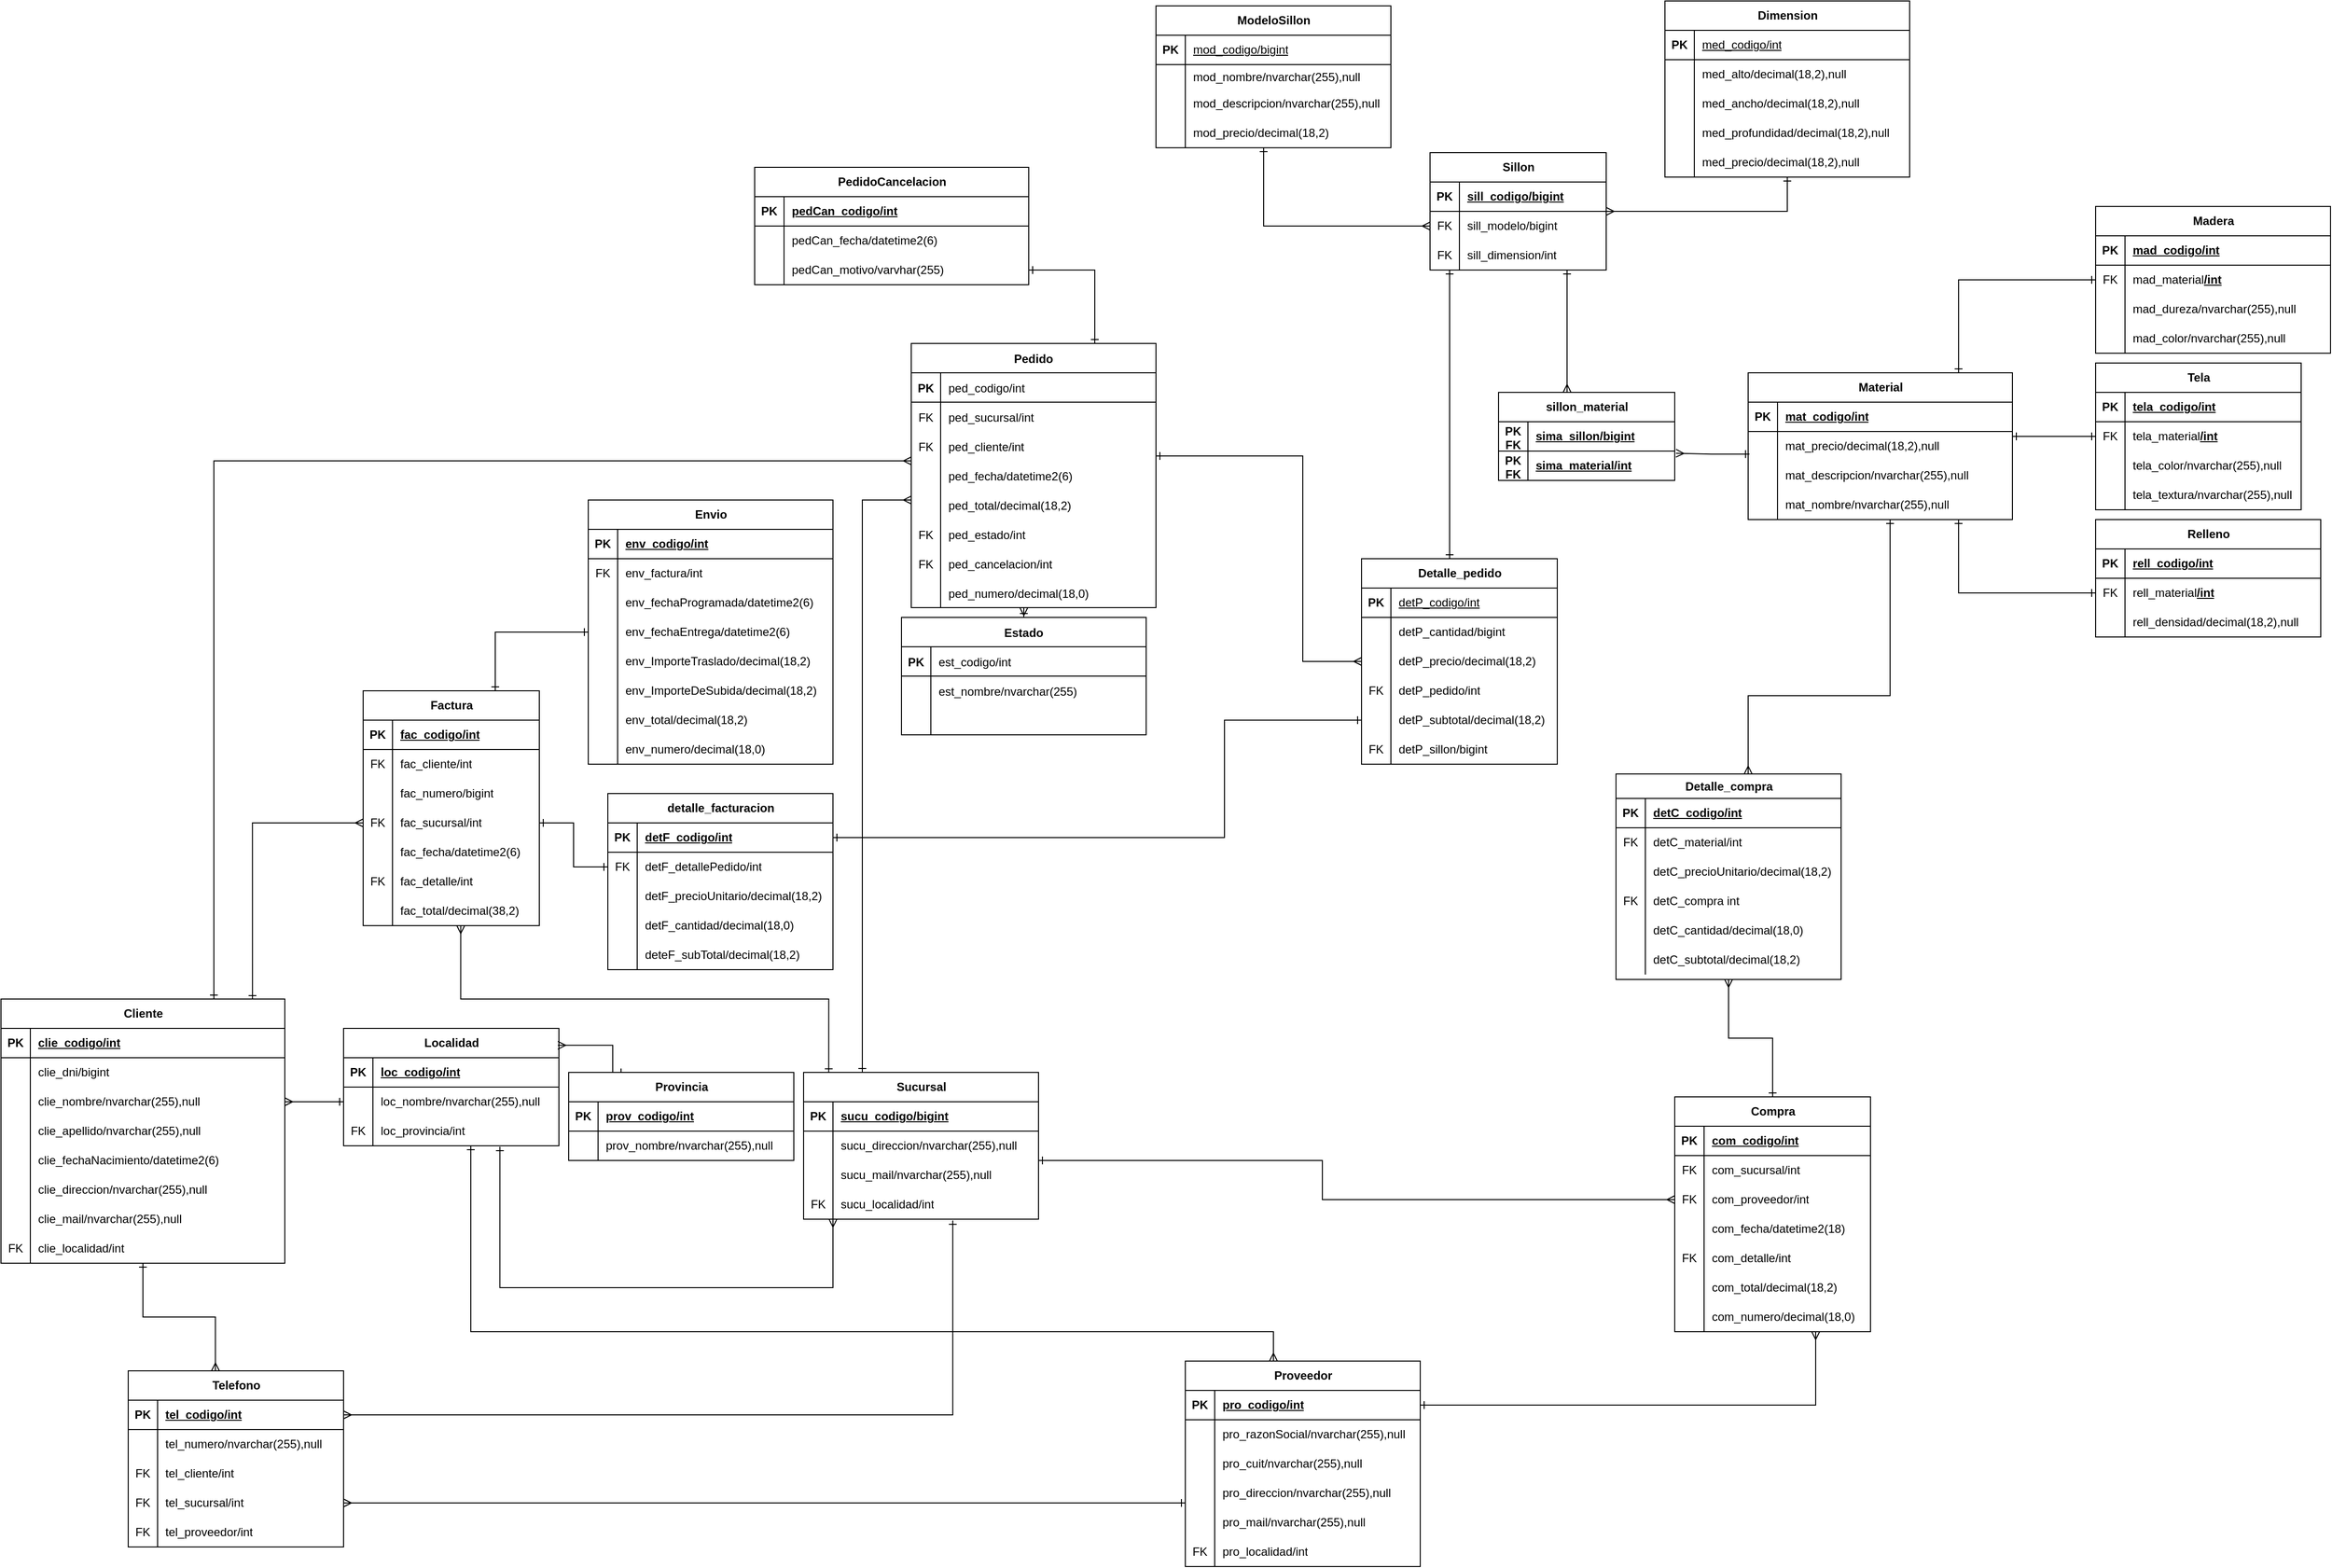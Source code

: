 <mxfile version="27.0.2">
  <diagram id="R2lEEEUBdFMjLlhIrx00" name="Page-1">
    <mxGraphModel dx="2515" dy="1949" grid="1" gridSize="10" guides="1" tooltips="1" connect="1" arrows="1" fold="1" page="1" pageScale="1" pageWidth="850" pageHeight="1100" math="0" shadow="0" extFonts="Permanent Marker^https://fonts.googleapis.com/css?family=Permanent+Marker">
      <root>
        <mxCell id="0" />
        <mxCell id="1" parent="0" />
        <mxCell id="C-vyLk0tnHw3VtMMgP7b-13" value="Pedido" style="shape=table;startSize=30;container=1;collapsible=1;childLayout=tableLayout;fixedRows=1;rowLines=0;fontStyle=1;align=center;resizeLast=1;" parent="1" vertex="1">
          <mxGeometry x="280" y="120" width="250" height="270" as="geometry" />
        </mxCell>
        <mxCell id="C-vyLk0tnHw3VtMMgP7b-14" value="" style="shape=partialRectangle;collapsible=0;dropTarget=0;pointerEvents=0;fillColor=none;points=[[0,0.5],[1,0.5]];portConstraint=eastwest;top=0;left=0;right=0;bottom=1;" parent="C-vyLk0tnHw3VtMMgP7b-13" vertex="1">
          <mxGeometry y="30" width="250" height="30" as="geometry" />
        </mxCell>
        <mxCell id="C-vyLk0tnHw3VtMMgP7b-15" value="PK" style="shape=partialRectangle;overflow=hidden;connectable=0;fillColor=none;top=0;left=0;bottom=0;right=0;fontStyle=1;" parent="C-vyLk0tnHw3VtMMgP7b-14" vertex="1">
          <mxGeometry width="30" height="30" as="geometry">
            <mxRectangle width="30" height="30" as="alternateBounds" />
          </mxGeometry>
        </mxCell>
        <mxCell id="C-vyLk0tnHw3VtMMgP7b-16" value="ped_codigo/int" style="shape=partialRectangle;overflow=hidden;connectable=0;fillColor=none;top=0;left=0;bottom=0;right=0;align=left;spacingLeft=6;fontStyle=0;" parent="C-vyLk0tnHw3VtMMgP7b-14" vertex="1">
          <mxGeometry x="30" width="220" height="30" as="geometry">
            <mxRectangle width="220" height="30" as="alternateBounds" />
          </mxGeometry>
        </mxCell>
        <mxCell id="C-vyLk0tnHw3VtMMgP7b-17" value="" style="shape=partialRectangle;collapsible=0;dropTarget=0;pointerEvents=0;fillColor=none;points=[[0,0.5],[1,0.5]];portConstraint=eastwest;top=0;left=0;right=0;bottom=0;" parent="C-vyLk0tnHw3VtMMgP7b-13" vertex="1">
          <mxGeometry y="60" width="250" height="30" as="geometry" />
        </mxCell>
        <mxCell id="C-vyLk0tnHw3VtMMgP7b-18" value="FK" style="shape=partialRectangle;overflow=hidden;connectable=0;fillColor=none;top=0;left=0;bottom=0;right=0;" parent="C-vyLk0tnHw3VtMMgP7b-17" vertex="1">
          <mxGeometry width="30" height="30" as="geometry">
            <mxRectangle width="30" height="30" as="alternateBounds" />
          </mxGeometry>
        </mxCell>
        <mxCell id="C-vyLk0tnHw3VtMMgP7b-19" value="ped_sucursal/int" style="shape=partialRectangle;overflow=hidden;connectable=0;fillColor=none;top=0;left=0;bottom=0;right=0;align=left;spacingLeft=6;" parent="C-vyLk0tnHw3VtMMgP7b-17" vertex="1">
          <mxGeometry x="30" width="220" height="30" as="geometry">
            <mxRectangle width="220" height="30" as="alternateBounds" />
          </mxGeometry>
        </mxCell>
        <mxCell id="luTgYCqqgNmkeaVGxmQD-13" value="" style="shape=partialRectangle;collapsible=0;dropTarget=0;pointerEvents=0;fillColor=none;points=[[0,0.5],[1,0.5]];portConstraint=eastwest;top=0;left=0;right=0;bottom=0;" parent="C-vyLk0tnHw3VtMMgP7b-13" vertex="1">
          <mxGeometry y="90" width="250" height="30" as="geometry" />
        </mxCell>
        <mxCell id="luTgYCqqgNmkeaVGxmQD-14" value="FK" style="shape=partialRectangle;overflow=hidden;connectable=0;fillColor=none;top=0;left=0;bottom=0;right=0;" parent="luTgYCqqgNmkeaVGxmQD-13" vertex="1">
          <mxGeometry width="30" height="30" as="geometry">
            <mxRectangle width="30" height="30" as="alternateBounds" />
          </mxGeometry>
        </mxCell>
        <mxCell id="luTgYCqqgNmkeaVGxmQD-15" value="ped_cliente/int" style="shape=partialRectangle;overflow=hidden;connectable=0;fillColor=none;top=0;left=0;bottom=0;right=0;align=left;spacingLeft=6;" parent="luTgYCqqgNmkeaVGxmQD-13" vertex="1">
          <mxGeometry x="30" width="220" height="30" as="geometry">
            <mxRectangle width="220" height="30" as="alternateBounds" />
          </mxGeometry>
        </mxCell>
        <mxCell id="luTgYCqqgNmkeaVGxmQD-16" value="" style="shape=partialRectangle;collapsible=0;dropTarget=0;pointerEvents=0;fillColor=none;points=[[0,0.5],[1,0.5]];portConstraint=eastwest;top=0;left=0;right=0;bottom=0;" parent="C-vyLk0tnHw3VtMMgP7b-13" vertex="1">
          <mxGeometry y="120" width="250" height="30" as="geometry" />
        </mxCell>
        <mxCell id="luTgYCqqgNmkeaVGxmQD-17" value="" style="shape=partialRectangle;overflow=hidden;connectable=0;fillColor=none;top=0;left=0;bottom=0;right=0;" parent="luTgYCqqgNmkeaVGxmQD-16" vertex="1">
          <mxGeometry width="30" height="30" as="geometry">
            <mxRectangle width="30" height="30" as="alternateBounds" />
          </mxGeometry>
        </mxCell>
        <mxCell id="luTgYCqqgNmkeaVGxmQD-18" value="ped_fecha/datetime2(6)" style="shape=partialRectangle;overflow=hidden;connectable=0;fillColor=none;top=0;left=0;bottom=0;right=0;align=left;spacingLeft=6;" parent="luTgYCqqgNmkeaVGxmQD-16" vertex="1">
          <mxGeometry x="30" width="220" height="30" as="geometry">
            <mxRectangle width="220" height="30" as="alternateBounds" />
          </mxGeometry>
        </mxCell>
        <mxCell id="luTgYCqqgNmkeaVGxmQD-19" value="" style="shape=partialRectangle;collapsible=0;dropTarget=0;pointerEvents=0;fillColor=none;points=[[0,0.5],[1,0.5]];portConstraint=eastwest;top=0;left=0;right=0;bottom=0;" parent="C-vyLk0tnHw3VtMMgP7b-13" vertex="1">
          <mxGeometry y="150" width="250" height="30" as="geometry" />
        </mxCell>
        <mxCell id="luTgYCqqgNmkeaVGxmQD-20" value="" style="shape=partialRectangle;overflow=hidden;connectable=0;fillColor=none;top=0;left=0;bottom=0;right=0;" parent="luTgYCqqgNmkeaVGxmQD-19" vertex="1">
          <mxGeometry width="30" height="30" as="geometry">
            <mxRectangle width="30" height="30" as="alternateBounds" />
          </mxGeometry>
        </mxCell>
        <mxCell id="luTgYCqqgNmkeaVGxmQD-21" value="ped_total/decimal(18,2)" style="shape=partialRectangle;overflow=hidden;connectable=0;fillColor=none;top=0;left=0;bottom=0;right=0;align=left;spacingLeft=6;" parent="luTgYCqqgNmkeaVGxmQD-19" vertex="1">
          <mxGeometry x="30" width="220" height="30" as="geometry">
            <mxRectangle width="220" height="30" as="alternateBounds" />
          </mxGeometry>
        </mxCell>
        <mxCell id="0fOlmkj6fW9nOgeDnhC2-4" value="" style="shape=partialRectangle;collapsible=0;dropTarget=0;pointerEvents=0;fillColor=none;points=[[0,0.5],[1,0.5]];portConstraint=eastwest;top=0;left=0;right=0;bottom=0;" parent="C-vyLk0tnHw3VtMMgP7b-13" vertex="1">
          <mxGeometry y="180" width="250" height="30" as="geometry" />
        </mxCell>
        <mxCell id="0fOlmkj6fW9nOgeDnhC2-5" value="FK" style="shape=partialRectangle;overflow=hidden;connectable=0;fillColor=none;top=0;left=0;bottom=0;right=0;" parent="0fOlmkj6fW9nOgeDnhC2-4" vertex="1">
          <mxGeometry width="30" height="30" as="geometry">
            <mxRectangle width="30" height="30" as="alternateBounds" />
          </mxGeometry>
        </mxCell>
        <mxCell id="0fOlmkj6fW9nOgeDnhC2-6" value="ped_estado/int" style="shape=partialRectangle;overflow=hidden;connectable=0;fillColor=none;top=0;left=0;bottom=0;right=0;align=left;spacingLeft=6;" parent="0fOlmkj6fW9nOgeDnhC2-4" vertex="1">
          <mxGeometry x="30" width="220" height="30" as="geometry">
            <mxRectangle width="220" height="30" as="alternateBounds" />
          </mxGeometry>
        </mxCell>
        <mxCell id="0fOlmkj6fW9nOgeDnhC2-7" value="" style="shape=partialRectangle;collapsible=0;dropTarget=0;pointerEvents=0;fillColor=none;points=[[0,0.5],[1,0.5]];portConstraint=eastwest;top=0;left=0;right=0;bottom=0;" parent="C-vyLk0tnHw3VtMMgP7b-13" vertex="1">
          <mxGeometry y="210" width="250" height="30" as="geometry" />
        </mxCell>
        <mxCell id="0fOlmkj6fW9nOgeDnhC2-8" value="FK" style="shape=partialRectangle;overflow=hidden;connectable=0;fillColor=none;top=0;left=0;bottom=0;right=0;" parent="0fOlmkj6fW9nOgeDnhC2-7" vertex="1">
          <mxGeometry width="30" height="30" as="geometry">
            <mxRectangle width="30" height="30" as="alternateBounds" />
          </mxGeometry>
        </mxCell>
        <mxCell id="0fOlmkj6fW9nOgeDnhC2-9" value="ped_cancelacion/int" style="shape=partialRectangle;overflow=hidden;connectable=0;fillColor=none;top=0;left=0;bottom=0;right=0;align=left;spacingLeft=6;" parent="0fOlmkj6fW9nOgeDnhC2-7" vertex="1">
          <mxGeometry x="30" width="220" height="30" as="geometry">
            <mxRectangle width="220" height="30" as="alternateBounds" />
          </mxGeometry>
        </mxCell>
        <mxCell id="qzwzNF4WhifkzJKLxQlq-1" value="" style="shape=partialRectangle;collapsible=0;dropTarget=0;pointerEvents=0;fillColor=none;points=[[0,0.5],[1,0.5]];portConstraint=eastwest;top=0;left=0;right=0;bottom=0;" parent="C-vyLk0tnHw3VtMMgP7b-13" vertex="1">
          <mxGeometry y="240" width="250" height="30" as="geometry" />
        </mxCell>
        <mxCell id="qzwzNF4WhifkzJKLxQlq-2" value="" style="shape=partialRectangle;overflow=hidden;connectable=0;fillColor=none;top=0;left=0;bottom=0;right=0;" parent="qzwzNF4WhifkzJKLxQlq-1" vertex="1">
          <mxGeometry width="30" height="30" as="geometry">
            <mxRectangle width="30" height="30" as="alternateBounds" />
          </mxGeometry>
        </mxCell>
        <mxCell id="qzwzNF4WhifkzJKLxQlq-3" value="ped_numero/decimal(18,0)" style="shape=partialRectangle;overflow=hidden;connectable=0;fillColor=none;top=0;left=0;bottom=0;right=0;align=left;spacingLeft=6;" parent="qzwzNF4WhifkzJKLxQlq-1" vertex="1">
          <mxGeometry x="30" width="220" height="30" as="geometry">
            <mxRectangle width="220" height="30" as="alternateBounds" />
          </mxGeometry>
        </mxCell>
        <mxCell id="ROJIp90O0yNGjSjC_uX5-18" style="edgeStyle=orthogonalEdgeStyle;rounded=0;orthogonalLoop=1;jettySize=auto;html=1;exitX=0.45;exitY=0;exitDx=0;exitDy=0;endArrow=ERone;endFill=0;startArrow=ERone;startFill=0;exitPerimeter=0;" parent="1" source="luTgYCqqgNmkeaVGxmQD-34" target="ROJIp90O0yNGjSjC_uX5-2" edge="1">
          <mxGeometry relative="1" as="geometry">
            <Array as="points">
              <mxPoint x="830" y="120" />
              <mxPoint x="830" y="120" />
            </Array>
          </mxGeometry>
        </mxCell>
        <mxCell id="luTgYCqqgNmkeaVGxmQD-34" value="Detalle_pedido" style="shape=table;startSize=30;container=1;collapsible=1;childLayout=tableLayout;fixedRows=1;rowLines=0;fontStyle=1;align=center;resizeLast=1;html=1;" parent="1" vertex="1">
          <mxGeometry x="740" y="340" width="200" height="210" as="geometry" />
        </mxCell>
        <mxCell id="luTgYCqqgNmkeaVGxmQD-35" value="" style="shape=tableRow;horizontal=0;startSize=0;swimlaneHead=0;swimlaneBody=0;fillColor=none;collapsible=0;dropTarget=0;points=[[0,0.5],[1,0.5]];portConstraint=eastwest;top=0;left=0;right=0;bottom=1;" parent="luTgYCqqgNmkeaVGxmQD-34" vertex="1">
          <mxGeometry y="30" width="200" height="30" as="geometry" />
        </mxCell>
        <mxCell id="luTgYCqqgNmkeaVGxmQD-36" value="PK" style="shape=partialRectangle;connectable=0;fillColor=none;top=0;left=0;bottom=0;right=0;fontStyle=1;overflow=hidden;whiteSpace=wrap;html=1;" parent="luTgYCqqgNmkeaVGxmQD-35" vertex="1">
          <mxGeometry width="30" height="30" as="geometry">
            <mxRectangle width="30" height="30" as="alternateBounds" />
          </mxGeometry>
        </mxCell>
        <mxCell id="luTgYCqqgNmkeaVGxmQD-37" value="&lt;span style=&quot;font-weight: normal;&quot;&gt;d&lt;span style=&quot;background-color: transparent; color: light-dark(rgb(0, 0, 0), rgb(255, 255, 255));&quot;&gt;etP_codigo/int&lt;/span&gt;&lt;/span&gt;" style="shape=partialRectangle;connectable=0;fillColor=none;top=0;left=0;bottom=0;right=0;align=left;spacingLeft=6;fontStyle=5;overflow=hidden;whiteSpace=wrap;html=1;" parent="luTgYCqqgNmkeaVGxmQD-35" vertex="1">
          <mxGeometry x="30" width="170" height="30" as="geometry">
            <mxRectangle width="170" height="30" as="alternateBounds" />
          </mxGeometry>
        </mxCell>
        <mxCell id="luTgYCqqgNmkeaVGxmQD-47" value="" style="shape=tableRow;horizontal=0;startSize=0;swimlaneHead=0;swimlaneBody=0;fillColor=none;collapsible=0;dropTarget=0;points=[[0,0.5],[1,0.5]];portConstraint=eastwest;top=0;left=0;right=0;bottom=0;" parent="luTgYCqqgNmkeaVGxmQD-34" vertex="1">
          <mxGeometry y="60" width="200" height="30" as="geometry" />
        </mxCell>
        <mxCell id="luTgYCqqgNmkeaVGxmQD-48" value="" style="shape=partialRectangle;connectable=0;fillColor=none;top=0;left=0;bottom=0;right=0;editable=1;overflow=hidden;whiteSpace=wrap;html=1;" parent="luTgYCqqgNmkeaVGxmQD-47" vertex="1">
          <mxGeometry width="30" height="30" as="geometry">
            <mxRectangle width="30" height="30" as="alternateBounds" />
          </mxGeometry>
        </mxCell>
        <mxCell id="luTgYCqqgNmkeaVGxmQD-49" value="detP_cantidad/bigint" style="shape=partialRectangle;connectable=0;fillColor=none;top=0;left=0;bottom=0;right=0;align=left;spacingLeft=6;overflow=hidden;whiteSpace=wrap;html=1;" parent="luTgYCqqgNmkeaVGxmQD-47" vertex="1">
          <mxGeometry x="30" width="170" height="30" as="geometry">
            <mxRectangle width="170" height="30" as="alternateBounds" />
          </mxGeometry>
        </mxCell>
        <mxCell id="luTgYCqqgNmkeaVGxmQD-50" value="" style="shape=tableRow;horizontal=0;startSize=0;swimlaneHead=0;swimlaneBody=0;fillColor=none;collapsible=0;dropTarget=0;points=[[0,0.5],[1,0.5]];portConstraint=eastwest;top=0;left=0;right=0;bottom=0;" parent="luTgYCqqgNmkeaVGxmQD-34" vertex="1">
          <mxGeometry y="90" width="200" height="30" as="geometry" />
        </mxCell>
        <mxCell id="luTgYCqqgNmkeaVGxmQD-51" value="" style="shape=partialRectangle;connectable=0;fillColor=none;top=0;left=0;bottom=0;right=0;editable=1;overflow=hidden;whiteSpace=wrap;html=1;" parent="luTgYCqqgNmkeaVGxmQD-50" vertex="1">
          <mxGeometry width="30" height="30" as="geometry">
            <mxRectangle width="30" height="30" as="alternateBounds" />
          </mxGeometry>
        </mxCell>
        <mxCell id="luTgYCqqgNmkeaVGxmQD-52" value="detP_precio/decimal(18,2)" style="shape=partialRectangle;connectable=0;fillColor=none;top=0;left=0;bottom=0;right=0;align=left;spacingLeft=6;overflow=hidden;whiteSpace=wrap;html=1;" parent="luTgYCqqgNmkeaVGxmQD-50" vertex="1">
          <mxGeometry x="30" width="170" height="30" as="geometry">
            <mxRectangle width="170" height="30" as="alternateBounds" />
          </mxGeometry>
        </mxCell>
        <mxCell id="0fOlmkj6fW9nOgeDnhC2-1" value="" style="shape=tableRow;horizontal=0;startSize=0;swimlaneHead=0;swimlaneBody=0;fillColor=none;collapsible=0;dropTarget=0;points=[[0,0.5],[1,0.5]];portConstraint=eastwest;top=0;left=0;right=0;bottom=0;" parent="luTgYCqqgNmkeaVGxmQD-34" vertex="1">
          <mxGeometry y="120" width="200" height="30" as="geometry" />
        </mxCell>
        <mxCell id="0fOlmkj6fW9nOgeDnhC2-2" value="FK" style="shape=partialRectangle;connectable=0;fillColor=none;top=0;left=0;bottom=0;right=0;editable=1;overflow=hidden;whiteSpace=wrap;html=1;" parent="0fOlmkj6fW9nOgeDnhC2-1" vertex="1">
          <mxGeometry width="30" height="30" as="geometry">
            <mxRectangle width="30" height="30" as="alternateBounds" />
          </mxGeometry>
        </mxCell>
        <mxCell id="0fOlmkj6fW9nOgeDnhC2-3" value="detP_pedido/int" style="shape=partialRectangle;connectable=0;fillColor=none;top=0;left=0;bottom=0;right=0;align=left;spacingLeft=6;overflow=hidden;whiteSpace=wrap;html=1;" parent="0fOlmkj6fW9nOgeDnhC2-1" vertex="1">
          <mxGeometry x="30" width="170" height="30" as="geometry">
            <mxRectangle width="170" height="30" as="alternateBounds" />
          </mxGeometry>
        </mxCell>
        <mxCell id="luTgYCqqgNmkeaVGxmQD-53" value="" style="shape=tableRow;horizontal=0;startSize=0;swimlaneHead=0;swimlaneBody=0;fillColor=none;collapsible=0;dropTarget=0;points=[[0,0.5],[1,0.5]];portConstraint=eastwest;top=0;left=0;right=0;bottom=0;" parent="luTgYCqqgNmkeaVGxmQD-34" vertex="1">
          <mxGeometry y="150" width="200" height="30" as="geometry" />
        </mxCell>
        <mxCell id="luTgYCqqgNmkeaVGxmQD-54" value="" style="shape=partialRectangle;connectable=0;fillColor=none;top=0;left=0;bottom=0;right=0;editable=1;overflow=hidden;whiteSpace=wrap;html=1;" parent="luTgYCqqgNmkeaVGxmQD-53" vertex="1">
          <mxGeometry width="30" height="30" as="geometry">
            <mxRectangle width="30" height="30" as="alternateBounds" />
          </mxGeometry>
        </mxCell>
        <mxCell id="luTgYCqqgNmkeaVGxmQD-55" value="detP_subtotal/decimal(18,2)" style="shape=partialRectangle;connectable=0;fillColor=none;top=0;left=0;bottom=0;right=0;align=left;spacingLeft=6;overflow=hidden;whiteSpace=wrap;html=1;" parent="luTgYCqqgNmkeaVGxmQD-53" vertex="1">
          <mxGeometry x="30" width="170" height="30" as="geometry">
            <mxRectangle width="170" height="30" as="alternateBounds" />
          </mxGeometry>
        </mxCell>
        <mxCell id="ROJIp90O0yNGjSjC_uX5-15" value="" style="shape=tableRow;horizontal=0;startSize=0;swimlaneHead=0;swimlaneBody=0;fillColor=none;collapsible=0;dropTarget=0;points=[[0,0.5],[1,0.5]];portConstraint=eastwest;top=0;left=0;right=0;bottom=0;" parent="luTgYCqqgNmkeaVGxmQD-34" vertex="1">
          <mxGeometry y="180" width="200" height="30" as="geometry" />
        </mxCell>
        <mxCell id="ROJIp90O0yNGjSjC_uX5-16" value="FK" style="shape=partialRectangle;connectable=0;fillColor=none;top=0;left=0;bottom=0;right=0;editable=1;overflow=hidden;whiteSpace=wrap;html=1;" parent="ROJIp90O0yNGjSjC_uX5-15" vertex="1">
          <mxGeometry width="30" height="30" as="geometry">
            <mxRectangle width="30" height="30" as="alternateBounds" />
          </mxGeometry>
        </mxCell>
        <mxCell id="ROJIp90O0yNGjSjC_uX5-17" value="detP_sillon/bigint" style="shape=partialRectangle;connectable=0;fillColor=none;top=0;left=0;bottom=0;right=0;align=left;spacingLeft=6;overflow=hidden;whiteSpace=wrap;html=1;" parent="ROJIp90O0yNGjSjC_uX5-15" vertex="1">
          <mxGeometry x="30" width="170" height="30" as="geometry">
            <mxRectangle width="170" height="30" as="alternateBounds" />
          </mxGeometry>
        </mxCell>
        <mxCell id="luTgYCqqgNmkeaVGxmQD-56" value="ModeloSillon" style="shape=table;startSize=30;container=1;collapsible=1;childLayout=tableLayout;fixedRows=1;rowLines=0;fontStyle=1;align=center;resizeLast=1;html=1;" parent="1" vertex="1">
          <mxGeometry x="530" y="-225" width="240" height="145" as="geometry" />
        </mxCell>
        <mxCell id="luTgYCqqgNmkeaVGxmQD-57" value="" style="shape=tableRow;horizontal=0;startSize=0;swimlaneHead=0;swimlaneBody=0;fillColor=none;collapsible=0;dropTarget=0;points=[[0,0.5],[1,0.5]];portConstraint=eastwest;top=0;left=0;right=0;bottom=1;" parent="luTgYCqqgNmkeaVGxmQD-56" vertex="1">
          <mxGeometry y="30" width="240" height="30" as="geometry" />
        </mxCell>
        <mxCell id="luTgYCqqgNmkeaVGxmQD-58" value="PK" style="shape=partialRectangle;connectable=0;fillColor=none;top=0;left=0;bottom=0;right=0;fontStyle=1;overflow=hidden;whiteSpace=wrap;html=1;" parent="luTgYCqqgNmkeaVGxmQD-57" vertex="1">
          <mxGeometry width="30" height="30" as="geometry">
            <mxRectangle width="30" height="30" as="alternateBounds" />
          </mxGeometry>
        </mxCell>
        <mxCell id="luTgYCqqgNmkeaVGxmQD-59" value="&lt;span style=&quot;font-weight: normal;&quot;&gt;mod_codigo/bigint&lt;/span&gt;" style="shape=partialRectangle;connectable=0;fillColor=none;top=0;left=0;bottom=0;right=0;align=left;spacingLeft=6;fontStyle=5;overflow=hidden;whiteSpace=wrap;html=1;" parent="luTgYCqqgNmkeaVGxmQD-57" vertex="1">
          <mxGeometry x="30" width="210" height="30" as="geometry">
            <mxRectangle width="210" height="30" as="alternateBounds" />
          </mxGeometry>
        </mxCell>
        <mxCell id="luTgYCqqgNmkeaVGxmQD-60" value="" style="shape=tableRow;horizontal=0;startSize=0;swimlaneHead=0;swimlaneBody=0;fillColor=none;collapsible=0;dropTarget=0;points=[[0,0.5],[1,0.5]];portConstraint=eastwest;top=0;left=0;right=0;bottom=0;" parent="luTgYCqqgNmkeaVGxmQD-56" vertex="1">
          <mxGeometry y="60" width="240" height="25" as="geometry" />
        </mxCell>
        <mxCell id="luTgYCqqgNmkeaVGxmQD-61" value="" style="shape=partialRectangle;connectable=0;fillColor=none;top=0;left=0;bottom=0;right=0;editable=1;overflow=hidden;whiteSpace=wrap;html=1;" parent="luTgYCqqgNmkeaVGxmQD-60" vertex="1">
          <mxGeometry width="30" height="25" as="geometry">
            <mxRectangle width="30" height="25" as="alternateBounds" />
          </mxGeometry>
        </mxCell>
        <mxCell id="luTgYCqqgNmkeaVGxmQD-62" value="mod_nombre/nvarchar(255),null" style="shape=partialRectangle;connectable=0;fillColor=none;top=0;left=0;bottom=0;right=0;align=left;spacingLeft=6;overflow=hidden;whiteSpace=wrap;html=1;" parent="luTgYCqqgNmkeaVGxmQD-60" vertex="1">
          <mxGeometry x="30" width="210" height="25" as="geometry">
            <mxRectangle width="210" height="25" as="alternateBounds" />
          </mxGeometry>
        </mxCell>
        <mxCell id="luTgYCqqgNmkeaVGxmQD-63" value="" style="shape=tableRow;horizontal=0;startSize=0;swimlaneHead=0;swimlaneBody=0;fillColor=none;collapsible=0;dropTarget=0;points=[[0,0.5],[1,0.5]];portConstraint=eastwest;top=0;left=0;right=0;bottom=0;" parent="luTgYCqqgNmkeaVGxmQD-56" vertex="1">
          <mxGeometry y="85" width="240" height="30" as="geometry" />
        </mxCell>
        <mxCell id="luTgYCqqgNmkeaVGxmQD-64" value="" style="shape=partialRectangle;connectable=0;fillColor=none;top=0;left=0;bottom=0;right=0;editable=1;overflow=hidden;whiteSpace=wrap;html=1;" parent="luTgYCqqgNmkeaVGxmQD-63" vertex="1">
          <mxGeometry width="30" height="30" as="geometry">
            <mxRectangle width="30" height="30" as="alternateBounds" />
          </mxGeometry>
        </mxCell>
        <mxCell id="luTgYCqqgNmkeaVGxmQD-65" value="mod_descripcion/nvarchar(255),null" style="shape=partialRectangle;connectable=0;fillColor=none;top=0;left=0;bottom=0;right=0;align=left;spacingLeft=6;overflow=hidden;whiteSpace=wrap;html=1;" parent="luTgYCqqgNmkeaVGxmQD-63" vertex="1">
          <mxGeometry x="30" width="210" height="30" as="geometry">
            <mxRectangle width="210" height="30" as="alternateBounds" />
          </mxGeometry>
        </mxCell>
        <mxCell id="luTgYCqqgNmkeaVGxmQD-66" value="" style="shape=tableRow;horizontal=0;startSize=0;swimlaneHead=0;swimlaneBody=0;fillColor=none;collapsible=0;dropTarget=0;points=[[0,0.5],[1,0.5]];portConstraint=eastwest;top=0;left=0;right=0;bottom=0;" parent="luTgYCqqgNmkeaVGxmQD-56" vertex="1">
          <mxGeometry y="115" width="240" height="30" as="geometry" />
        </mxCell>
        <mxCell id="luTgYCqqgNmkeaVGxmQD-67" value="" style="shape=partialRectangle;connectable=0;fillColor=none;top=0;left=0;bottom=0;right=0;editable=1;overflow=hidden;whiteSpace=wrap;html=1;" parent="luTgYCqqgNmkeaVGxmQD-66" vertex="1">
          <mxGeometry width="30" height="30" as="geometry">
            <mxRectangle width="30" height="30" as="alternateBounds" />
          </mxGeometry>
        </mxCell>
        <mxCell id="luTgYCqqgNmkeaVGxmQD-68" value="mod_precio/decimal(18,2)" style="shape=partialRectangle;connectable=0;fillColor=none;top=0;left=0;bottom=0;right=0;align=left;spacingLeft=6;overflow=hidden;whiteSpace=wrap;html=1;" parent="luTgYCqqgNmkeaVGxmQD-66" vertex="1">
          <mxGeometry x="30" width="210" height="30" as="geometry">
            <mxRectangle width="210" height="30" as="alternateBounds" />
          </mxGeometry>
        </mxCell>
        <mxCell id="luTgYCqqgNmkeaVGxmQD-69" style="rounded=0;orthogonalLoop=1;jettySize=auto;html=1;elbow=vertical;endArrow=ERmany;endFill=0;edgeStyle=orthogonalEdgeStyle;startArrow=ERone;startFill=0;" parent="1" source="luTgYCqqgNmkeaVGxmQD-56" target="ROJIp90O0yNGjSjC_uX5-2" edge="1">
          <mxGeometry relative="1" as="geometry">
            <Array as="points">
              <mxPoint x="640" />
            </Array>
          </mxGeometry>
        </mxCell>
        <mxCell id="luTgYCqqgNmkeaVGxmQD-70" style="edgeStyle=orthogonalEdgeStyle;rounded=0;orthogonalLoop=1;jettySize=auto;html=1;endArrow=ERone;endFill=0;startArrow=ERmany;startFill=0;" parent="1" source="luTgYCqqgNmkeaVGxmQD-34" edge="1">
          <mxGeometry relative="1" as="geometry">
            <mxPoint x="650" y="235" as="sourcePoint" />
            <mxPoint x="530" y="235" as="targetPoint" />
            <Array as="points">
              <mxPoint x="680" y="445" />
              <mxPoint x="680" y="235" />
            </Array>
          </mxGeometry>
        </mxCell>
        <mxCell id="luTgYCqqgNmkeaVGxmQD-71" value="Dimension" style="shape=table;startSize=30;container=1;collapsible=1;childLayout=tableLayout;fixedRows=1;rowLines=0;fontStyle=1;align=center;resizeLast=1;html=1;" parent="1" vertex="1">
          <mxGeometry x="1050" y="-230" width="250" height="180" as="geometry" />
        </mxCell>
        <mxCell id="luTgYCqqgNmkeaVGxmQD-72" value="" style="shape=tableRow;horizontal=0;startSize=0;swimlaneHead=0;swimlaneBody=0;fillColor=none;collapsible=0;dropTarget=0;points=[[0,0.5],[1,0.5]];portConstraint=eastwest;top=0;left=0;right=0;bottom=1;" parent="luTgYCqqgNmkeaVGxmQD-71" vertex="1">
          <mxGeometry y="30" width="250" height="30" as="geometry" />
        </mxCell>
        <mxCell id="luTgYCqqgNmkeaVGxmQD-73" value="PK" style="shape=partialRectangle;connectable=0;fillColor=none;top=0;left=0;bottom=0;right=0;fontStyle=1;overflow=hidden;whiteSpace=wrap;html=1;" parent="luTgYCqqgNmkeaVGxmQD-72" vertex="1">
          <mxGeometry width="30" height="30" as="geometry">
            <mxRectangle width="30" height="30" as="alternateBounds" />
          </mxGeometry>
        </mxCell>
        <mxCell id="luTgYCqqgNmkeaVGxmQD-74" value="&lt;span style=&quot;font-weight: normal;&quot;&gt;med_codigo/int&lt;/span&gt;" style="shape=partialRectangle;connectable=0;fillColor=none;top=0;left=0;bottom=0;right=0;align=left;spacingLeft=6;fontStyle=5;overflow=hidden;whiteSpace=wrap;html=1;" parent="luTgYCqqgNmkeaVGxmQD-72" vertex="1">
          <mxGeometry x="30" width="220" height="30" as="geometry">
            <mxRectangle width="220" height="30" as="alternateBounds" />
          </mxGeometry>
        </mxCell>
        <mxCell id="luTgYCqqgNmkeaVGxmQD-75" value="" style="shape=tableRow;horizontal=0;startSize=0;swimlaneHead=0;swimlaneBody=0;fillColor=none;collapsible=0;dropTarget=0;points=[[0,0.5],[1,0.5]];portConstraint=eastwest;top=0;left=0;right=0;bottom=0;" parent="luTgYCqqgNmkeaVGxmQD-71" vertex="1">
          <mxGeometry y="60" width="250" height="30" as="geometry" />
        </mxCell>
        <mxCell id="luTgYCqqgNmkeaVGxmQD-76" value="" style="shape=partialRectangle;connectable=0;fillColor=none;top=0;left=0;bottom=0;right=0;editable=1;overflow=hidden;whiteSpace=wrap;html=1;" parent="luTgYCqqgNmkeaVGxmQD-75" vertex="1">
          <mxGeometry width="30" height="30" as="geometry">
            <mxRectangle width="30" height="30" as="alternateBounds" />
          </mxGeometry>
        </mxCell>
        <mxCell id="luTgYCqqgNmkeaVGxmQD-77" value="med_alto/decimal(18,2),null" style="shape=partialRectangle;connectable=0;fillColor=none;top=0;left=0;bottom=0;right=0;align=left;spacingLeft=6;overflow=hidden;whiteSpace=wrap;html=1;" parent="luTgYCqqgNmkeaVGxmQD-75" vertex="1">
          <mxGeometry x="30" width="220" height="30" as="geometry">
            <mxRectangle width="220" height="30" as="alternateBounds" />
          </mxGeometry>
        </mxCell>
        <mxCell id="luTgYCqqgNmkeaVGxmQD-78" value="" style="shape=tableRow;horizontal=0;startSize=0;swimlaneHead=0;swimlaneBody=0;fillColor=none;collapsible=0;dropTarget=0;points=[[0,0.5],[1,0.5]];portConstraint=eastwest;top=0;left=0;right=0;bottom=0;" parent="luTgYCqqgNmkeaVGxmQD-71" vertex="1">
          <mxGeometry y="90" width="250" height="30" as="geometry" />
        </mxCell>
        <mxCell id="luTgYCqqgNmkeaVGxmQD-79" value="" style="shape=partialRectangle;connectable=0;fillColor=none;top=0;left=0;bottom=0;right=0;editable=1;overflow=hidden;whiteSpace=wrap;html=1;" parent="luTgYCqqgNmkeaVGxmQD-78" vertex="1">
          <mxGeometry width="30" height="30" as="geometry">
            <mxRectangle width="30" height="30" as="alternateBounds" />
          </mxGeometry>
        </mxCell>
        <mxCell id="luTgYCqqgNmkeaVGxmQD-80" value="med_ancho/decimal(18,2),null" style="shape=partialRectangle;connectable=0;fillColor=none;top=0;left=0;bottom=0;right=0;align=left;spacingLeft=6;overflow=hidden;whiteSpace=wrap;html=1;" parent="luTgYCqqgNmkeaVGxmQD-78" vertex="1">
          <mxGeometry x="30" width="220" height="30" as="geometry">
            <mxRectangle width="220" height="30" as="alternateBounds" />
          </mxGeometry>
        </mxCell>
        <mxCell id="luTgYCqqgNmkeaVGxmQD-81" value="" style="shape=tableRow;horizontal=0;startSize=0;swimlaneHead=0;swimlaneBody=0;fillColor=none;collapsible=0;dropTarget=0;points=[[0,0.5],[1,0.5]];portConstraint=eastwest;top=0;left=0;right=0;bottom=0;" parent="luTgYCqqgNmkeaVGxmQD-71" vertex="1">
          <mxGeometry y="120" width="250" height="30" as="geometry" />
        </mxCell>
        <mxCell id="luTgYCqqgNmkeaVGxmQD-82" value="" style="shape=partialRectangle;connectable=0;fillColor=none;top=0;left=0;bottom=0;right=0;editable=1;overflow=hidden;whiteSpace=wrap;html=1;" parent="luTgYCqqgNmkeaVGxmQD-81" vertex="1">
          <mxGeometry width="30" height="30" as="geometry">
            <mxRectangle width="30" height="30" as="alternateBounds" />
          </mxGeometry>
        </mxCell>
        <mxCell id="luTgYCqqgNmkeaVGxmQD-83" value="med_profundidad/decimal(18,2),null" style="shape=partialRectangle;connectable=0;fillColor=none;top=0;left=0;bottom=0;right=0;align=left;spacingLeft=6;overflow=hidden;whiteSpace=wrap;html=1;" parent="luTgYCqqgNmkeaVGxmQD-81" vertex="1">
          <mxGeometry x="30" width="220" height="30" as="geometry">
            <mxRectangle width="220" height="30" as="alternateBounds" />
          </mxGeometry>
        </mxCell>
        <mxCell id="luTgYCqqgNmkeaVGxmQD-84" value="" style="shape=tableRow;horizontal=0;startSize=0;swimlaneHead=0;swimlaneBody=0;fillColor=none;collapsible=0;dropTarget=0;points=[[0,0.5],[1,0.5]];portConstraint=eastwest;top=0;left=0;right=0;bottom=0;" parent="luTgYCqqgNmkeaVGxmQD-71" vertex="1">
          <mxGeometry y="150" width="250" height="30" as="geometry" />
        </mxCell>
        <mxCell id="luTgYCqqgNmkeaVGxmQD-85" value="" style="shape=partialRectangle;connectable=0;fillColor=none;top=0;left=0;bottom=0;right=0;editable=1;overflow=hidden;whiteSpace=wrap;html=1;" parent="luTgYCqqgNmkeaVGxmQD-84" vertex="1">
          <mxGeometry width="30" height="30" as="geometry">
            <mxRectangle width="30" height="30" as="alternateBounds" />
          </mxGeometry>
        </mxCell>
        <mxCell id="luTgYCqqgNmkeaVGxmQD-86" value="med_precio/decimal(18,2),null" style="shape=partialRectangle;connectable=0;fillColor=none;top=0;left=0;bottom=0;right=0;align=left;spacingLeft=6;overflow=hidden;whiteSpace=wrap;html=1;" parent="luTgYCqqgNmkeaVGxmQD-84" vertex="1">
          <mxGeometry x="30" width="220" height="30" as="geometry">
            <mxRectangle width="220" height="30" as="alternateBounds" />
          </mxGeometry>
        </mxCell>
        <mxCell id="luTgYCqqgNmkeaVGxmQD-87" style="edgeStyle=orthogonalEdgeStyle;rounded=0;orthogonalLoop=1;jettySize=auto;html=1;endArrow=ERone;endFill=0;startArrow=ERmany;startFill=0;" parent="1" source="ROJIp90O0yNGjSjC_uX5-2" target="luTgYCqqgNmkeaVGxmQD-71" edge="1">
          <mxGeometry relative="1" as="geometry">
            <mxPoint x="840.003" y="175.0" as="sourcePoint" />
            <mxPoint x="899.96" y="-150" as="targetPoint" />
            <Array as="points">
              <mxPoint x="1060" y="-15" />
              <mxPoint x="1060" y="-15" />
            </Array>
          </mxGeometry>
        </mxCell>
        <mxCell id="luTgYCqqgNmkeaVGxmQD-157" value="Factura" style="shape=table;startSize=30;container=1;collapsible=1;childLayout=tableLayout;fixedRows=1;rowLines=0;fontStyle=1;align=center;resizeLast=1;html=1;" parent="1" vertex="1">
          <mxGeometry x="-280" y="475" width="180" height="240" as="geometry" />
        </mxCell>
        <mxCell id="luTgYCqqgNmkeaVGxmQD-158" value="" style="shape=tableRow;horizontal=0;startSize=0;swimlaneHead=0;swimlaneBody=0;fillColor=none;collapsible=0;dropTarget=0;points=[[0,0.5],[1,0.5]];portConstraint=eastwest;top=0;left=0;right=0;bottom=1;" parent="luTgYCqqgNmkeaVGxmQD-157" vertex="1">
          <mxGeometry y="30" width="180" height="30" as="geometry" />
        </mxCell>
        <mxCell id="luTgYCqqgNmkeaVGxmQD-159" value="PK" style="shape=partialRectangle;connectable=0;fillColor=none;top=0;left=0;bottom=0;right=0;fontStyle=1;overflow=hidden;whiteSpace=wrap;html=1;" parent="luTgYCqqgNmkeaVGxmQD-158" vertex="1">
          <mxGeometry width="30" height="30" as="geometry">
            <mxRectangle width="30" height="30" as="alternateBounds" />
          </mxGeometry>
        </mxCell>
        <mxCell id="luTgYCqqgNmkeaVGxmQD-160" value="fac_codigo/int" style="shape=partialRectangle;connectable=0;fillColor=none;top=0;left=0;bottom=0;right=0;align=left;spacingLeft=6;fontStyle=5;overflow=hidden;whiteSpace=wrap;html=1;" parent="luTgYCqqgNmkeaVGxmQD-158" vertex="1">
          <mxGeometry x="30" width="150" height="30" as="geometry">
            <mxRectangle width="150" height="30" as="alternateBounds" />
          </mxGeometry>
        </mxCell>
        <mxCell id="luTgYCqqgNmkeaVGxmQD-161" value="" style="shape=tableRow;horizontal=0;startSize=0;swimlaneHead=0;swimlaneBody=0;fillColor=none;collapsible=0;dropTarget=0;points=[[0,0.5],[1,0.5]];portConstraint=eastwest;top=0;left=0;right=0;bottom=0;" parent="luTgYCqqgNmkeaVGxmQD-157" vertex="1">
          <mxGeometry y="60" width="180" height="30" as="geometry" />
        </mxCell>
        <mxCell id="luTgYCqqgNmkeaVGxmQD-162" value="FK" style="shape=partialRectangle;connectable=0;fillColor=none;top=0;left=0;bottom=0;right=0;editable=1;overflow=hidden;whiteSpace=wrap;html=1;" parent="luTgYCqqgNmkeaVGxmQD-161" vertex="1">
          <mxGeometry width="30" height="30" as="geometry">
            <mxRectangle width="30" height="30" as="alternateBounds" />
          </mxGeometry>
        </mxCell>
        <mxCell id="luTgYCqqgNmkeaVGxmQD-163" value="fac_cliente/int" style="shape=partialRectangle;connectable=0;fillColor=none;top=0;left=0;bottom=0;right=0;align=left;spacingLeft=6;overflow=hidden;whiteSpace=wrap;html=1;" parent="luTgYCqqgNmkeaVGxmQD-161" vertex="1">
          <mxGeometry x="30" width="150" height="30" as="geometry">
            <mxRectangle width="150" height="30" as="alternateBounds" />
          </mxGeometry>
        </mxCell>
        <mxCell id="SygdBGaSm0alIed7fqGg-24" value="" style="shape=tableRow;horizontal=0;startSize=0;swimlaneHead=0;swimlaneBody=0;fillColor=none;collapsible=0;dropTarget=0;points=[[0,0.5],[1,0.5]];portConstraint=eastwest;top=0;left=0;right=0;bottom=0;" parent="luTgYCqqgNmkeaVGxmQD-157" vertex="1">
          <mxGeometry y="90" width="180" height="30" as="geometry" />
        </mxCell>
        <mxCell id="SygdBGaSm0alIed7fqGg-25" value="" style="shape=partialRectangle;connectable=0;fillColor=none;top=0;left=0;bottom=0;right=0;editable=1;overflow=hidden;whiteSpace=wrap;html=1;" parent="SygdBGaSm0alIed7fqGg-24" vertex="1">
          <mxGeometry width="30" height="30" as="geometry">
            <mxRectangle width="30" height="30" as="alternateBounds" />
          </mxGeometry>
        </mxCell>
        <mxCell id="SygdBGaSm0alIed7fqGg-26" value="fac_numero/bigint" style="shape=partialRectangle;connectable=0;fillColor=none;top=0;left=0;bottom=0;right=0;align=left;spacingLeft=6;overflow=hidden;whiteSpace=wrap;html=1;" parent="SygdBGaSm0alIed7fqGg-24" vertex="1">
          <mxGeometry x="30" width="150" height="30" as="geometry">
            <mxRectangle width="150" height="30" as="alternateBounds" />
          </mxGeometry>
        </mxCell>
        <mxCell id="luTgYCqqgNmkeaVGxmQD-164" value="" style="shape=tableRow;horizontal=0;startSize=0;swimlaneHead=0;swimlaneBody=0;fillColor=none;collapsible=0;dropTarget=0;points=[[0,0.5],[1,0.5]];portConstraint=eastwest;top=0;left=0;right=0;bottom=0;" parent="luTgYCqqgNmkeaVGxmQD-157" vertex="1">
          <mxGeometry y="120" width="180" height="30" as="geometry" />
        </mxCell>
        <mxCell id="luTgYCqqgNmkeaVGxmQD-165" value="FK" style="shape=partialRectangle;connectable=0;fillColor=none;top=0;left=0;bottom=0;right=0;editable=1;overflow=hidden;whiteSpace=wrap;html=1;" parent="luTgYCqqgNmkeaVGxmQD-164" vertex="1">
          <mxGeometry width="30" height="30" as="geometry">
            <mxRectangle width="30" height="30" as="alternateBounds" />
          </mxGeometry>
        </mxCell>
        <mxCell id="luTgYCqqgNmkeaVGxmQD-166" value="fac_sucursal/int" style="shape=partialRectangle;connectable=0;fillColor=none;top=0;left=0;bottom=0;right=0;align=left;spacingLeft=6;overflow=hidden;whiteSpace=wrap;html=1;" parent="luTgYCqqgNmkeaVGxmQD-164" vertex="1">
          <mxGeometry x="30" width="150" height="30" as="geometry">
            <mxRectangle width="150" height="30" as="alternateBounds" />
          </mxGeometry>
        </mxCell>
        <mxCell id="luTgYCqqgNmkeaVGxmQD-167" value="" style="shape=tableRow;horizontal=0;startSize=0;swimlaneHead=0;swimlaneBody=0;fillColor=none;collapsible=0;dropTarget=0;points=[[0,0.5],[1,0.5]];portConstraint=eastwest;top=0;left=0;right=0;bottom=0;" parent="luTgYCqqgNmkeaVGxmQD-157" vertex="1">
          <mxGeometry y="150" width="180" height="30" as="geometry" />
        </mxCell>
        <mxCell id="luTgYCqqgNmkeaVGxmQD-168" value="" style="shape=partialRectangle;connectable=0;fillColor=none;top=0;left=0;bottom=0;right=0;editable=1;overflow=hidden;whiteSpace=wrap;html=1;" parent="luTgYCqqgNmkeaVGxmQD-167" vertex="1">
          <mxGeometry width="30" height="30" as="geometry">
            <mxRectangle width="30" height="30" as="alternateBounds" />
          </mxGeometry>
        </mxCell>
        <mxCell id="luTgYCqqgNmkeaVGxmQD-169" value="fac_fecha/datetime2(6)" style="shape=partialRectangle;connectable=0;fillColor=none;top=0;left=0;bottom=0;right=0;align=left;spacingLeft=6;overflow=hidden;whiteSpace=wrap;html=1;" parent="luTgYCqqgNmkeaVGxmQD-167" vertex="1">
          <mxGeometry x="30" width="150" height="30" as="geometry">
            <mxRectangle width="150" height="30" as="alternateBounds" />
          </mxGeometry>
        </mxCell>
        <mxCell id="luTgYCqqgNmkeaVGxmQD-170" value="" style="shape=tableRow;horizontal=0;startSize=0;swimlaneHead=0;swimlaneBody=0;fillColor=none;collapsible=0;dropTarget=0;points=[[0,0.5],[1,0.5]];portConstraint=eastwest;top=0;left=0;right=0;bottom=0;" parent="luTgYCqqgNmkeaVGxmQD-157" vertex="1">
          <mxGeometry y="180" width="180" height="30" as="geometry" />
        </mxCell>
        <mxCell id="luTgYCqqgNmkeaVGxmQD-171" value="FK" style="shape=partialRectangle;connectable=0;fillColor=none;top=0;left=0;bottom=0;right=0;editable=1;overflow=hidden;whiteSpace=wrap;html=1;" parent="luTgYCqqgNmkeaVGxmQD-170" vertex="1">
          <mxGeometry width="30" height="30" as="geometry">
            <mxRectangle width="30" height="30" as="alternateBounds" />
          </mxGeometry>
        </mxCell>
        <mxCell id="luTgYCqqgNmkeaVGxmQD-172" value="fac_detalle/int" style="shape=partialRectangle;connectable=0;fillColor=none;top=0;left=0;bottom=0;right=0;align=left;spacingLeft=6;overflow=hidden;whiteSpace=wrap;html=1;" parent="luTgYCqqgNmkeaVGxmQD-170" vertex="1">
          <mxGeometry x="30" width="150" height="30" as="geometry">
            <mxRectangle width="150" height="30" as="alternateBounds" />
          </mxGeometry>
        </mxCell>
        <mxCell id="luTgYCqqgNmkeaVGxmQD-173" value="" style="shape=tableRow;horizontal=0;startSize=0;swimlaneHead=0;swimlaneBody=0;fillColor=none;collapsible=0;dropTarget=0;points=[[0,0.5],[1,0.5]];portConstraint=eastwest;top=0;left=0;right=0;bottom=0;" parent="luTgYCqqgNmkeaVGxmQD-157" vertex="1">
          <mxGeometry y="210" width="180" height="30" as="geometry" />
        </mxCell>
        <mxCell id="luTgYCqqgNmkeaVGxmQD-174" value="" style="shape=partialRectangle;connectable=0;fillColor=none;top=0;left=0;bottom=0;right=0;editable=1;overflow=hidden;whiteSpace=wrap;html=1;" parent="luTgYCqqgNmkeaVGxmQD-173" vertex="1">
          <mxGeometry width="30" height="30" as="geometry">
            <mxRectangle width="30" height="30" as="alternateBounds" />
          </mxGeometry>
        </mxCell>
        <mxCell id="luTgYCqqgNmkeaVGxmQD-175" value="fac_total/decimal(38,2)" style="shape=partialRectangle;connectable=0;fillColor=none;top=0;left=0;bottom=0;right=0;align=left;spacingLeft=6;overflow=hidden;whiteSpace=wrap;html=1;" parent="luTgYCqqgNmkeaVGxmQD-173" vertex="1">
          <mxGeometry x="30" width="150" height="30" as="geometry">
            <mxRectangle width="150" height="30" as="alternateBounds" />
          </mxGeometry>
        </mxCell>
        <mxCell id="luTgYCqqgNmkeaVGxmQD-176" value="detalle_facturacion" style="shape=table;startSize=30;container=1;collapsible=1;childLayout=tableLayout;fixedRows=1;rowLines=0;fontStyle=1;align=center;resizeLast=1;html=1;" parent="1" vertex="1">
          <mxGeometry x="-30" y="580" width="230" height="180" as="geometry" />
        </mxCell>
        <mxCell id="luTgYCqqgNmkeaVGxmQD-177" value="" style="shape=tableRow;horizontal=0;startSize=0;swimlaneHead=0;swimlaneBody=0;fillColor=none;collapsible=0;dropTarget=0;points=[[0,0.5],[1,0.5]];portConstraint=eastwest;top=0;left=0;right=0;bottom=1;" parent="luTgYCqqgNmkeaVGxmQD-176" vertex="1">
          <mxGeometry y="30" width="230" height="30" as="geometry" />
        </mxCell>
        <mxCell id="luTgYCqqgNmkeaVGxmQD-178" value="PK" style="shape=partialRectangle;connectable=0;fillColor=none;top=0;left=0;bottom=0;right=0;fontStyle=1;overflow=hidden;whiteSpace=wrap;html=1;" parent="luTgYCqqgNmkeaVGxmQD-177" vertex="1">
          <mxGeometry width="30" height="30" as="geometry">
            <mxRectangle width="30" height="30" as="alternateBounds" />
          </mxGeometry>
        </mxCell>
        <mxCell id="luTgYCqqgNmkeaVGxmQD-179" value="detF_codigo/int" style="shape=partialRectangle;connectable=0;fillColor=none;top=0;left=0;bottom=0;right=0;align=left;spacingLeft=6;fontStyle=5;overflow=hidden;whiteSpace=wrap;html=1;" parent="luTgYCqqgNmkeaVGxmQD-177" vertex="1">
          <mxGeometry x="30" width="200" height="30" as="geometry">
            <mxRectangle width="200" height="30" as="alternateBounds" />
          </mxGeometry>
        </mxCell>
        <mxCell id="luTgYCqqgNmkeaVGxmQD-180" value="" style="shape=tableRow;horizontal=0;startSize=0;swimlaneHead=0;swimlaneBody=0;fillColor=none;collapsible=0;dropTarget=0;points=[[0,0.5],[1,0.5]];portConstraint=eastwest;top=0;left=0;right=0;bottom=0;" parent="luTgYCqqgNmkeaVGxmQD-176" vertex="1">
          <mxGeometry y="60" width="230" height="30" as="geometry" />
        </mxCell>
        <mxCell id="luTgYCqqgNmkeaVGxmQD-181" value="FK" style="shape=partialRectangle;connectable=0;fillColor=none;top=0;left=0;bottom=0;right=0;editable=1;overflow=hidden;whiteSpace=wrap;html=1;" parent="luTgYCqqgNmkeaVGxmQD-180" vertex="1">
          <mxGeometry width="30" height="30" as="geometry">
            <mxRectangle width="30" height="30" as="alternateBounds" />
          </mxGeometry>
        </mxCell>
        <mxCell id="luTgYCqqgNmkeaVGxmQD-182" value="detF_detallePedido/int" style="shape=partialRectangle;connectable=0;fillColor=none;top=0;left=0;bottom=0;right=0;align=left;spacingLeft=6;overflow=hidden;whiteSpace=wrap;html=1;" parent="luTgYCqqgNmkeaVGxmQD-180" vertex="1">
          <mxGeometry x="30" width="200" height="30" as="geometry">
            <mxRectangle width="200" height="30" as="alternateBounds" />
          </mxGeometry>
        </mxCell>
        <mxCell id="luTgYCqqgNmkeaVGxmQD-183" value="" style="shape=tableRow;horizontal=0;startSize=0;swimlaneHead=0;swimlaneBody=0;fillColor=none;collapsible=0;dropTarget=0;points=[[0,0.5],[1,0.5]];portConstraint=eastwest;top=0;left=0;right=0;bottom=0;" parent="luTgYCqqgNmkeaVGxmQD-176" vertex="1">
          <mxGeometry y="90" width="230" height="30" as="geometry" />
        </mxCell>
        <mxCell id="luTgYCqqgNmkeaVGxmQD-184" value="" style="shape=partialRectangle;connectable=0;fillColor=none;top=0;left=0;bottom=0;right=0;editable=1;overflow=hidden;whiteSpace=wrap;html=1;" parent="luTgYCqqgNmkeaVGxmQD-183" vertex="1">
          <mxGeometry width="30" height="30" as="geometry">
            <mxRectangle width="30" height="30" as="alternateBounds" />
          </mxGeometry>
        </mxCell>
        <mxCell id="luTgYCqqgNmkeaVGxmQD-185" value="detF_precioUnitario/decimal(18,2)" style="shape=partialRectangle;connectable=0;fillColor=none;top=0;left=0;bottom=0;right=0;align=left;spacingLeft=6;overflow=hidden;whiteSpace=wrap;html=1;" parent="luTgYCqqgNmkeaVGxmQD-183" vertex="1">
          <mxGeometry x="30" width="200" height="30" as="geometry">
            <mxRectangle width="200" height="30" as="alternateBounds" />
          </mxGeometry>
        </mxCell>
        <mxCell id="luTgYCqqgNmkeaVGxmQD-186" value="" style="shape=tableRow;horizontal=0;startSize=0;swimlaneHead=0;swimlaneBody=0;fillColor=none;collapsible=0;dropTarget=0;points=[[0,0.5],[1,0.5]];portConstraint=eastwest;top=0;left=0;right=0;bottom=0;" parent="luTgYCqqgNmkeaVGxmQD-176" vertex="1">
          <mxGeometry y="120" width="230" height="30" as="geometry" />
        </mxCell>
        <mxCell id="luTgYCqqgNmkeaVGxmQD-187" value="" style="shape=partialRectangle;connectable=0;fillColor=none;top=0;left=0;bottom=0;right=0;editable=1;overflow=hidden;whiteSpace=wrap;html=1;" parent="luTgYCqqgNmkeaVGxmQD-186" vertex="1">
          <mxGeometry width="30" height="30" as="geometry">
            <mxRectangle width="30" height="30" as="alternateBounds" />
          </mxGeometry>
        </mxCell>
        <mxCell id="luTgYCqqgNmkeaVGxmQD-188" value="detF_cantidad/decimal(18,0)" style="shape=partialRectangle;connectable=0;fillColor=none;top=0;left=0;bottom=0;right=0;align=left;spacingLeft=6;overflow=hidden;whiteSpace=wrap;html=1;" parent="luTgYCqqgNmkeaVGxmQD-186" vertex="1">
          <mxGeometry x="30" width="200" height="30" as="geometry">
            <mxRectangle width="200" height="30" as="alternateBounds" />
          </mxGeometry>
        </mxCell>
        <mxCell id="luTgYCqqgNmkeaVGxmQD-189" value="" style="shape=tableRow;horizontal=0;startSize=0;swimlaneHead=0;swimlaneBody=0;fillColor=none;collapsible=0;dropTarget=0;points=[[0,0.5],[1,0.5]];portConstraint=eastwest;top=0;left=0;right=0;bottom=0;" parent="luTgYCqqgNmkeaVGxmQD-176" vertex="1">
          <mxGeometry y="150" width="230" height="30" as="geometry" />
        </mxCell>
        <mxCell id="luTgYCqqgNmkeaVGxmQD-190" value="" style="shape=partialRectangle;connectable=0;fillColor=none;top=0;left=0;bottom=0;right=0;editable=1;overflow=hidden;whiteSpace=wrap;html=1;" parent="luTgYCqqgNmkeaVGxmQD-189" vertex="1">
          <mxGeometry width="30" height="30" as="geometry">
            <mxRectangle width="30" height="30" as="alternateBounds" />
          </mxGeometry>
        </mxCell>
        <mxCell id="luTgYCqqgNmkeaVGxmQD-191" value="deteF_subTotal/decimal(18,2)" style="shape=partialRectangle;connectable=0;fillColor=none;top=0;left=0;bottom=0;right=0;align=left;spacingLeft=6;overflow=hidden;whiteSpace=wrap;html=1;" parent="luTgYCqqgNmkeaVGxmQD-189" vertex="1">
          <mxGeometry x="30" width="200" height="30" as="geometry">
            <mxRectangle width="200" height="30" as="alternateBounds" />
          </mxGeometry>
        </mxCell>
        <mxCell id="luTgYCqqgNmkeaVGxmQD-192" style="edgeStyle=orthogonalEdgeStyle;rounded=0;orthogonalLoop=1;jettySize=auto;html=1;exitX=1;exitY=0.5;exitDx=0;exitDy=0;entryX=0;entryY=0.5;entryDx=0;entryDy=0;endArrow=ERone;endFill=0;startArrow=ERone;startFill=0;" parent="1" source="luTgYCqqgNmkeaVGxmQD-177" target="luTgYCqqgNmkeaVGxmQD-53" edge="1">
          <mxGeometry relative="1" as="geometry">
            <Array as="points">
              <mxPoint x="600" y="625" />
              <mxPoint x="600" y="505" />
            </Array>
          </mxGeometry>
        </mxCell>
        <mxCell id="luTgYCqqgNmkeaVGxmQD-193" style="edgeStyle=orthogonalEdgeStyle;rounded=0;orthogonalLoop=1;jettySize=auto;html=1;exitX=1;exitY=0.5;exitDx=0;exitDy=0;entryX=0;entryY=0.5;entryDx=0;entryDy=0;endArrow=ERone;endFill=0;startArrow=ERone;startFill=0;" parent="1" source="luTgYCqqgNmkeaVGxmQD-164" target="luTgYCqqgNmkeaVGxmQD-180" edge="1">
          <mxGeometry relative="1" as="geometry" />
        </mxCell>
        <mxCell id="luTgYCqqgNmkeaVGxmQD-194" value="Envio" style="shape=table;startSize=30;container=1;collapsible=1;childLayout=tableLayout;fixedRows=1;rowLines=0;fontStyle=1;align=center;resizeLast=1;html=1;" parent="1" vertex="1">
          <mxGeometry x="-50" y="280" width="250" height="270" as="geometry" />
        </mxCell>
        <mxCell id="luTgYCqqgNmkeaVGxmQD-195" value="" style="shape=tableRow;horizontal=0;startSize=0;swimlaneHead=0;swimlaneBody=0;fillColor=none;collapsible=0;dropTarget=0;points=[[0,0.5],[1,0.5]];portConstraint=eastwest;top=0;left=0;right=0;bottom=1;" parent="luTgYCqqgNmkeaVGxmQD-194" vertex="1">
          <mxGeometry y="30" width="250" height="30" as="geometry" />
        </mxCell>
        <mxCell id="luTgYCqqgNmkeaVGxmQD-196" value="PK" style="shape=partialRectangle;connectable=0;fillColor=none;top=0;left=0;bottom=0;right=0;fontStyle=1;overflow=hidden;whiteSpace=wrap;html=1;" parent="luTgYCqqgNmkeaVGxmQD-195" vertex="1">
          <mxGeometry width="30" height="30" as="geometry">
            <mxRectangle width="30" height="30" as="alternateBounds" />
          </mxGeometry>
        </mxCell>
        <mxCell id="luTgYCqqgNmkeaVGxmQD-197" value="env_codigo/int" style="shape=partialRectangle;connectable=0;fillColor=none;top=0;left=0;bottom=0;right=0;align=left;spacingLeft=6;fontStyle=5;overflow=hidden;whiteSpace=wrap;html=1;" parent="luTgYCqqgNmkeaVGxmQD-195" vertex="1">
          <mxGeometry x="30" width="220" height="30" as="geometry">
            <mxRectangle width="220" height="30" as="alternateBounds" />
          </mxGeometry>
        </mxCell>
        <mxCell id="luTgYCqqgNmkeaVGxmQD-198" value="" style="shape=tableRow;horizontal=0;startSize=0;swimlaneHead=0;swimlaneBody=0;fillColor=none;collapsible=0;dropTarget=0;points=[[0,0.5],[1,0.5]];portConstraint=eastwest;top=0;left=0;right=0;bottom=0;" parent="luTgYCqqgNmkeaVGxmQD-194" vertex="1">
          <mxGeometry y="60" width="250" height="30" as="geometry" />
        </mxCell>
        <mxCell id="luTgYCqqgNmkeaVGxmQD-199" value="FK" style="shape=partialRectangle;connectable=0;fillColor=none;top=0;left=0;bottom=0;right=0;editable=1;overflow=hidden;whiteSpace=wrap;html=1;" parent="luTgYCqqgNmkeaVGxmQD-198" vertex="1">
          <mxGeometry width="30" height="30" as="geometry">
            <mxRectangle width="30" height="30" as="alternateBounds" />
          </mxGeometry>
        </mxCell>
        <mxCell id="luTgYCqqgNmkeaVGxmQD-200" value="env_factura/int" style="shape=partialRectangle;connectable=0;fillColor=none;top=0;left=0;bottom=0;right=0;align=left;spacingLeft=6;overflow=hidden;whiteSpace=wrap;html=1;" parent="luTgYCqqgNmkeaVGxmQD-198" vertex="1">
          <mxGeometry x="30" width="220" height="30" as="geometry">
            <mxRectangle width="220" height="30" as="alternateBounds" />
          </mxGeometry>
        </mxCell>
        <mxCell id="luTgYCqqgNmkeaVGxmQD-201" value="" style="shape=tableRow;horizontal=0;startSize=0;swimlaneHead=0;swimlaneBody=0;fillColor=none;collapsible=0;dropTarget=0;points=[[0,0.5],[1,0.5]];portConstraint=eastwest;top=0;left=0;right=0;bottom=0;" parent="luTgYCqqgNmkeaVGxmQD-194" vertex="1">
          <mxGeometry y="90" width="250" height="30" as="geometry" />
        </mxCell>
        <mxCell id="luTgYCqqgNmkeaVGxmQD-202" value="" style="shape=partialRectangle;connectable=0;fillColor=none;top=0;left=0;bottom=0;right=0;editable=1;overflow=hidden;whiteSpace=wrap;html=1;" parent="luTgYCqqgNmkeaVGxmQD-201" vertex="1">
          <mxGeometry width="30" height="30" as="geometry">
            <mxRectangle width="30" height="30" as="alternateBounds" />
          </mxGeometry>
        </mxCell>
        <mxCell id="luTgYCqqgNmkeaVGxmQD-203" value="env_fechaProgramada/datetime2(6)" style="shape=partialRectangle;connectable=0;fillColor=none;top=0;left=0;bottom=0;right=0;align=left;spacingLeft=6;overflow=hidden;whiteSpace=wrap;html=1;" parent="luTgYCqqgNmkeaVGxmQD-201" vertex="1">
          <mxGeometry x="30" width="220" height="30" as="geometry">
            <mxRectangle width="220" height="30" as="alternateBounds" />
          </mxGeometry>
        </mxCell>
        <mxCell id="luTgYCqqgNmkeaVGxmQD-204" value="" style="shape=tableRow;horizontal=0;startSize=0;swimlaneHead=0;swimlaneBody=0;fillColor=none;collapsible=0;dropTarget=0;points=[[0,0.5],[1,0.5]];portConstraint=eastwest;top=0;left=0;right=0;bottom=0;" parent="luTgYCqqgNmkeaVGxmQD-194" vertex="1">
          <mxGeometry y="120" width="250" height="30" as="geometry" />
        </mxCell>
        <mxCell id="luTgYCqqgNmkeaVGxmQD-205" value="" style="shape=partialRectangle;connectable=0;fillColor=none;top=0;left=0;bottom=0;right=0;editable=1;overflow=hidden;whiteSpace=wrap;html=1;" parent="luTgYCqqgNmkeaVGxmQD-204" vertex="1">
          <mxGeometry width="30" height="30" as="geometry">
            <mxRectangle width="30" height="30" as="alternateBounds" />
          </mxGeometry>
        </mxCell>
        <mxCell id="luTgYCqqgNmkeaVGxmQD-206" value="env_fechaEntrega/datetime2(6)" style="shape=partialRectangle;connectable=0;fillColor=none;top=0;left=0;bottom=0;right=0;align=left;spacingLeft=6;overflow=hidden;whiteSpace=wrap;html=1;" parent="luTgYCqqgNmkeaVGxmQD-204" vertex="1">
          <mxGeometry x="30" width="220" height="30" as="geometry">
            <mxRectangle width="220" height="30" as="alternateBounds" />
          </mxGeometry>
        </mxCell>
        <mxCell id="luTgYCqqgNmkeaVGxmQD-207" value="" style="shape=tableRow;horizontal=0;startSize=0;swimlaneHead=0;swimlaneBody=0;fillColor=none;collapsible=0;dropTarget=0;points=[[0,0.5],[1,0.5]];portConstraint=eastwest;top=0;left=0;right=0;bottom=0;" parent="luTgYCqqgNmkeaVGxmQD-194" vertex="1">
          <mxGeometry y="150" width="250" height="30" as="geometry" />
        </mxCell>
        <mxCell id="luTgYCqqgNmkeaVGxmQD-208" value="" style="shape=partialRectangle;connectable=0;fillColor=none;top=0;left=0;bottom=0;right=0;editable=1;overflow=hidden;whiteSpace=wrap;html=1;" parent="luTgYCqqgNmkeaVGxmQD-207" vertex="1">
          <mxGeometry width="30" height="30" as="geometry">
            <mxRectangle width="30" height="30" as="alternateBounds" />
          </mxGeometry>
        </mxCell>
        <mxCell id="luTgYCqqgNmkeaVGxmQD-209" value="env_ImporteTraslado/decimal(18,2)" style="shape=partialRectangle;connectable=0;fillColor=none;top=0;left=0;bottom=0;right=0;align=left;spacingLeft=6;overflow=hidden;whiteSpace=wrap;html=1;" parent="luTgYCqqgNmkeaVGxmQD-207" vertex="1">
          <mxGeometry x="30" width="220" height="30" as="geometry">
            <mxRectangle width="220" height="30" as="alternateBounds" />
          </mxGeometry>
        </mxCell>
        <mxCell id="luTgYCqqgNmkeaVGxmQD-210" value="" style="shape=tableRow;horizontal=0;startSize=0;swimlaneHead=0;swimlaneBody=0;fillColor=none;collapsible=0;dropTarget=0;points=[[0,0.5],[1,0.5]];portConstraint=eastwest;top=0;left=0;right=0;bottom=0;" parent="luTgYCqqgNmkeaVGxmQD-194" vertex="1">
          <mxGeometry y="180" width="250" height="30" as="geometry" />
        </mxCell>
        <mxCell id="luTgYCqqgNmkeaVGxmQD-211" value="" style="shape=partialRectangle;connectable=0;fillColor=none;top=0;left=0;bottom=0;right=0;editable=1;overflow=hidden;whiteSpace=wrap;html=1;" parent="luTgYCqqgNmkeaVGxmQD-210" vertex="1">
          <mxGeometry width="30" height="30" as="geometry">
            <mxRectangle width="30" height="30" as="alternateBounds" />
          </mxGeometry>
        </mxCell>
        <mxCell id="luTgYCqqgNmkeaVGxmQD-212" value="env_ImporteDeSubida/decimal(18,2)" style="shape=partialRectangle;connectable=0;fillColor=none;top=0;left=0;bottom=0;right=0;align=left;spacingLeft=6;overflow=hidden;whiteSpace=wrap;html=1;" parent="luTgYCqqgNmkeaVGxmQD-210" vertex="1">
          <mxGeometry x="30" width="220" height="30" as="geometry">
            <mxRectangle width="220" height="30" as="alternateBounds" />
          </mxGeometry>
        </mxCell>
        <mxCell id="SygdBGaSm0alIed7fqGg-27" value="" style="shape=tableRow;horizontal=0;startSize=0;swimlaneHead=0;swimlaneBody=0;fillColor=none;collapsible=0;dropTarget=0;points=[[0,0.5],[1,0.5]];portConstraint=eastwest;top=0;left=0;right=0;bottom=0;" parent="luTgYCqqgNmkeaVGxmQD-194" vertex="1">
          <mxGeometry y="210" width="250" height="30" as="geometry" />
        </mxCell>
        <mxCell id="SygdBGaSm0alIed7fqGg-28" value="" style="shape=partialRectangle;connectable=0;fillColor=none;top=0;left=0;bottom=0;right=0;editable=1;overflow=hidden;whiteSpace=wrap;html=1;" parent="SygdBGaSm0alIed7fqGg-27" vertex="1">
          <mxGeometry width="30" height="30" as="geometry">
            <mxRectangle width="30" height="30" as="alternateBounds" />
          </mxGeometry>
        </mxCell>
        <mxCell id="SygdBGaSm0alIed7fqGg-29" value="env_total/decimal(18,2)" style="shape=partialRectangle;connectable=0;fillColor=none;top=0;left=0;bottom=0;right=0;align=left;spacingLeft=6;overflow=hidden;whiteSpace=wrap;html=1;" parent="SygdBGaSm0alIed7fqGg-27" vertex="1">
          <mxGeometry x="30" width="220" height="30" as="geometry">
            <mxRectangle width="220" height="30" as="alternateBounds" />
          </mxGeometry>
        </mxCell>
        <mxCell id="qzwzNF4WhifkzJKLxQlq-4" value="" style="shape=tableRow;horizontal=0;startSize=0;swimlaneHead=0;swimlaneBody=0;fillColor=none;collapsible=0;dropTarget=0;points=[[0,0.5],[1,0.5]];portConstraint=eastwest;top=0;left=0;right=0;bottom=0;" parent="luTgYCqqgNmkeaVGxmQD-194" vertex="1">
          <mxGeometry y="240" width="250" height="30" as="geometry" />
        </mxCell>
        <mxCell id="qzwzNF4WhifkzJKLxQlq-5" value="" style="shape=partialRectangle;connectable=0;fillColor=none;top=0;left=0;bottom=0;right=0;editable=1;overflow=hidden;whiteSpace=wrap;html=1;" parent="qzwzNF4WhifkzJKLxQlq-4" vertex="1">
          <mxGeometry width="30" height="30" as="geometry">
            <mxRectangle width="30" height="30" as="alternateBounds" />
          </mxGeometry>
        </mxCell>
        <mxCell id="qzwzNF4WhifkzJKLxQlq-6" value="env_numero/decimal(18,0)" style="shape=partialRectangle;connectable=0;fillColor=none;top=0;left=0;bottom=0;right=0;align=left;spacingLeft=6;overflow=hidden;whiteSpace=wrap;html=1;" parent="qzwzNF4WhifkzJKLxQlq-4" vertex="1">
          <mxGeometry x="30" width="220" height="30" as="geometry">
            <mxRectangle width="220" height="30" as="alternateBounds" />
          </mxGeometry>
        </mxCell>
        <mxCell id="luTgYCqqgNmkeaVGxmQD-214" style="edgeStyle=orthogonalEdgeStyle;rounded=0;orthogonalLoop=1;jettySize=auto;html=1;exitX=0.75;exitY=0;exitDx=0;exitDy=0;endArrow=ERone;endFill=0;startArrow=ERone;startFill=0;" parent="1" source="luTgYCqqgNmkeaVGxmQD-157" target="luTgYCqqgNmkeaVGxmQD-194" edge="1">
          <mxGeometry relative="1" as="geometry" />
        </mxCell>
        <mxCell id="SygdBGaSm0alIed7fqGg-17" style="edgeStyle=orthogonalEdgeStyle;rounded=0;orthogonalLoop=1;jettySize=auto;html=1;exitX=0;exitY=0.5;exitDx=0;exitDy=0;endArrow=ERone;endFill=0;startArrow=ERmany;startFill=0;" parent="1" source="luTgYCqqgNmkeaVGxmQD-222" target="luTgYCqqgNmkeaVGxmQD-254" edge="1">
          <mxGeometry relative="1" as="geometry">
            <Array as="points">
              <mxPoint x="700" y="995" />
              <mxPoint x="700" y="955" />
            </Array>
          </mxGeometry>
        </mxCell>
        <mxCell id="luTgYCqqgNmkeaVGxmQD-215" value="Compra" style="shape=table;startSize=30;container=1;collapsible=1;childLayout=tableLayout;fixedRows=1;rowLines=0;fontStyle=1;align=center;resizeLast=1;html=1;" parent="1" vertex="1">
          <mxGeometry x="1060" y="890" width="200" height="240" as="geometry" />
        </mxCell>
        <mxCell id="luTgYCqqgNmkeaVGxmQD-216" value="" style="shape=tableRow;horizontal=0;startSize=0;swimlaneHead=0;swimlaneBody=0;fillColor=none;collapsible=0;dropTarget=0;points=[[0,0.5],[1,0.5]];portConstraint=eastwest;top=0;left=0;right=0;bottom=1;" parent="luTgYCqqgNmkeaVGxmQD-215" vertex="1">
          <mxGeometry y="30" width="200" height="30" as="geometry" />
        </mxCell>
        <mxCell id="luTgYCqqgNmkeaVGxmQD-217" value="PK" style="shape=partialRectangle;connectable=0;fillColor=none;top=0;left=0;bottom=0;right=0;fontStyle=1;overflow=hidden;whiteSpace=wrap;html=1;" parent="luTgYCqqgNmkeaVGxmQD-216" vertex="1">
          <mxGeometry width="30" height="30" as="geometry">
            <mxRectangle width="30" height="30" as="alternateBounds" />
          </mxGeometry>
        </mxCell>
        <mxCell id="luTgYCqqgNmkeaVGxmQD-218" value="com_codigo/int" style="shape=partialRectangle;connectable=0;fillColor=none;top=0;left=0;bottom=0;right=0;align=left;spacingLeft=6;fontStyle=5;overflow=hidden;whiteSpace=wrap;html=1;" parent="luTgYCqqgNmkeaVGxmQD-216" vertex="1">
          <mxGeometry x="30" width="170" height="30" as="geometry">
            <mxRectangle width="170" height="30" as="alternateBounds" />
          </mxGeometry>
        </mxCell>
        <mxCell id="luTgYCqqgNmkeaVGxmQD-219" value="" style="shape=tableRow;horizontal=0;startSize=0;swimlaneHead=0;swimlaneBody=0;fillColor=none;collapsible=0;dropTarget=0;points=[[0,0.5],[1,0.5]];portConstraint=eastwest;top=0;left=0;right=0;bottom=0;" parent="luTgYCqqgNmkeaVGxmQD-215" vertex="1">
          <mxGeometry y="60" width="200" height="30" as="geometry" />
        </mxCell>
        <mxCell id="luTgYCqqgNmkeaVGxmQD-220" value="FK" style="shape=partialRectangle;connectable=0;fillColor=none;top=0;left=0;bottom=0;right=0;editable=1;overflow=hidden;whiteSpace=wrap;html=1;" parent="luTgYCqqgNmkeaVGxmQD-219" vertex="1">
          <mxGeometry width="30" height="30" as="geometry">
            <mxRectangle width="30" height="30" as="alternateBounds" />
          </mxGeometry>
        </mxCell>
        <mxCell id="luTgYCqqgNmkeaVGxmQD-221" value="com_sucursal/int" style="shape=partialRectangle;connectable=0;fillColor=none;top=0;left=0;bottom=0;right=0;align=left;spacingLeft=6;overflow=hidden;whiteSpace=wrap;html=1;" parent="luTgYCqqgNmkeaVGxmQD-219" vertex="1">
          <mxGeometry x="30" width="170" height="30" as="geometry">
            <mxRectangle width="170" height="30" as="alternateBounds" />
          </mxGeometry>
        </mxCell>
        <mxCell id="luTgYCqqgNmkeaVGxmQD-222" value="" style="shape=tableRow;horizontal=0;startSize=0;swimlaneHead=0;swimlaneBody=0;fillColor=none;collapsible=0;dropTarget=0;points=[[0,0.5],[1,0.5]];portConstraint=eastwest;top=0;left=0;right=0;bottom=0;" parent="luTgYCqqgNmkeaVGxmQD-215" vertex="1">
          <mxGeometry y="90" width="200" height="30" as="geometry" />
        </mxCell>
        <mxCell id="luTgYCqqgNmkeaVGxmQD-223" value="FK" style="shape=partialRectangle;connectable=0;fillColor=none;top=0;left=0;bottom=0;right=0;editable=1;overflow=hidden;whiteSpace=wrap;html=1;" parent="luTgYCqqgNmkeaVGxmQD-222" vertex="1">
          <mxGeometry width="30" height="30" as="geometry">
            <mxRectangle width="30" height="30" as="alternateBounds" />
          </mxGeometry>
        </mxCell>
        <mxCell id="luTgYCqqgNmkeaVGxmQD-224" value="com_proveedor/int" style="shape=partialRectangle;connectable=0;fillColor=none;top=0;left=0;bottom=0;right=0;align=left;spacingLeft=6;overflow=hidden;whiteSpace=wrap;html=1;" parent="luTgYCqqgNmkeaVGxmQD-222" vertex="1">
          <mxGeometry x="30" width="170" height="30" as="geometry">
            <mxRectangle width="170" height="30" as="alternateBounds" />
          </mxGeometry>
        </mxCell>
        <mxCell id="luTgYCqqgNmkeaVGxmQD-225" value="" style="shape=tableRow;horizontal=0;startSize=0;swimlaneHead=0;swimlaneBody=0;fillColor=none;collapsible=0;dropTarget=0;points=[[0,0.5],[1,0.5]];portConstraint=eastwest;top=0;left=0;right=0;bottom=0;" parent="luTgYCqqgNmkeaVGxmQD-215" vertex="1">
          <mxGeometry y="120" width="200" height="30" as="geometry" />
        </mxCell>
        <mxCell id="luTgYCqqgNmkeaVGxmQD-226" value="" style="shape=partialRectangle;connectable=0;fillColor=none;top=0;left=0;bottom=0;right=0;editable=1;overflow=hidden;whiteSpace=wrap;html=1;" parent="luTgYCqqgNmkeaVGxmQD-225" vertex="1">
          <mxGeometry width="30" height="30" as="geometry">
            <mxRectangle width="30" height="30" as="alternateBounds" />
          </mxGeometry>
        </mxCell>
        <mxCell id="luTgYCqqgNmkeaVGxmQD-227" value="com_fecha/datetime2(18)" style="shape=partialRectangle;connectable=0;fillColor=none;top=0;left=0;bottom=0;right=0;align=left;spacingLeft=6;overflow=hidden;whiteSpace=wrap;html=1;" parent="luTgYCqqgNmkeaVGxmQD-225" vertex="1">
          <mxGeometry x="30" width="170" height="30" as="geometry">
            <mxRectangle width="170" height="30" as="alternateBounds" />
          </mxGeometry>
        </mxCell>
        <mxCell id="luTgYCqqgNmkeaVGxmQD-267" value="" style="shape=tableRow;horizontal=0;startSize=0;swimlaneHead=0;swimlaneBody=0;fillColor=none;collapsible=0;dropTarget=0;points=[[0,0.5],[1,0.5]];portConstraint=eastwest;top=0;left=0;right=0;bottom=0;" parent="luTgYCqqgNmkeaVGxmQD-215" vertex="1">
          <mxGeometry y="150" width="200" height="30" as="geometry" />
        </mxCell>
        <mxCell id="luTgYCqqgNmkeaVGxmQD-268" value="FK" style="shape=partialRectangle;connectable=0;fillColor=none;top=0;left=0;bottom=0;right=0;editable=1;overflow=hidden;whiteSpace=wrap;html=1;" parent="luTgYCqqgNmkeaVGxmQD-267" vertex="1">
          <mxGeometry width="30" height="30" as="geometry">
            <mxRectangle width="30" height="30" as="alternateBounds" />
          </mxGeometry>
        </mxCell>
        <mxCell id="luTgYCqqgNmkeaVGxmQD-269" value="com_detalle/int" style="shape=partialRectangle;connectable=0;fillColor=none;top=0;left=0;bottom=0;right=0;align=left;spacingLeft=6;overflow=hidden;whiteSpace=wrap;html=1;" parent="luTgYCqqgNmkeaVGxmQD-267" vertex="1">
          <mxGeometry x="30" width="170" height="30" as="geometry">
            <mxRectangle width="170" height="30" as="alternateBounds" />
          </mxGeometry>
        </mxCell>
        <mxCell id="luTgYCqqgNmkeaVGxmQD-270" value="" style="shape=tableRow;horizontal=0;startSize=0;swimlaneHead=0;swimlaneBody=0;fillColor=none;collapsible=0;dropTarget=0;points=[[0,0.5],[1,0.5]];portConstraint=eastwest;top=0;left=0;right=0;bottom=0;" parent="luTgYCqqgNmkeaVGxmQD-215" vertex="1">
          <mxGeometry y="180" width="200" height="30" as="geometry" />
        </mxCell>
        <mxCell id="luTgYCqqgNmkeaVGxmQD-271" value="" style="shape=partialRectangle;connectable=0;fillColor=none;top=0;left=0;bottom=0;right=0;editable=1;overflow=hidden;whiteSpace=wrap;html=1;" parent="luTgYCqqgNmkeaVGxmQD-270" vertex="1">
          <mxGeometry width="30" height="30" as="geometry">
            <mxRectangle width="30" height="30" as="alternateBounds" />
          </mxGeometry>
        </mxCell>
        <mxCell id="luTgYCqqgNmkeaVGxmQD-272" value="com_total/decimal(18,2)" style="shape=partialRectangle;connectable=0;fillColor=none;top=0;left=0;bottom=0;right=0;align=left;spacingLeft=6;overflow=hidden;whiteSpace=wrap;html=1;" parent="luTgYCqqgNmkeaVGxmQD-270" vertex="1">
          <mxGeometry x="30" width="170" height="30" as="geometry">
            <mxRectangle width="170" height="30" as="alternateBounds" />
          </mxGeometry>
        </mxCell>
        <mxCell id="qzwzNF4WhifkzJKLxQlq-10" value="" style="shape=tableRow;horizontal=0;startSize=0;swimlaneHead=0;swimlaneBody=0;fillColor=none;collapsible=0;dropTarget=0;points=[[0,0.5],[1,0.5]];portConstraint=eastwest;top=0;left=0;right=0;bottom=0;" parent="luTgYCqqgNmkeaVGxmQD-215" vertex="1">
          <mxGeometry y="210" width="200" height="30" as="geometry" />
        </mxCell>
        <mxCell id="qzwzNF4WhifkzJKLxQlq-11" value="" style="shape=partialRectangle;connectable=0;fillColor=none;top=0;left=0;bottom=0;right=0;editable=1;overflow=hidden;whiteSpace=wrap;html=1;" parent="qzwzNF4WhifkzJKLxQlq-10" vertex="1">
          <mxGeometry width="30" height="30" as="geometry">
            <mxRectangle width="30" height="30" as="alternateBounds" />
          </mxGeometry>
        </mxCell>
        <mxCell id="qzwzNF4WhifkzJKLxQlq-12" value="com_numero/decimal(18,0)" style="shape=partialRectangle;connectable=0;fillColor=none;top=0;left=0;bottom=0;right=0;align=left;spacingLeft=6;overflow=hidden;whiteSpace=wrap;html=1;" parent="qzwzNF4WhifkzJKLxQlq-10" vertex="1">
          <mxGeometry x="30" width="170" height="30" as="geometry">
            <mxRectangle width="170" height="30" as="alternateBounds" />
          </mxGeometry>
        </mxCell>
        <mxCell id="SygdBGaSm0alIed7fqGg-18" style="edgeStyle=orthogonalEdgeStyle;rounded=0;orthogonalLoop=1;jettySize=auto;html=1;exitX=1;exitY=0.5;exitDx=0;exitDy=0;endArrow=ERmany;endFill=0;startArrow=ERone;startFill=0;" parent="1" source="luTgYCqqgNmkeaVGxmQD-229" target="luTgYCqqgNmkeaVGxmQD-215" edge="1">
          <mxGeometry relative="1" as="geometry">
            <Array as="points">
              <mxPoint x="1204" y="1205" />
            </Array>
          </mxGeometry>
        </mxCell>
        <mxCell id="luTgYCqqgNmkeaVGxmQD-228" value="Proveedor" style="shape=table;startSize=30;container=1;collapsible=1;childLayout=tableLayout;fixedRows=1;rowLines=0;fontStyle=1;align=center;resizeLast=1;html=1;" parent="1" vertex="1">
          <mxGeometry x="560" y="1160" width="240" height="210" as="geometry" />
        </mxCell>
        <mxCell id="luTgYCqqgNmkeaVGxmQD-229" value="" style="shape=tableRow;horizontal=0;startSize=0;swimlaneHead=0;swimlaneBody=0;fillColor=none;collapsible=0;dropTarget=0;points=[[0,0.5],[1,0.5]];portConstraint=eastwest;top=0;left=0;right=0;bottom=1;" parent="luTgYCqqgNmkeaVGxmQD-228" vertex="1">
          <mxGeometry y="30" width="240" height="30" as="geometry" />
        </mxCell>
        <mxCell id="luTgYCqqgNmkeaVGxmQD-230" value="PK" style="shape=partialRectangle;connectable=0;fillColor=none;top=0;left=0;bottom=0;right=0;fontStyle=1;overflow=hidden;whiteSpace=wrap;html=1;" parent="luTgYCqqgNmkeaVGxmQD-229" vertex="1">
          <mxGeometry width="30" height="30" as="geometry">
            <mxRectangle width="30" height="30" as="alternateBounds" />
          </mxGeometry>
        </mxCell>
        <mxCell id="luTgYCqqgNmkeaVGxmQD-231" value="pro_codigo/int" style="shape=partialRectangle;connectable=0;fillColor=none;top=0;left=0;bottom=0;right=0;align=left;spacingLeft=6;fontStyle=5;overflow=hidden;whiteSpace=wrap;html=1;" parent="luTgYCqqgNmkeaVGxmQD-229" vertex="1">
          <mxGeometry x="30" width="210" height="30" as="geometry">
            <mxRectangle width="210" height="30" as="alternateBounds" />
          </mxGeometry>
        </mxCell>
        <mxCell id="luTgYCqqgNmkeaVGxmQD-235" value="" style="shape=tableRow;horizontal=0;startSize=0;swimlaneHead=0;swimlaneBody=0;fillColor=none;collapsible=0;dropTarget=0;points=[[0,0.5],[1,0.5]];portConstraint=eastwest;top=0;left=0;right=0;bottom=0;" parent="luTgYCqqgNmkeaVGxmQD-228" vertex="1">
          <mxGeometry y="60" width="240" height="30" as="geometry" />
        </mxCell>
        <mxCell id="luTgYCqqgNmkeaVGxmQD-236" value="" style="shape=partialRectangle;connectable=0;fillColor=none;top=0;left=0;bottom=0;right=0;editable=1;overflow=hidden;whiteSpace=wrap;html=1;" parent="luTgYCqqgNmkeaVGxmQD-235" vertex="1">
          <mxGeometry width="30" height="30" as="geometry">
            <mxRectangle width="30" height="30" as="alternateBounds" />
          </mxGeometry>
        </mxCell>
        <mxCell id="luTgYCqqgNmkeaVGxmQD-237" value="pro_razonSocial/nvarchar(255),null" style="shape=partialRectangle;connectable=0;fillColor=none;top=0;left=0;bottom=0;right=0;align=left;spacingLeft=6;overflow=hidden;whiteSpace=wrap;html=1;" parent="luTgYCqqgNmkeaVGxmQD-235" vertex="1">
          <mxGeometry x="30" width="210" height="30" as="geometry">
            <mxRectangle width="210" height="30" as="alternateBounds" />
          </mxGeometry>
        </mxCell>
        <mxCell id="luTgYCqqgNmkeaVGxmQD-238" value="" style="shape=tableRow;horizontal=0;startSize=0;swimlaneHead=0;swimlaneBody=0;fillColor=none;collapsible=0;dropTarget=0;points=[[0,0.5],[1,0.5]];portConstraint=eastwest;top=0;left=0;right=0;bottom=0;" parent="luTgYCqqgNmkeaVGxmQD-228" vertex="1">
          <mxGeometry y="90" width="240" height="30" as="geometry" />
        </mxCell>
        <mxCell id="luTgYCqqgNmkeaVGxmQD-239" value="" style="shape=partialRectangle;connectable=0;fillColor=none;top=0;left=0;bottom=0;right=0;editable=1;overflow=hidden;whiteSpace=wrap;html=1;" parent="luTgYCqqgNmkeaVGxmQD-238" vertex="1">
          <mxGeometry width="30" height="30" as="geometry">
            <mxRectangle width="30" height="30" as="alternateBounds" />
          </mxGeometry>
        </mxCell>
        <mxCell id="luTgYCqqgNmkeaVGxmQD-240" value="pro_cuit/nvarchar(255),null" style="shape=partialRectangle;connectable=0;fillColor=none;top=0;left=0;bottom=0;right=0;align=left;spacingLeft=6;overflow=hidden;whiteSpace=wrap;html=1;" parent="luTgYCqqgNmkeaVGxmQD-238" vertex="1">
          <mxGeometry x="30" width="210" height="30" as="geometry">
            <mxRectangle width="210" height="30" as="alternateBounds" />
          </mxGeometry>
        </mxCell>
        <mxCell id="Fdsb4D_QtCo4EcPm7yuG-66" value="" style="shape=tableRow;horizontal=0;startSize=0;swimlaneHead=0;swimlaneBody=0;fillColor=none;collapsible=0;dropTarget=0;points=[[0,0.5],[1,0.5]];portConstraint=eastwest;top=0;left=0;right=0;bottom=0;" parent="luTgYCqqgNmkeaVGxmQD-228" vertex="1">
          <mxGeometry y="120" width="240" height="30" as="geometry" />
        </mxCell>
        <mxCell id="Fdsb4D_QtCo4EcPm7yuG-67" value="" style="shape=partialRectangle;connectable=0;fillColor=none;top=0;left=0;bottom=0;right=0;editable=1;overflow=hidden;whiteSpace=wrap;html=1;" parent="Fdsb4D_QtCo4EcPm7yuG-66" vertex="1">
          <mxGeometry width="30" height="30" as="geometry">
            <mxRectangle width="30" height="30" as="alternateBounds" />
          </mxGeometry>
        </mxCell>
        <mxCell id="Fdsb4D_QtCo4EcPm7yuG-68" value="pro_direccion/nvarchar(255),null" style="shape=partialRectangle;connectable=0;fillColor=none;top=0;left=0;bottom=0;right=0;align=left;spacingLeft=6;overflow=hidden;whiteSpace=wrap;html=1;" parent="Fdsb4D_QtCo4EcPm7yuG-66" vertex="1">
          <mxGeometry x="30" width="210" height="30" as="geometry">
            <mxRectangle width="210" height="30" as="alternateBounds" />
          </mxGeometry>
        </mxCell>
        <mxCell id="Fdsb4D_QtCo4EcPm7yuG-156" value="" style="shape=tableRow;horizontal=0;startSize=0;swimlaneHead=0;swimlaneBody=0;fillColor=none;collapsible=0;dropTarget=0;points=[[0,0.5],[1,0.5]];portConstraint=eastwest;top=0;left=0;right=0;bottom=0;" parent="luTgYCqqgNmkeaVGxmQD-228" vertex="1">
          <mxGeometry y="150" width="240" height="30" as="geometry" />
        </mxCell>
        <mxCell id="Fdsb4D_QtCo4EcPm7yuG-157" value="" style="shape=partialRectangle;connectable=0;fillColor=none;top=0;left=0;bottom=0;right=0;editable=1;overflow=hidden;whiteSpace=wrap;html=1;" parent="Fdsb4D_QtCo4EcPm7yuG-156" vertex="1">
          <mxGeometry width="30" height="30" as="geometry">
            <mxRectangle width="30" height="30" as="alternateBounds" />
          </mxGeometry>
        </mxCell>
        <mxCell id="Fdsb4D_QtCo4EcPm7yuG-158" value="pro_mail/nvarchar(255),null" style="shape=partialRectangle;connectable=0;fillColor=none;top=0;left=0;bottom=0;right=0;align=left;spacingLeft=6;overflow=hidden;whiteSpace=wrap;html=1;" parent="Fdsb4D_QtCo4EcPm7yuG-156" vertex="1">
          <mxGeometry x="30" width="210" height="30" as="geometry">
            <mxRectangle width="210" height="30" as="alternateBounds" />
          </mxGeometry>
        </mxCell>
        <mxCell id="Fdsb4D_QtCo4EcPm7yuG-153" value="" style="shape=tableRow;horizontal=0;startSize=0;swimlaneHead=0;swimlaneBody=0;fillColor=none;collapsible=0;dropTarget=0;points=[[0,0.5],[1,0.5]];portConstraint=eastwest;top=0;left=0;right=0;bottom=0;" parent="luTgYCqqgNmkeaVGxmQD-228" vertex="1">
          <mxGeometry y="180" width="240" height="30" as="geometry" />
        </mxCell>
        <mxCell id="Fdsb4D_QtCo4EcPm7yuG-154" value="FK" style="shape=partialRectangle;connectable=0;fillColor=none;top=0;left=0;bottom=0;right=0;editable=1;overflow=hidden;whiteSpace=wrap;html=1;" parent="Fdsb4D_QtCo4EcPm7yuG-153" vertex="1">
          <mxGeometry width="30" height="30" as="geometry">
            <mxRectangle width="30" height="30" as="alternateBounds" />
          </mxGeometry>
        </mxCell>
        <mxCell id="Fdsb4D_QtCo4EcPm7yuG-155" value="pro_localidad/int" style="shape=partialRectangle;connectable=0;fillColor=none;top=0;left=0;bottom=0;right=0;align=left;spacingLeft=6;overflow=hidden;whiteSpace=wrap;html=1;" parent="Fdsb4D_QtCo4EcPm7yuG-153" vertex="1">
          <mxGeometry x="30" width="210" height="30" as="geometry">
            <mxRectangle width="210" height="30" as="alternateBounds" />
          </mxGeometry>
        </mxCell>
        <mxCell id="SygdBGaSm0alIed7fqGg-15" style="edgeStyle=orthogonalEdgeStyle;rounded=0;orthogonalLoop=1;jettySize=auto;html=1;exitX=0.25;exitY=0;exitDx=0;exitDy=0;endArrow=ERmany;endFill=0;startArrow=ERone;startFill=0;" parent="1" source="luTgYCqqgNmkeaVGxmQD-254" target="C-vyLk0tnHw3VtMMgP7b-13" edge="1">
          <mxGeometry relative="1" as="geometry">
            <Array as="points">
              <mxPoint x="230" y="280" />
            </Array>
          </mxGeometry>
        </mxCell>
        <mxCell id="luTgYCqqgNmkeaVGxmQD-254" value="Sucursal" style="shape=table;startSize=30;container=1;collapsible=1;childLayout=tableLayout;fixedRows=1;rowLines=0;fontStyle=1;align=center;resizeLast=1;html=1;" parent="1" vertex="1">
          <mxGeometry x="170" y="865" width="240" height="150" as="geometry" />
        </mxCell>
        <mxCell id="luTgYCqqgNmkeaVGxmQD-255" value="" style="shape=tableRow;horizontal=0;startSize=0;swimlaneHead=0;swimlaneBody=0;fillColor=none;collapsible=0;dropTarget=0;points=[[0,0.5],[1,0.5]];portConstraint=eastwest;top=0;left=0;right=0;bottom=1;" parent="luTgYCqqgNmkeaVGxmQD-254" vertex="1">
          <mxGeometry y="30" width="240" height="30" as="geometry" />
        </mxCell>
        <mxCell id="luTgYCqqgNmkeaVGxmQD-256" value="PK" style="shape=partialRectangle;connectable=0;fillColor=none;top=0;left=0;bottom=0;right=0;fontStyle=1;overflow=hidden;whiteSpace=wrap;html=1;" parent="luTgYCqqgNmkeaVGxmQD-255" vertex="1">
          <mxGeometry width="30" height="30" as="geometry">
            <mxRectangle width="30" height="30" as="alternateBounds" />
          </mxGeometry>
        </mxCell>
        <mxCell id="luTgYCqqgNmkeaVGxmQD-257" value="sucu_codigo/bigint" style="shape=partialRectangle;connectable=0;fillColor=none;top=0;left=0;bottom=0;right=0;align=left;spacingLeft=6;fontStyle=5;overflow=hidden;whiteSpace=wrap;html=1;" parent="luTgYCqqgNmkeaVGxmQD-255" vertex="1">
          <mxGeometry x="30" width="210" height="30" as="geometry">
            <mxRectangle width="210" height="30" as="alternateBounds" />
          </mxGeometry>
        </mxCell>
        <mxCell id="luTgYCqqgNmkeaVGxmQD-261" value="" style="shape=tableRow;horizontal=0;startSize=0;swimlaneHead=0;swimlaneBody=0;fillColor=none;collapsible=0;dropTarget=0;points=[[0,0.5],[1,0.5]];portConstraint=eastwest;top=0;left=0;right=0;bottom=0;" parent="luTgYCqqgNmkeaVGxmQD-254" vertex="1">
          <mxGeometry y="60" width="240" height="30" as="geometry" />
        </mxCell>
        <mxCell id="luTgYCqqgNmkeaVGxmQD-262" value="" style="shape=partialRectangle;connectable=0;fillColor=none;top=0;left=0;bottom=0;right=0;editable=1;overflow=hidden;whiteSpace=wrap;html=1;" parent="luTgYCqqgNmkeaVGxmQD-261" vertex="1">
          <mxGeometry width="30" height="30" as="geometry">
            <mxRectangle width="30" height="30" as="alternateBounds" />
          </mxGeometry>
        </mxCell>
        <mxCell id="luTgYCqqgNmkeaVGxmQD-263" value="sucu_direccion/nvarchar(255),null" style="shape=partialRectangle;connectable=0;fillColor=none;top=0;left=0;bottom=0;right=0;align=left;spacingLeft=6;overflow=hidden;whiteSpace=wrap;html=1;" parent="luTgYCqqgNmkeaVGxmQD-261" vertex="1">
          <mxGeometry x="30" width="210" height="30" as="geometry">
            <mxRectangle width="210" height="30" as="alternateBounds" />
          </mxGeometry>
        </mxCell>
        <mxCell id="luTgYCqqgNmkeaVGxmQD-264" value="" style="shape=tableRow;horizontal=0;startSize=0;swimlaneHead=0;swimlaneBody=0;fillColor=none;collapsible=0;dropTarget=0;points=[[0,0.5],[1,0.5]];portConstraint=eastwest;top=0;left=0;right=0;bottom=0;" parent="luTgYCqqgNmkeaVGxmQD-254" vertex="1">
          <mxGeometry y="90" width="240" height="30" as="geometry" />
        </mxCell>
        <mxCell id="luTgYCqqgNmkeaVGxmQD-265" value="" style="shape=partialRectangle;connectable=0;fillColor=none;top=0;left=0;bottom=0;right=0;editable=1;overflow=hidden;whiteSpace=wrap;html=1;" parent="luTgYCqqgNmkeaVGxmQD-264" vertex="1">
          <mxGeometry width="30" height="30" as="geometry">
            <mxRectangle width="30" height="30" as="alternateBounds" />
          </mxGeometry>
        </mxCell>
        <mxCell id="luTgYCqqgNmkeaVGxmQD-266" value="sucu_mail/nvarchar(255),null" style="shape=partialRectangle;connectable=0;fillColor=none;top=0;left=0;bottom=0;right=0;align=left;spacingLeft=6;overflow=hidden;whiteSpace=wrap;html=1;" parent="luTgYCqqgNmkeaVGxmQD-264" vertex="1">
          <mxGeometry x="30" width="210" height="30" as="geometry">
            <mxRectangle width="210" height="30" as="alternateBounds" />
          </mxGeometry>
        </mxCell>
        <mxCell id="SygdBGaSm0alIed7fqGg-1" value="" style="shape=tableRow;horizontal=0;startSize=0;swimlaneHead=0;swimlaneBody=0;fillColor=none;collapsible=0;dropTarget=0;points=[[0,0.5],[1,0.5]];portConstraint=eastwest;top=0;left=0;right=0;bottom=0;" parent="luTgYCqqgNmkeaVGxmQD-254" vertex="1">
          <mxGeometry y="120" width="240" height="30" as="geometry" />
        </mxCell>
        <mxCell id="SygdBGaSm0alIed7fqGg-2" value="FK" style="shape=partialRectangle;connectable=0;fillColor=none;top=0;left=0;bottom=0;right=0;editable=1;overflow=hidden;whiteSpace=wrap;html=1;" parent="SygdBGaSm0alIed7fqGg-1" vertex="1">
          <mxGeometry width="30" height="30" as="geometry">
            <mxRectangle width="30" height="30" as="alternateBounds" />
          </mxGeometry>
        </mxCell>
        <mxCell id="SygdBGaSm0alIed7fqGg-3" value="sucu_localidad/int" style="shape=partialRectangle;connectable=0;fillColor=none;top=0;left=0;bottom=0;right=0;align=left;spacingLeft=6;overflow=hidden;whiteSpace=wrap;html=1;" parent="SygdBGaSm0alIed7fqGg-1" vertex="1">
          <mxGeometry x="30" width="210" height="30" as="geometry">
            <mxRectangle width="210" height="30" as="alternateBounds" />
          </mxGeometry>
        </mxCell>
        <mxCell id="SygdBGaSm0alIed7fqGg-16" style="edgeStyle=orthogonalEdgeStyle;rounded=0;orthogonalLoop=1;jettySize=auto;html=1;exitX=0.587;exitY=0;exitDx=0;exitDy=0;endArrow=ERone;endFill=0;startArrow=ERmany;startFill=0;exitPerimeter=0;" parent="1" source="luTgYCqqgNmkeaVGxmQD-273" target="Fdsb4D_QtCo4EcPm7yuG-19" edge="1">
          <mxGeometry relative="1" as="geometry">
            <mxPoint x="1270" y="620" as="targetPoint" />
            <Array as="points">
              <mxPoint x="1135" y="480" />
              <mxPoint x="1280" y="480" />
            </Array>
          </mxGeometry>
        </mxCell>
        <mxCell id="luTgYCqqgNmkeaVGxmQD-273" value="Detalle_compra" style="shape=table;startSize=25;container=1;collapsible=1;childLayout=tableLayout;fixedRows=1;rowLines=0;fontStyle=1;align=center;resizeLast=1;html=1;" parent="1" vertex="1">
          <mxGeometry x="1000" y="560" width="230" height="210" as="geometry" />
        </mxCell>
        <mxCell id="luTgYCqqgNmkeaVGxmQD-274" value="" style="shape=tableRow;horizontal=0;startSize=0;swimlaneHead=0;swimlaneBody=0;fillColor=none;collapsible=0;dropTarget=0;points=[[0,0.5],[1,0.5]];portConstraint=eastwest;top=0;left=0;right=0;bottom=1;" parent="luTgYCqqgNmkeaVGxmQD-273" vertex="1">
          <mxGeometry y="25" width="230" height="30" as="geometry" />
        </mxCell>
        <mxCell id="luTgYCqqgNmkeaVGxmQD-275" value="PK" style="shape=partialRectangle;connectable=0;fillColor=none;top=0;left=0;bottom=0;right=0;fontStyle=1;overflow=hidden;whiteSpace=wrap;html=1;" parent="luTgYCqqgNmkeaVGxmQD-274" vertex="1">
          <mxGeometry width="30" height="30" as="geometry">
            <mxRectangle width="30" height="30" as="alternateBounds" />
          </mxGeometry>
        </mxCell>
        <mxCell id="luTgYCqqgNmkeaVGxmQD-276" value="detC_codigo/int" style="shape=partialRectangle;connectable=0;fillColor=none;top=0;left=0;bottom=0;right=0;align=left;spacingLeft=6;fontStyle=5;overflow=hidden;whiteSpace=wrap;html=1;" parent="luTgYCqqgNmkeaVGxmQD-274" vertex="1">
          <mxGeometry x="30" width="200" height="30" as="geometry">
            <mxRectangle width="200" height="30" as="alternateBounds" />
          </mxGeometry>
        </mxCell>
        <mxCell id="luTgYCqqgNmkeaVGxmQD-277" value="" style="shape=tableRow;horizontal=0;startSize=0;swimlaneHead=0;swimlaneBody=0;fillColor=none;collapsible=0;dropTarget=0;points=[[0,0.5],[1,0.5]];portConstraint=eastwest;top=0;left=0;right=0;bottom=0;" parent="luTgYCqqgNmkeaVGxmQD-273" vertex="1">
          <mxGeometry y="55" width="230" height="30" as="geometry" />
        </mxCell>
        <mxCell id="luTgYCqqgNmkeaVGxmQD-278" value="FK" style="shape=partialRectangle;connectable=0;fillColor=none;top=0;left=0;bottom=0;right=0;editable=1;overflow=hidden;whiteSpace=wrap;html=1;" parent="luTgYCqqgNmkeaVGxmQD-277" vertex="1">
          <mxGeometry width="30" height="30" as="geometry">
            <mxRectangle width="30" height="30" as="alternateBounds" />
          </mxGeometry>
        </mxCell>
        <mxCell id="luTgYCqqgNmkeaVGxmQD-279" value="detC_material/int" style="shape=partialRectangle;connectable=0;fillColor=none;top=0;left=0;bottom=0;right=0;align=left;spacingLeft=6;overflow=hidden;whiteSpace=wrap;html=1;" parent="luTgYCqqgNmkeaVGxmQD-277" vertex="1">
          <mxGeometry x="30" width="200" height="30" as="geometry">
            <mxRectangle width="200" height="30" as="alternateBounds" />
          </mxGeometry>
        </mxCell>
        <mxCell id="luTgYCqqgNmkeaVGxmQD-280" value="" style="shape=tableRow;horizontal=0;startSize=0;swimlaneHead=0;swimlaneBody=0;fillColor=none;collapsible=0;dropTarget=0;points=[[0,0.5],[1,0.5]];portConstraint=eastwest;top=0;left=0;right=0;bottom=0;" parent="luTgYCqqgNmkeaVGxmQD-273" vertex="1">
          <mxGeometry y="85" width="230" height="30" as="geometry" />
        </mxCell>
        <mxCell id="luTgYCqqgNmkeaVGxmQD-281" value="" style="shape=partialRectangle;connectable=0;fillColor=none;top=0;left=0;bottom=0;right=0;editable=1;overflow=hidden;whiteSpace=wrap;html=1;" parent="luTgYCqqgNmkeaVGxmQD-280" vertex="1">
          <mxGeometry width="30" height="30" as="geometry">
            <mxRectangle width="30" height="30" as="alternateBounds" />
          </mxGeometry>
        </mxCell>
        <mxCell id="luTgYCqqgNmkeaVGxmQD-282" value="detC_precioUnitario/decimal(18,2)" style="shape=partialRectangle;connectable=0;fillColor=none;top=0;left=0;bottom=0;right=0;align=left;spacingLeft=6;overflow=hidden;whiteSpace=wrap;html=1;" parent="luTgYCqqgNmkeaVGxmQD-280" vertex="1">
          <mxGeometry x="30" width="200" height="30" as="geometry">
            <mxRectangle width="200" height="30" as="alternateBounds" />
          </mxGeometry>
        </mxCell>
        <mxCell id="QjK1o4XefmsKCME8qtEa-1" value="" style="shape=tableRow;horizontal=0;startSize=0;swimlaneHead=0;swimlaneBody=0;fillColor=none;collapsible=0;dropTarget=0;points=[[0,0.5],[1,0.5]];portConstraint=eastwest;top=0;left=0;right=0;bottom=0;" parent="luTgYCqqgNmkeaVGxmQD-273" vertex="1">
          <mxGeometry y="115" width="230" height="30" as="geometry" />
        </mxCell>
        <mxCell id="QjK1o4XefmsKCME8qtEa-2" value="FK" style="shape=partialRectangle;connectable=0;fillColor=none;top=0;left=0;bottom=0;right=0;editable=1;overflow=hidden;whiteSpace=wrap;html=1;" parent="QjK1o4XefmsKCME8qtEa-1" vertex="1">
          <mxGeometry width="30" height="30" as="geometry">
            <mxRectangle width="30" height="30" as="alternateBounds" />
          </mxGeometry>
        </mxCell>
        <mxCell id="QjK1o4XefmsKCME8qtEa-3" value="detC_compra int" style="shape=partialRectangle;connectable=0;fillColor=none;top=0;left=0;bottom=0;right=0;align=left;spacingLeft=6;overflow=hidden;whiteSpace=wrap;html=1;" parent="QjK1o4XefmsKCME8qtEa-1" vertex="1">
          <mxGeometry x="30" width="200" height="30" as="geometry">
            <mxRectangle width="200" height="30" as="alternateBounds" />
          </mxGeometry>
        </mxCell>
        <mxCell id="luTgYCqqgNmkeaVGxmQD-283" value="" style="shape=tableRow;horizontal=0;startSize=0;swimlaneHead=0;swimlaneBody=0;fillColor=none;collapsible=0;dropTarget=0;points=[[0,0.5],[1,0.5]];portConstraint=eastwest;top=0;left=0;right=0;bottom=0;" parent="luTgYCqqgNmkeaVGxmQD-273" vertex="1">
          <mxGeometry y="145" width="230" height="30" as="geometry" />
        </mxCell>
        <mxCell id="luTgYCqqgNmkeaVGxmQD-284" value="" style="shape=partialRectangle;connectable=0;fillColor=none;top=0;left=0;bottom=0;right=0;editable=1;overflow=hidden;whiteSpace=wrap;html=1;" parent="luTgYCqqgNmkeaVGxmQD-283" vertex="1">
          <mxGeometry width="30" height="30" as="geometry">
            <mxRectangle width="30" height="30" as="alternateBounds" />
          </mxGeometry>
        </mxCell>
        <mxCell id="luTgYCqqgNmkeaVGxmQD-285" value="detC_cantidad/decimal(18,0)" style="shape=partialRectangle;connectable=0;fillColor=none;top=0;left=0;bottom=0;right=0;align=left;spacingLeft=6;overflow=hidden;whiteSpace=wrap;html=1;" parent="luTgYCqqgNmkeaVGxmQD-283" vertex="1">
          <mxGeometry x="30" width="200" height="30" as="geometry">
            <mxRectangle width="200" height="30" as="alternateBounds" />
          </mxGeometry>
        </mxCell>
        <mxCell id="luTgYCqqgNmkeaVGxmQD-286" value="" style="shape=tableRow;horizontal=0;startSize=0;swimlaneHead=0;swimlaneBody=0;fillColor=none;collapsible=0;dropTarget=0;points=[[0,0.5],[1,0.5]];portConstraint=eastwest;top=0;left=0;right=0;bottom=0;" parent="luTgYCqqgNmkeaVGxmQD-273" vertex="1">
          <mxGeometry y="175" width="230" height="30" as="geometry" />
        </mxCell>
        <mxCell id="luTgYCqqgNmkeaVGxmQD-287" value="" style="shape=partialRectangle;connectable=0;fillColor=none;top=0;left=0;bottom=0;right=0;editable=1;overflow=hidden;whiteSpace=wrap;html=1;" parent="luTgYCqqgNmkeaVGxmQD-286" vertex="1">
          <mxGeometry width="30" height="30" as="geometry">
            <mxRectangle width="30" height="30" as="alternateBounds" />
          </mxGeometry>
        </mxCell>
        <mxCell id="luTgYCqqgNmkeaVGxmQD-288" value="detC_subtotal/decimal(18,2)" style="shape=partialRectangle;connectable=0;fillColor=none;top=0;left=0;bottom=0;right=0;align=left;spacingLeft=6;overflow=hidden;whiteSpace=wrap;html=1;" parent="luTgYCqqgNmkeaVGxmQD-286" vertex="1">
          <mxGeometry x="30" width="200" height="30" as="geometry">
            <mxRectangle width="200" height="30" as="alternateBounds" />
          </mxGeometry>
        </mxCell>
        <mxCell id="luTgYCqqgNmkeaVGxmQD-289" style="edgeStyle=orthogonalEdgeStyle;rounded=0;orthogonalLoop=1;jettySize=auto;html=1;endArrow=ERmany;endFill=0;startArrow=ERone;startFill=0;" parent="1" source="luTgYCqqgNmkeaVGxmQD-215" target="luTgYCqqgNmkeaVGxmQD-273" edge="1">
          <mxGeometry relative="1" as="geometry" />
        </mxCell>
        <mxCell id="Fdsb4D_QtCo4EcPm7yuG-19" value="Material" style="shape=table;startSize=30;container=1;collapsible=1;childLayout=tableLayout;fixedRows=1;rowLines=0;fontStyle=1;align=center;resizeLast=1;html=1;" parent="1" vertex="1">
          <mxGeometry x="1135" y="150" width="270" height="150" as="geometry" />
        </mxCell>
        <mxCell id="Fdsb4D_QtCo4EcPm7yuG-20" value="" style="shape=tableRow;horizontal=0;startSize=0;swimlaneHead=0;swimlaneBody=0;fillColor=none;collapsible=0;dropTarget=0;points=[[0,0.5],[1,0.5]];portConstraint=eastwest;top=0;left=0;right=0;bottom=1;" parent="Fdsb4D_QtCo4EcPm7yuG-19" vertex="1">
          <mxGeometry y="30" width="270" height="30" as="geometry" />
        </mxCell>
        <mxCell id="Fdsb4D_QtCo4EcPm7yuG-21" value="PK" style="shape=partialRectangle;connectable=0;fillColor=none;top=0;left=0;bottom=0;right=0;fontStyle=1;overflow=hidden;whiteSpace=wrap;html=1;" parent="Fdsb4D_QtCo4EcPm7yuG-20" vertex="1">
          <mxGeometry width="30" height="30" as="geometry">
            <mxRectangle width="30" height="30" as="alternateBounds" />
          </mxGeometry>
        </mxCell>
        <mxCell id="Fdsb4D_QtCo4EcPm7yuG-22" value="mat_codigo/int" style="shape=partialRectangle;connectable=0;fillColor=none;top=0;left=0;bottom=0;right=0;align=left;spacingLeft=6;fontStyle=5;overflow=hidden;whiteSpace=wrap;html=1;" parent="Fdsb4D_QtCo4EcPm7yuG-20" vertex="1">
          <mxGeometry x="30" width="240" height="30" as="geometry">
            <mxRectangle width="240" height="30" as="alternateBounds" />
          </mxGeometry>
        </mxCell>
        <mxCell id="Fdsb4D_QtCo4EcPm7yuG-26" value="" style="shape=tableRow;horizontal=0;startSize=0;swimlaneHead=0;swimlaneBody=0;fillColor=none;collapsible=0;dropTarget=0;points=[[0,0.5],[1,0.5]];portConstraint=eastwest;top=0;left=0;right=0;bottom=0;" parent="Fdsb4D_QtCo4EcPm7yuG-19" vertex="1">
          <mxGeometry y="60" width="270" height="30" as="geometry" />
        </mxCell>
        <mxCell id="Fdsb4D_QtCo4EcPm7yuG-27" value="" style="shape=partialRectangle;connectable=0;fillColor=none;top=0;left=0;bottom=0;right=0;editable=1;overflow=hidden;whiteSpace=wrap;html=1;" parent="Fdsb4D_QtCo4EcPm7yuG-26" vertex="1">
          <mxGeometry width="30" height="30" as="geometry">
            <mxRectangle width="30" height="30" as="alternateBounds" />
          </mxGeometry>
        </mxCell>
        <mxCell id="Fdsb4D_QtCo4EcPm7yuG-28" value="mat_precio/decimal(18,2),null" style="shape=partialRectangle;connectable=0;fillColor=none;top=0;left=0;bottom=0;right=0;align=left;spacingLeft=6;overflow=hidden;whiteSpace=wrap;html=1;" parent="Fdsb4D_QtCo4EcPm7yuG-26" vertex="1">
          <mxGeometry x="30" width="240" height="30" as="geometry">
            <mxRectangle width="240" height="30" as="alternateBounds" />
          </mxGeometry>
        </mxCell>
        <mxCell id="Fdsb4D_QtCo4EcPm7yuG-38" value="" style="shape=tableRow;horizontal=0;startSize=0;swimlaneHead=0;swimlaneBody=0;fillColor=none;collapsible=0;dropTarget=0;points=[[0,0.5],[1,0.5]];portConstraint=eastwest;top=0;left=0;right=0;bottom=0;" parent="Fdsb4D_QtCo4EcPm7yuG-19" vertex="1">
          <mxGeometry y="90" width="270" height="30" as="geometry" />
        </mxCell>
        <mxCell id="Fdsb4D_QtCo4EcPm7yuG-39" value="" style="shape=partialRectangle;connectable=0;fillColor=none;top=0;left=0;bottom=0;right=0;editable=1;overflow=hidden;whiteSpace=wrap;html=1;" parent="Fdsb4D_QtCo4EcPm7yuG-38" vertex="1">
          <mxGeometry width="30" height="30" as="geometry">
            <mxRectangle width="30" height="30" as="alternateBounds" />
          </mxGeometry>
        </mxCell>
        <mxCell id="Fdsb4D_QtCo4EcPm7yuG-40" value="mat_descripcion/nvarchar(255),null" style="shape=partialRectangle;connectable=0;fillColor=none;top=0;left=0;bottom=0;right=0;align=left;spacingLeft=6;overflow=hidden;whiteSpace=wrap;html=1;" parent="Fdsb4D_QtCo4EcPm7yuG-38" vertex="1">
          <mxGeometry x="30" width="240" height="30" as="geometry">
            <mxRectangle width="240" height="30" as="alternateBounds" />
          </mxGeometry>
        </mxCell>
        <mxCell id="Fdsb4D_QtCo4EcPm7yuG-41" value="" style="shape=tableRow;horizontal=0;startSize=0;swimlaneHead=0;swimlaneBody=0;fillColor=none;collapsible=0;dropTarget=0;points=[[0,0.5],[1,0.5]];portConstraint=eastwest;top=0;left=0;right=0;bottom=0;" parent="Fdsb4D_QtCo4EcPm7yuG-19" vertex="1">
          <mxGeometry y="120" width="270" height="30" as="geometry" />
        </mxCell>
        <mxCell id="Fdsb4D_QtCo4EcPm7yuG-42" value="" style="shape=partialRectangle;connectable=0;fillColor=none;top=0;left=0;bottom=0;right=0;editable=1;overflow=hidden;whiteSpace=wrap;html=1;" parent="Fdsb4D_QtCo4EcPm7yuG-41" vertex="1">
          <mxGeometry width="30" height="30" as="geometry">
            <mxRectangle width="30" height="30" as="alternateBounds" />
          </mxGeometry>
        </mxCell>
        <mxCell id="Fdsb4D_QtCo4EcPm7yuG-43" value="mat_nombre/nvarchar(255),null" style="shape=partialRectangle;connectable=0;fillColor=none;top=0;left=0;bottom=0;right=0;align=left;spacingLeft=6;overflow=hidden;whiteSpace=wrap;html=1;" parent="Fdsb4D_QtCo4EcPm7yuG-41" vertex="1">
          <mxGeometry x="30" width="240" height="30" as="geometry">
            <mxRectangle width="240" height="30" as="alternateBounds" />
          </mxGeometry>
        </mxCell>
        <mxCell id="SygdBGaSm0alIed7fqGg-12" style="edgeStyle=orthogonalEdgeStyle;rounded=0;orthogonalLoop=1;jettySize=auto;html=1;exitX=0.886;exitY=0.002;exitDx=0;exitDy=0;endArrow=ERmany;endFill=0;startArrow=ERone;startFill=0;exitPerimeter=0;" parent="1" source="Fdsb4D_QtCo4EcPm7yuG-82" target="luTgYCqqgNmkeaVGxmQD-157" edge="1">
          <mxGeometry relative="1" as="geometry">
            <Array as="points">
              <mxPoint x="-393" y="610" />
            </Array>
          </mxGeometry>
        </mxCell>
        <mxCell id="SygdBGaSm0alIed7fqGg-14" style="edgeStyle=orthogonalEdgeStyle;rounded=0;orthogonalLoop=1;jettySize=auto;html=1;exitX=0.75;exitY=0;exitDx=0;exitDy=0;endArrow=ERmany;endFill=0;startArrow=ERone;startFill=0;" parent="1" source="Fdsb4D_QtCo4EcPm7yuG-82" target="C-vyLk0tnHw3VtMMgP7b-13" edge="1">
          <mxGeometry relative="1" as="geometry">
            <Array as="points">
              <mxPoint x="-432" y="240" />
            </Array>
          </mxGeometry>
        </mxCell>
        <mxCell id="Fdsb4D_QtCo4EcPm7yuG-82" value="Cliente" style="shape=table;startSize=30;container=1;collapsible=1;childLayout=tableLayout;fixedRows=1;rowLines=0;fontStyle=1;align=center;resizeLast=1;html=1;" parent="1" vertex="1">
          <mxGeometry x="-650" y="790" width="290" height="270" as="geometry">
            <mxRectangle x="-540" y="780" width="80" height="30" as="alternateBounds" />
          </mxGeometry>
        </mxCell>
        <mxCell id="Fdsb4D_QtCo4EcPm7yuG-83" value="" style="shape=tableRow;horizontal=0;startSize=0;swimlaneHead=0;swimlaneBody=0;fillColor=none;collapsible=0;dropTarget=0;points=[[0,0.5],[1,0.5]];portConstraint=eastwest;top=0;left=0;right=0;bottom=1;" parent="Fdsb4D_QtCo4EcPm7yuG-82" vertex="1">
          <mxGeometry y="30" width="290" height="30" as="geometry" />
        </mxCell>
        <mxCell id="Fdsb4D_QtCo4EcPm7yuG-84" value="PK" style="shape=partialRectangle;connectable=0;fillColor=none;top=0;left=0;bottom=0;right=0;fontStyle=1;overflow=hidden;whiteSpace=wrap;html=1;" parent="Fdsb4D_QtCo4EcPm7yuG-83" vertex="1">
          <mxGeometry width="30" height="30" as="geometry">
            <mxRectangle width="30" height="30" as="alternateBounds" />
          </mxGeometry>
        </mxCell>
        <mxCell id="Fdsb4D_QtCo4EcPm7yuG-85" value="clie_codigo/int" style="shape=partialRectangle;connectable=0;fillColor=none;top=0;left=0;bottom=0;right=0;align=left;spacingLeft=6;fontStyle=5;overflow=hidden;whiteSpace=wrap;html=1;" parent="Fdsb4D_QtCo4EcPm7yuG-83" vertex="1">
          <mxGeometry x="30" width="260" height="30" as="geometry">
            <mxRectangle width="260" height="30" as="alternateBounds" />
          </mxGeometry>
        </mxCell>
        <mxCell id="Fdsb4D_QtCo4EcPm7yuG-86" value="" style="shape=tableRow;horizontal=0;startSize=0;swimlaneHead=0;swimlaneBody=0;fillColor=none;collapsible=0;dropTarget=0;points=[[0,0.5],[1,0.5]];portConstraint=eastwest;top=0;left=0;right=0;bottom=0;" parent="Fdsb4D_QtCo4EcPm7yuG-82" vertex="1">
          <mxGeometry y="60" width="290" height="30" as="geometry" />
        </mxCell>
        <mxCell id="Fdsb4D_QtCo4EcPm7yuG-87" value="" style="shape=partialRectangle;connectable=0;fillColor=none;top=0;left=0;bottom=0;right=0;editable=1;overflow=hidden;whiteSpace=wrap;html=1;" parent="Fdsb4D_QtCo4EcPm7yuG-86" vertex="1">
          <mxGeometry width="30" height="30" as="geometry">
            <mxRectangle width="30" height="30" as="alternateBounds" />
          </mxGeometry>
        </mxCell>
        <mxCell id="Fdsb4D_QtCo4EcPm7yuG-88" value="clie_dni/bigint" style="shape=partialRectangle;connectable=0;fillColor=none;top=0;left=0;bottom=0;right=0;align=left;spacingLeft=6;overflow=hidden;whiteSpace=wrap;html=1;" parent="Fdsb4D_QtCo4EcPm7yuG-86" vertex="1">
          <mxGeometry x="30" width="260" height="30" as="geometry">
            <mxRectangle width="260" height="30" as="alternateBounds" />
          </mxGeometry>
        </mxCell>
        <mxCell id="Fdsb4D_QtCo4EcPm7yuG-89" value="" style="shape=tableRow;horizontal=0;startSize=0;swimlaneHead=0;swimlaneBody=0;fillColor=none;collapsible=0;dropTarget=0;points=[[0,0.5],[1,0.5]];portConstraint=eastwest;top=0;left=0;right=0;bottom=0;" parent="Fdsb4D_QtCo4EcPm7yuG-82" vertex="1">
          <mxGeometry y="90" width="290" height="30" as="geometry" />
        </mxCell>
        <mxCell id="Fdsb4D_QtCo4EcPm7yuG-90" value="" style="shape=partialRectangle;connectable=0;fillColor=none;top=0;left=0;bottom=0;right=0;editable=1;overflow=hidden;whiteSpace=wrap;html=1;" parent="Fdsb4D_QtCo4EcPm7yuG-89" vertex="1">
          <mxGeometry width="30" height="30" as="geometry">
            <mxRectangle width="30" height="30" as="alternateBounds" />
          </mxGeometry>
        </mxCell>
        <mxCell id="Fdsb4D_QtCo4EcPm7yuG-91" value="clie_nombre/nvarchar(255),null" style="shape=partialRectangle;connectable=0;fillColor=none;top=0;left=0;bottom=0;right=0;align=left;spacingLeft=6;overflow=hidden;whiteSpace=wrap;html=1;" parent="Fdsb4D_QtCo4EcPm7yuG-89" vertex="1">
          <mxGeometry x="30" width="260" height="30" as="geometry">
            <mxRectangle width="260" height="30" as="alternateBounds" />
          </mxGeometry>
        </mxCell>
        <mxCell id="Fdsb4D_QtCo4EcPm7yuG-92" value="" style="shape=tableRow;horizontal=0;startSize=0;swimlaneHead=0;swimlaneBody=0;fillColor=none;collapsible=0;dropTarget=0;points=[[0,0.5],[1,0.5]];portConstraint=eastwest;top=0;left=0;right=0;bottom=0;" parent="Fdsb4D_QtCo4EcPm7yuG-82" vertex="1">
          <mxGeometry y="120" width="290" height="30" as="geometry" />
        </mxCell>
        <mxCell id="Fdsb4D_QtCo4EcPm7yuG-93" value="" style="shape=partialRectangle;connectable=0;fillColor=none;top=0;left=0;bottom=0;right=0;editable=1;overflow=hidden;whiteSpace=wrap;html=1;" parent="Fdsb4D_QtCo4EcPm7yuG-92" vertex="1">
          <mxGeometry width="30" height="30" as="geometry">
            <mxRectangle width="30" height="30" as="alternateBounds" />
          </mxGeometry>
        </mxCell>
        <mxCell id="Fdsb4D_QtCo4EcPm7yuG-94" value="clie_apellido/nvarchar(255),null" style="shape=partialRectangle;connectable=0;fillColor=none;top=0;left=0;bottom=0;right=0;align=left;spacingLeft=6;overflow=hidden;whiteSpace=wrap;html=1;" parent="Fdsb4D_QtCo4EcPm7yuG-92" vertex="1">
          <mxGeometry x="30" width="260" height="30" as="geometry">
            <mxRectangle width="260" height="30" as="alternateBounds" />
          </mxGeometry>
        </mxCell>
        <mxCell id="Fdsb4D_QtCo4EcPm7yuG-95" value="" style="shape=tableRow;horizontal=0;startSize=0;swimlaneHead=0;swimlaneBody=0;fillColor=none;collapsible=0;dropTarget=0;points=[[0,0.5],[1,0.5]];portConstraint=eastwest;top=0;left=0;right=0;bottom=0;" parent="Fdsb4D_QtCo4EcPm7yuG-82" vertex="1">
          <mxGeometry y="150" width="290" height="30" as="geometry" />
        </mxCell>
        <mxCell id="Fdsb4D_QtCo4EcPm7yuG-96" value="" style="shape=partialRectangle;connectable=0;fillColor=none;top=0;left=0;bottom=0;right=0;editable=1;overflow=hidden;whiteSpace=wrap;html=1;" parent="Fdsb4D_QtCo4EcPm7yuG-95" vertex="1">
          <mxGeometry width="30" height="30" as="geometry">
            <mxRectangle width="30" height="30" as="alternateBounds" />
          </mxGeometry>
        </mxCell>
        <mxCell id="Fdsb4D_QtCo4EcPm7yuG-97" value="clie_fechaNacimiento/datetime2(6)" style="shape=partialRectangle;connectable=0;fillColor=none;top=0;left=0;bottom=0;right=0;align=left;spacingLeft=6;overflow=hidden;whiteSpace=wrap;html=1;" parent="Fdsb4D_QtCo4EcPm7yuG-95" vertex="1">
          <mxGeometry x="30" width="260" height="30" as="geometry">
            <mxRectangle width="260" height="30" as="alternateBounds" />
          </mxGeometry>
        </mxCell>
        <mxCell id="Fdsb4D_QtCo4EcPm7yuG-101" value="" style="shape=tableRow;horizontal=0;startSize=0;swimlaneHead=0;swimlaneBody=0;fillColor=none;collapsible=0;dropTarget=0;points=[[0,0.5],[1,0.5]];portConstraint=eastwest;top=0;left=0;right=0;bottom=0;" parent="Fdsb4D_QtCo4EcPm7yuG-82" vertex="1">
          <mxGeometry y="180" width="290" height="30" as="geometry" />
        </mxCell>
        <mxCell id="Fdsb4D_QtCo4EcPm7yuG-102" value="" style="shape=partialRectangle;connectable=0;fillColor=none;top=0;left=0;bottom=0;right=0;editable=1;overflow=hidden;whiteSpace=wrap;html=1;" parent="Fdsb4D_QtCo4EcPm7yuG-101" vertex="1">
          <mxGeometry width="30" height="30" as="geometry">
            <mxRectangle width="30" height="30" as="alternateBounds" />
          </mxGeometry>
        </mxCell>
        <mxCell id="Fdsb4D_QtCo4EcPm7yuG-103" value="clie_direccion/nvarchar(255),null" style="shape=partialRectangle;connectable=0;fillColor=none;top=0;left=0;bottom=0;right=0;align=left;spacingLeft=6;overflow=hidden;whiteSpace=wrap;html=1;" parent="Fdsb4D_QtCo4EcPm7yuG-101" vertex="1">
          <mxGeometry x="30" width="260" height="30" as="geometry">
            <mxRectangle width="260" height="30" as="alternateBounds" />
          </mxGeometry>
        </mxCell>
        <mxCell id="Fdsb4D_QtCo4EcPm7yuG-159" value="" style="shape=tableRow;horizontal=0;startSize=0;swimlaneHead=0;swimlaneBody=0;fillColor=none;collapsible=0;dropTarget=0;points=[[0,0.5],[1,0.5]];portConstraint=eastwest;top=0;left=0;right=0;bottom=0;" parent="Fdsb4D_QtCo4EcPm7yuG-82" vertex="1">
          <mxGeometry y="210" width="290" height="30" as="geometry" />
        </mxCell>
        <mxCell id="Fdsb4D_QtCo4EcPm7yuG-160" value="" style="shape=partialRectangle;connectable=0;fillColor=none;top=0;left=0;bottom=0;right=0;editable=1;overflow=hidden;whiteSpace=wrap;html=1;" parent="Fdsb4D_QtCo4EcPm7yuG-159" vertex="1">
          <mxGeometry width="30" height="30" as="geometry">
            <mxRectangle width="30" height="30" as="alternateBounds" />
          </mxGeometry>
        </mxCell>
        <mxCell id="Fdsb4D_QtCo4EcPm7yuG-161" value="clie_mail/nvarchar(255),null" style="shape=partialRectangle;connectable=0;fillColor=none;top=0;left=0;bottom=0;right=0;align=left;spacingLeft=6;overflow=hidden;whiteSpace=wrap;html=1;" parent="Fdsb4D_QtCo4EcPm7yuG-159" vertex="1">
          <mxGeometry x="30" width="260" height="30" as="geometry">
            <mxRectangle width="260" height="30" as="alternateBounds" />
          </mxGeometry>
        </mxCell>
        <mxCell id="Fdsb4D_QtCo4EcPm7yuG-150" value="" style="shape=tableRow;horizontal=0;startSize=0;swimlaneHead=0;swimlaneBody=0;fillColor=none;collapsible=0;dropTarget=0;points=[[0,0.5],[1,0.5]];portConstraint=eastwest;top=0;left=0;right=0;bottom=0;" parent="Fdsb4D_QtCo4EcPm7yuG-82" vertex="1">
          <mxGeometry y="240" width="290" height="30" as="geometry" />
        </mxCell>
        <mxCell id="Fdsb4D_QtCo4EcPm7yuG-151" value="FK" style="shape=partialRectangle;connectable=0;fillColor=none;top=0;left=0;bottom=0;right=0;editable=1;overflow=hidden;whiteSpace=wrap;html=1;" parent="Fdsb4D_QtCo4EcPm7yuG-150" vertex="1">
          <mxGeometry width="30" height="30" as="geometry">
            <mxRectangle width="30" height="30" as="alternateBounds" />
          </mxGeometry>
        </mxCell>
        <mxCell id="Fdsb4D_QtCo4EcPm7yuG-152" value="clie_localidad/int" style="shape=partialRectangle;connectable=0;fillColor=none;top=0;left=0;bottom=0;right=0;align=left;spacingLeft=6;overflow=hidden;whiteSpace=wrap;html=1;" parent="Fdsb4D_QtCo4EcPm7yuG-150" vertex="1">
          <mxGeometry x="30" width="260" height="30" as="geometry">
            <mxRectangle width="260" height="30" as="alternateBounds" />
          </mxGeometry>
        </mxCell>
        <mxCell id="SygdBGaSm0alIed7fqGg-5" style="edgeStyle=orthogonalEdgeStyle;rounded=0;orthogonalLoop=1;jettySize=auto;html=1;exitX=0.405;exitY=0;exitDx=0;exitDy=0;endArrow=ERone;endFill=0;startArrow=ERmany;startFill=0;exitPerimeter=0;" parent="1" source="Fdsb4D_QtCo4EcPm7yuG-104" target="Fdsb4D_QtCo4EcPm7yuG-82" edge="1">
          <mxGeometry relative="1" as="geometry">
            <Array as="points" />
          </mxGeometry>
        </mxCell>
        <mxCell id="SygdBGaSm0alIed7fqGg-6" style="edgeStyle=orthogonalEdgeStyle;rounded=0;orthogonalLoop=1;jettySize=auto;html=1;exitX=1;exitY=0.5;exitDx=0;exitDy=0;endArrow=ERone;endFill=0;startArrow=ERmany;startFill=0;" parent="1" source="Fdsb4D_QtCo4EcPm7yuG-117" edge="1">
          <mxGeometry relative="1" as="geometry">
            <Array as="points">
              <mxPoint x="560" y="1305" />
            </Array>
            <mxPoint x="560" y="1305" as="targetPoint" />
          </mxGeometry>
        </mxCell>
        <mxCell id="Fdsb4D_QtCo4EcPm7yuG-104" value="Telefono" style="shape=table;startSize=30;container=1;collapsible=1;childLayout=tableLayout;fixedRows=1;rowLines=0;fontStyle=1;align=center;resizeLast=1;html=1;" parent="1" vertex="1">
          <mxGeometry x="-520" y="1170" width="220" height="180" as="geometry" />
        </mxCell>
        <mxCell id="Fdsb4D_QtCo4EcPm7yuG-105" value="" style="shape=tableRow;horizontal=0;startSize=0;swimlaneHead=0;swimlaneBody=0;fillColor=none;collapsible=0;dropTarget=0;points=[[0,0.5],[1,0.5]];portConstraint=eastwest;top=0;left=0;right=0;bottom=1;" parent="Fdsb4D_QtCo4EcPm7yuG-104" vertex="1">
          <mxGeometry y="30" width="220" height="30" as="geometry" />
        </mxCell>
        <mxCell id="Fdsb4D_QtCo4EcPm7yuG-106" value="PK" style="shape=partialRectangle;connectable=0;fillColor=none;top=0;left=0;bottom=0;right=0;fontStyle=1;overflow=hidden;whiteSpace=wrap;html=1;" parent="Fdsb4D_QtCo4EcPm7yuG-105" vertex="1">
          <mxGeometry width="30" height="30" as="geometry">
            <mxRectangle width="30" height="30" as="alternateBounds" />
          </mxGeometry>
        </mxCell>
        <mxCell id="Fdsb4D_QtCo4EcPm7yuG-107" value="tel_codigo/int" style="shape=partialRectangle;connectable=0;fillColor=none;top=0;left=0;bottom=0;right=0;align=left;spacingLeft=6;fontStyle=5;overflow=hidden;whiteSpace=wrap;html=1;" parent="Fdsb4D_QtCo4EcPm7yuG-105" vertex="1">
          <mxGeometry x="30" width="190" height="30" as="geometry">
            <mxRectangle width="190" height="30" as="alternateBounds" />
          </mxGeometry>
        </mxCell>
        <mxCell id="Fdsb4D_QtCo4EcPm7yuG-108" value="" style="shape=tableRow;horizontal=0;startSize=0;swimlaneHead=0;swimlaneBody=0;fillColor=none;collapsible=0;dropTarget=0;points=[[0,0.5],[1,0.5]];portConstraint=eastwest;top=0;left=0;right=0;bottom=0;" parent="Fdsb4D_QtCo4EcPm7yuG-104" vertex="1">
          <mxGeometry y="60" width="220" height="30" as="geometry" />
        </mxCell>
        <mxCell id="Fdsb4D_QtCo4EcPm7yuG-109" value="" style="shape=partialRectangle;connectable=0;fillColor=none;top=0;left=0;bottom=0;right=0;editable=1;overflow=hidden;whiteSpace=wrap;html=1;" parent="Fdsb4D_QtCo4EcPm7yuG-108" vertex="1">
          <mxGeometry width="30" height="30" as="geometry">
            <mxRectangle width="30" height="30" as="alternateBounds" />
          </mxGeometry>
        </mxCell>
        <mxCell id="Fdsb4D_QtCo4EcPm7yuG-110" value="tel_numero/nvarchar(255),null" style="shape=partialRectangle;connectable=0;fillColor=none;top=0;left=0;bottom=0;right=0;align=left;spacingLeft=6;overflow=hidden;whiteSpace=wrap;html=1;" parent="Fdsb4D_QtCo4EcPm7yuG-108" vertex="1">
          <mxGeometry x="30" width="190" height="30" as="geometry">
            <mxRectangle width="190" height="30" as="alternateBounds" />
          </mxGeometry>
        </mxCell>
        <mxCell id="Fdsb4D_QtCo4EcPm7yuG-111" value="" style="shape=tableRow;horizontal=0;startSize=0;swimlaneHead=0;swimlaneBody=0;fillColor=none;collapsible=0;dropTarget=0;points=[[0,0.5],[1,0.5]];portConstraint=eastwest;top=0;left=0;right=0;bottom=0;" parent="Fdsb4D_QtCo4EcPm7yuG-104" vertex="1">
          <mxGeometry y="90" width="220" height="30" as="geometry" />
        </mxCell>
        <mxCell id="Fdsb4D_QtCo4EcPm7yuG-112" value="FK" style="shape=partialRectangle;connectable=0;fillColor=none;top=0;left=0;bottom=0;right=0;editable=1;overflow=hidden;whiteSpace=wrap;html=1;" parent="Fdsb4D_QtCo4EcPm7yuG-111" vertex="1">
          <mxGeometry width="30" height="30" as="geometry">
            <mxRectangle width="30" height="30" as="alternateBounds" />
          </mxGeometry>
        </mxCell>
        <mxCell id="Fdsb4D_QtCo4EcPm7yuG-113" value="tel_cliente/int" style="shape=partialRectangle;connectable=0;fillColor=none;top=0;left=0;bottom=0;right=0;align=left;spacingLeft=6;overflow=hidden;whiteSpace=wrap;html=1;" parent="Fdsb4D_QtCo4EcPm7yuG-111" vertex="1">
          <mxGeometry x="30" width="190" height="30" as="geometry">
            <mxRectangle width="190" height="30" as="alternateBounds" />
          </mxGeometry>
        </mxCell>
        <mxCell id="Fdsb4D_QtCo4EcPm7yuG-117" value="" style="shape=tableRow;horizontal=0;startSize=0;swimlaneHead=0;swimlaneBody=0;fillColor=none;collapsible=0;dropTarget=0;points=[[0,0.5],[1,0.5]];portConstraint=eastwest;top=0;left=0;right=0;bottom=0;" parent="Fdsb4D_QtCo4EcPm7yuG-104" vertex="1">
          <mxGeometry y="120" width="220" height="30" as="geometry" />
        </mxCell>
        <mxCell id="Fdsb4D_QtCo4EcPm7yuG-118" value="FK" style="shape=partialRectangle;connectable=0;fillColor=none;top=0;left=0;bottom=0;right=0;editable=1;overflow=hidden;whiteSpace=wrap;html=1;" parent="Fdsb4D_QtCo4EcPm7yuG-117" vertex="1">
          <mxGeometry width="30" height="30" as="geometry">
            <mxRectangle width="30" height="30" as="alternateBounds" />
          </mxGeometry>
        </mxCell>
        <mxCell id="Fdsb4D_QtCo4EcPm7yuG-119" value="tel_sucursal/int" style="shape=partialRectangle;connectable=0;fillColor=none;top=0;left=0;bottom=0;right=0;align=left;spacingLeft=6;overflow=hidden;whiteSpace=wrap;html=1;" parent="Fdsb4D_QtCo4EcPm7yuG-117" vertex="1">
          <mxGeometry x="30" width="190" height="30" as="geometry">
            <mxRectangle width="190" height="30" as="alternateBounds" />
          </mxGeometry>
        </mxCell>
        <mxCell id="Fdsb4D_QtCo4EcPm7yuG-120" value="" style="shape=tableRow;horizontal=0;startSize=0;swimlaneHead=0;swimlaneBody=0;fillColor=none;collapsible=0;dropTarget=0;points=[[0,0.5],[1,0.5]];portConstraint=eastwest;top=0;left=0;right=0;bottom=0;" parent="Fdsb4D_QtCo4EcPm7yuG-104" vertex="1">
          <mxGeometry y="150" width="220" height="30" as="geometry" />
        </mxCell>
        <mxCell id="Fdsb4D_QtCo4EcPm7yuG-121" value="FK" style="shape=partialRectangle;connectable=0;fillColor=none;top=0;left=0;bottom=0;right=0;editable=1;overflow=hidden;whiteSpace=wrap;html=1;" parent="Fdsb4D_QtCo4EcPm7yuG-120" vertex="1">
          <mxGeometry width="30" height="30" as="geometry">
            <mxRectangle width="30" height="30" as="alternateBounds" />
          </mxGeometry>
        </mxCell>
        <mxCell id="Fdsb4D_QtCo4EcPm7yuG-122" value="tel_proveedor/int" style="shape=partialRectangle;connectable=0;fillColor=none;top=0;left=0;bottom=0;right=0;align=left;spacingLeft=6;overflow=hidden;whiteSpace=wrap;html=1;" parent="Fdsb4D_QtCo4EcPm7yuG-120" vertex="1">
          <mxGeometry x="30" width="190" height="30" as="geometry">
            <mxRectangle width="190" height="30" as="alternateBounds" />
          </mxGeometry>
        </mxCell>
        <mxCell id="SygdBGaSm0alIed7fqGg-9" style="edgeStyle=orthogonalEdgeStyle;rounded=0;orthogonalLoop=1;jettySize=auto;html=1;exitX=0;exitY=0.5;exitDx=0;exitDy=0;endArrow=ERmany;endFill=0;startArrow=ERone;startFill=0;entryX=1;entryY=0.5;entryDx=0;entryDy=0;" parent="1" source="Fdsb4D_QtCo4EcPm7yuG-127" target="Fdsb4D_QtCo4EcPm7yuG-89" edge="1">
          <mxGeometry relative="1" as="geometry">
            <mxPoint x="-450" y="1060" as="targetPoint" />
            <Array as="points" />
          </mxGeometry>
        </mxCell>
        <mxCell id="SygdBGaSm0alIed7fqGg-10" style="edgeStyle=orthogonalEdgeStyle;rounded=0;orthogonalLoop=1;jettySize=auto;html=1;endArrow=ERmany;endFill=0;startArrow=ERone;startFill=0;" parent="1" target="luTgYCqqgNmkeaVGxmQD-228" edge="1">
          <mxGeometry relative="1" as="geometry">
            <mxPoint x="-170" y="940" as="sourcePoint" />
            <Array as="points">
              <mxPoint x="-170" y="1130" />
              <mxPoint x="650" y="1130" />
            </Array>
          </mxGeometry>
        </mxCell>
        <mxCell id="SygdBGaSm0alIed7fqGg-11" style="edgeStyle=orthogonalEdgeStyle;rounded=0;orthogonalLoop=1;jettySize=auto;html=1;exitX=0.726;exitY=1.033;exitDx=0;exitDy=0;endArrow=ERmany;endFill=0;startArrow=ERone;startFill=0;exitPerimeter=0;" parent="1" source="Fdsb4D_QtCo4EcPm7yuG-130" target="luTgYCqqgNmkeaVGxmQD-254" edge="1">
          <mxGeometry relative="1" as="geometry">
            <Array as="points">
              <mxPoint x="-140" y="1085" />
              <mxPoint x="200" y="1085" />
            </Array>
          </mxGeometry>
        </mxCell>
        <mxCell id="Fdsb4D_QtCo4EcPm7yuG-123" value="Localidad" style="shape=table;startSize=30;container=1;collapsible=1;childLayout=tableLayout;fixedRows=1;rowLines=0;fontStyle=1;align=center;resizeLast=1;html=1;" parent="1" vertex="1">
          <mxGeometry x="-300" y="820" width="220" height="120" as="geometry" />
        </mxCell>
        <mxCell id="Fdsb4D_QtCo4EcPm7yuG-124" value="" style="shape=tableRow;horizontal=0;startSize=0;swimlaneHead=0;swimlaneBody=0;fillColor=none;collapsible=0;dropTarget=0;points=[[0,0.5],[1,0.5]];portConstraint=eastwest;top=0;left=0;right=0;bottom=1;" parent="Fdsb4D_QtCo4EcPm7yuG-123" vertex="1">
          <mxGeometry y="30" width="220" height="30" as="geometry" />
        </mxCell>
        <mxCell id="Fdsb4D_QtCo4EcPm7yuG-125" value="PK" style="shape=partialRectangle;connectable=0;fillColor=none;top=0;left=0;bottom=0;right=0;fontStyle=1;overflow=hidden;whiteSpace=wrap;html=1;" parent="Fdsb4D_QtCo4EcPm7yuG-124" vertex="1">
          <mxGeometry width="30" height="30" as="geometry">
            <mxRectangle width="30" height="30" as="alternateBounds" />
          </mxGeometry>
        </mxCell>
        <mxCell id="Fdsb4D_QtCo4EcPm7yuG-126" value="loc_codigo/int" style="shape=partialRectangle;connectable=0;fillColor=none;top=0;left=0;bottom=0;right=0;align=left;spacingLeft=6;fontStyle=5;overflow=hidden;whiteSpace=wrap;html=1;" parent="Fdsb4D_QtCo4EcPm7yuG-124" vertex="1">
          <mxGeometry x="30" width="190" height="30" as="geometry">
            <mxRectangle width="190" height="30" as="alternateBounds" />
          </mxGeometry>
        </mxCell>
        <mxCell id="Fdsb4D_QtCo4EcPm7yuG-127" value="" style="shape=tableRow;horizontal=0;startSize=0;swimlaneHead=0;swimlaneBody=0;fillColor=none;collapsible=0;dropTarget=0;points=[[0,0.5],[1,0.5]];portConstraint=eastwest;top=0;left=0;right=0;bottom=0;" parent="Fdsb4D_QtCo4EcPm7yuG-123" vertex="1">
          <mxGeometry y="60" width="220" height="30" as="geometry" />
        </mxCell>
        <mxCell id="Fdsb4D_QtCo4EcPm7yuG-128" value="" style="shape=partialRectangle;connectable=0;fillColor=none;top=0;left=0;bottom=0;right=0;editable=1;overflow=hidden;whiteSpace=wrap;html=1;" parent="Fdsb4D_QtCo4EcPm7yuG-127" vertex="1">
          <mxGeometry width="30" height="30" as="geometry">
            <mxRectangle width="30" height="30" as="alternateBounds" />
          </mxGeometry>
        </mxCell>
        <mxCell id="Fdsb4D_QtCo4EcPm7yuG-129" value="loc_nombre/nvarchar(255),null" style="shape=partialRectangle;connectable=0;fillColor=none;top=0;left=0;bottom=0;right=0;align=left;spacingLeft=6;overflow=hidden;whiteSpace=wrap;html=1;" parent="Fdsb4D_QtCo4EcPm7yuG-127" vertex="1">
          <mxGeometry x="30" width="190" height="30" as="geometry">
            <mxRectangle width="190" height="30" as="alternateBounds" />
          </mxGeometry>
        </mxCell>
        <mxCell id="Fdsb4D_QtCo4EcPm7yuG-130" value="" style="shape=tableRow;horizontal=0;startSize=0;swimlaneHead=0;swimlaneBody=0;fillColor=none;collapsible=0;dropTarget=0;points=[[0,0.5],[1,0.5]];portConstraint=eastwest;top=0;left=0;right=0;bottom=0;" parent="Fdsb4D_QtCo4EcPm7yuG-123" vertex="1">
          <mxGeometry y="90" width="220" height="30" as="geometry" />
        </mxCell>
        <mxCell id="Fdsb4D_QtCo4EcPm7yuG-131" value="FK" style="shape=partialRectangle;connectable=0;fillColor=none;top=0;left=0;bottom=0;right=0;editable=1;overflow=hidden;whiteSpace=wrap;html=1;" parent="Fdsb4D_QtCo4EcPm7yuG-130" vertex="1">
          <mxGeometry width="30" height="30" as="geometry">
            <mxRectangle width="30" height="30" as="alternateBounds" />
          </mxGeometry>
        </mxCell>
        <mxCell id="Fdsb4D_QtCo4EcPm7yuG-132" value="loc_provincia/int" style="shape=partialRectangle;connectable=0;fillColor=none;top=0;left=0;bottom=0;right=0;align=left;spacingLeft=6;overflow=hidden;whiteSpace=wrap;html=1;" parent="Fdsb4D_QtCo4EcPm7yuG-130" vertex="1">
          <mxGeometry x="30" width="190" height="30" as="geometry">
            <mxRectangle width="190" height="30" as="alternateBounds" />
          </mxGeometry>
        </mxCell>
        <mxCell id="SygdBGaSm0alIed7fqGg-8" style="edgeStyle=orthogonalEdgeStyle;rounded=0;orthogonalLoop=1;jettySize=auto;html=1;exitX=0.25;exitY=0;exitDx=0;exitDy=0;endArrow=ERmany;endFill=0;startArrow=ERone;startFill=0;entryX=0.995;entryY=0.144;entryDx=0;entryDy=0;entryPerimeter=0;" parent="1" source="Fdsb4D_QtCo4EcPm7yuG-136" target="Fdsb4D_QtCo4EcPm7yuG-123" edge="1">
          <mxGeometry relative="1" as="geometry">
            <Array as="points">
              <mxPoint x="-25" y="837" />
            </Array>
          </mxGeometry>
        </mxCell>
        <mxCell id="Fdsb4D_QtCo4EcPm7yuG-136" value="Provincia" style="shape=table;startSize=30;container=1;collapsible=1;childLayout=tableLayout;fixedRows=1;rowLines=0;fontStyle=1;align=center;resizeLast=1;html=1;" parent="1" vertex="1">
          <mxGeometry x="-70" y="865" width="230" height="90" as="geometry" />
        </mxCell>
        <mxCell id="Fdsb4D_QtCo4EcPm7yuG-137" value="" style="shape=tableRow;horizontal=0;startSize=0;swimlaneHead=0;swimlaneBody=0;fillColor=none;collapsible=0;dropTarget=0;points=[[0,0.5],[1,0.5]];portConstraint=eastwest;top=0;left=0;right=0;bottom=1;" parent="Fdsb4D_QtCo4EcPm7yuG-136" vertex="1">
          <mxGeometry y="30" width="230" height="30" as="geometry" />
        </mxCell>
        <mxCell id="Fdsb4D_QtCo4EcPm7yuG-138" value="PK" style="shape=partialRectangle;connectable=0;fillColor=none;top=0;left=0;bottom=0;right=0;fontStyle=1;overflow=hidden;whiteSpace=wrap;html=1;" parent="Fdsb4D_QtCo4EcPm7yuG-137" vertex="1">
          <mxGeometry width="30" height="30" as="geometry">
            <mxRectangle width="30" height="30" as="alternateBounds" />
          </mxGeometry>
        </mxCell>
        <mxCell id="Fdsb4D_QtCo4EcPm7yuG-139" value="prov_codigo/int" style="shape=partialRectangle;connectable=0;fillColor=none;top=0;left=0;bottom=0;right=0;align=left;spacingLeft=6;fontStyle=5;overflow=hidden;whiteSpace=wrap;html=1;" parent="Fdsb4D_QtCo4EcPm7yuG-137" vertex="1">
          <mxGeometry x="30" width="200" height="30" as="geometry">
            <mxRectangle width="200" height="30" as="alternateBounds" />
          </mxGeometry>
        </mxCell>
        <mxCell id="Fdsb4D_QtCo4EcPm7yuG-140" value="" style="shape=tableRow;horizontal=0;startSize=0;swimlaneHead=0;swimlaneBody=0;fillColor=none;collapsible=0;dropTarget=0;points=[[0,0.5],[1,0.5]];portConstraint=eastwest;top=0;left=0;right=0;bottom=0;" parent="Fdsb4D_QtCo4EcPm7yuG-136" vertex="1">
          <mxGeometry y="60" width="230" height="30" as="geometry" />
        </mxCell>
        <mxCell id="Fdsb4D_QtCo4EcPm7yuG-141" value="" style="shape=partialRectangle;connectable=0;fillColor=none;top=0;left=0;bottom=0;right=0;editable=1;overflow=hidden;whiteSpace=wrap;html=1;" parent="Fdsb4D_QtCo4EcPm7yuG-140" vertex="1">
          <mxGeometry width="30" height="30" as="geometry">
            <mxRectangle width="30" height="30" as="alternateBounds" />
          </mxGeometry>
        </mxCell>
        <mxCell id="Fdsb4D_QtCo4EcPm7yuG-142" value="prov_nombre/nvarchar(255),null" style="shape=partialRectangle;connectable=0;fillColor=none;top=0;left=0;bottom=0;right=0;align=left;spacingLeft=6;overflow=hidden;whiteSpace=wrap;html=1;" parent="Fdsb4D_QtCo4EcPm7yuG-140" vertex="1">
          <mxGeometry x="30" width="200" height="30" as="geometry">
            <mxRectangle width="200" height="30" as="alternateBounds" />
          </mxGeometry>
        </mxCell>
        <mxCell id="SygdBGaSm0alIed7fqGg-7" style="edgeStyle=orthogonalEdgeStyle;rounded=0;orthogonalLoop=1;jettySize=auto;html=1;exitX=1;exitY=0.5;exitDx=0;exitDy=0;endArrow=ERone;endFill=0;startArrow=ERmany;startFill=0;entryX=0.635;entryY=1.041;entryDx=0;entryDy=0;entryPerimeter=0;" parent="1" source="Fdsb4D_QtCo4EcPm7yuG-105" target="SygdBGaSm0alIed7fqGg-1" edge="1">
          <mxGeometry relative="1" as="geometry">
            <Array as="points">
              <mxPoint x="322" y="1215" />
            </Array>
          </mxGeometry>
        </mxCell>
        <mxCell id="SygdBGaSm0alIed7fqGg-13" style="edgeStyle=orthogonalEdgeStyle;rounded=0;orthogonalLoop=1;jettySize=auto;html=1;entryX=0.554;entryY=1;entryDx=0;entryDy=0;entryPerimeter=0;endArrow=ERmany;endFill=0;startArrow=ERone;startFill=0;exitX=0.107;exitY=0.002;exitDx=0;exitDy=0;exitPerimeter=0;" parent="1" source="luTgYCqqgNmkeaVGxmQD-254" target="luTgYCqqgNmkeaVGxmQD-173" edge="1">
          <mxGeometry relative="1" as="geometry">
            <mxPoint x="190" y="860" as="sourcePoint" />
          </mxGeometry>
        </mxCell>
        <mxCell id="SygdBGaSm0alIed7fqGg-30" style="edgeStyle=orthogonalEdgeStyle;rounded=0;orthogonalLoop=1;jettySize=auto;html=1;exitX=0.75;exitY=0;exitDx=0;exitDy=0;endArrow=ERone;endFill=0;startArrow=ERone;startFill=0;" parent="1" source="C-vyLk0tnHw3VtMMgP7b-13" target="99zQo_Vj70q0jAb2nsqm-80" edge="1">
          <mxGeometry relative="1" as="geometry">
            <mxPoint x="250.7" y="8.5" as="targetPoint" />
          </mxGeometry>
        </mxCell>
        <mxCell id="99zQo_Vj70q0jAb2nsqm-1" value="Estado" style="shape=table;startSize=30;container=1;collapsible=1;childLayout=tableLayout;fixedRows=1;rowLines=0;fontStyle=1;align=center;resizeLast=1;" parent="1" vertex="1">
          <mxGeometry x="270" y="400" width="250" height="120" as="geometry">
            <mxRectangle x="90" y="300" width="80" height="30" as="alternateBounds" />
          </mxGeometry>
        </mxCell>
        <mxCell id="99zQo_Vj70q0jAb2nsqm-2" value="" style="shape=partialRectangle;collapsible=0;dropTarget=0;pointerEvents=0;fillColor=none;points=[[0,0.5],[1,0.5]];portConstraint=eastwest;top=0;left=0;right=0;bottom=1;" parent="99zQo_Vj70q0jAb2nsqm-1" vertex="1">
          <mxGeometry y="30" width="250" height="30" as="geometry" />
        </mxCell>
        <mxCell id="99zQo_Vj70q0jAb2nsqm-3" value="PK" style="shape=partialRectangle;overflow=hidden;connectable=0;fillColor=none;top=0;left=0;bottom=0;right=0;fontStyle=1;" parent="99zQo_Vj70q0jAb2nsqm-2" vertex="1">
          <mxGeometry width="30" height="30" as="geometry">
            <mxRectangle width="30" height="30" as="alternateBounds" />
          </mxGeometry>
        </mxCell>
        <mxCell id="99zQo_Vj70q0jAb2nsqm-4" value="est_codigo/int" style="shape=partialRectangle;overflow=hidden;connectable=0;fillColor=none;top=0;left=0;bottom=0;right=0;align=left;spacingLeft=6;fontStyle=0;" parent="99zQo_Vj70q0jAb2nsqm-2" vertex="1">
          <mxGeometry x="30" width="220" height="30" as="geometry">
            <mxRectangle width="220" height="30" as="alternateBounds" />
          </mxGeometry>
        </mxCell>
        <mxCell id="99zQo_Vj70q0jAb2nsqm-5" value="" style="shape=partialRectangle;collapsible=0;dropTarget=0;pointerEvents=0;fillColor=none;points=[[0,0.5],[1,0.5]];portConstraint=eastwest;top=0;left=0;right=0;bottom=0;" parent="99zQo_Vj70q0jAb2nsqm-1" vertex="1">
          <mxGeometry y="60" width="250" height="30" as="geometry" />
        </mxCell>
        <mxCell id="99zQo_Vj70q0jAb2nsqm-6" value="" style="shape=partialRectangle;overflow=hidden;connectable=0;fillColor=none;top=0;left=0;bottom=0;right=0;" parent="99zQo_Vj70q0jAb2nsqm-5" vertex="1">
          <mxGeometry width="30" height="30" as="geometry">
            <mxRectangle width="30" height="30" as="alternateBounds" />
          </mxGeometry>
        </mxCell>
        <mxCell id="99zQo_Vj70q0jAb2nsqm-7" value="est_nombre/nvarchar(255)" style="shape=partialRectangle;overflow=hidden;connectable=0;fillColor=none;top=0;left=0;bottom=0;right=0;align=left;spacingLeft=6;" parent="99zQo_Vj70q0jAb2nsqm-5" vertex="1">
          <mxGeometry x="30" width="220" height="30" as="geometry">
            <mxRectangle width="220" height="30" as="alternateBounds" />
          </mxGeometry>
        </mxCell>
        <mxCell id="99zQo_Vj70q0jAb2nsqm-8" value="" style="shape=partialRectangle;collapsible=0;dropTarget=0;pointerEvents=0;fillColor=none;points=[[0,0.5],[1,0.5]];portConstraint=eastwest;top=0;left=0;right=0;bottom=0;" parent="99zQo_Vj70q0jAb2nsqm-1" vertex="1">
          <mxGeometry y="90" width="250" height="30" as="geometry" />
        </mxCell>
        <mxCell id="99zQo_Vj70q0jAb2nsqm-9" value="" style="shape=partialRectangle;overflow=hidden;connectable=0;fillColor=none;top=0;left=0;bottom=0;right=0;" parent="99zQo_Vj70q0jAb2nsqm-8" vertex="1">
          <mxGeometry width="30" height="30" as="geometry">
            <mxRectangle width="30" height="30" as="alternateBounds" />
          </mxGeometry>
        </mxCell>
        <mxCell id="99zQo_Vj70q0jAb2nsqm-10" value="" style="shape=partialRectangle;overflow=hidden;connectable=0;fillColor=none;top=0;left=0;bottom=0;right=0;align=left;spacingLeft=6;" parent="99zQo_Vj70q0jAb2nsqm-8" vertex="1">
          <mxGeometry x="30" width="220" height="30" as="geometry">
            <mxRectangle width="220" height="30" as="alternateBounds" />
          </mxGeometry>
        </mxCell>
        <mxCell id="99zQo_Vj70q0jAb2nsqm-24" style="edgeStyle=orthogonalEdgeStyle;rounded=0;orthogonalLoop=1;jettySize=auto;html=1;endArrow=ERmany;endFill=0;startArrow=ERone;startFill=0;" parent="1" source="99zQo_Vj70q0jAb2nsqm-1" target="C-vyLk0tnHw3VtMMgP7b-13" edge="1">
          <mxGeometry relative="1" as="geometry">
            <Array as="points">
              <mxPoint x="410" y="360" />
              <mxPoint x="410" y="360" />
            </Array>
          </mxGeometry>
        </mxCell>
        <mxCell id="99zQo_Vj70q0jAb2nsqm-73" value="PedidoCancelacion" style="shape=table;startSize=30;container=1;collapsible=1;childLayout=tableLayout;fixedRows=1;rowLines=0;fontStyle=1;align=center;resizeLast=1;html=1;" parent="1" vertex="1">
          <mxGeometry x="120" y="-60" width="280" height="120" as="geometry" />
        </mxCell>
        <mxCell id="99zQo_Vj70q0jAb2nsqm-74" value="" style="shape=tableRow;horizontal=0;startSize=0;swimlaneHead=0;swimlaneBody=0;fillColor=none;collapsible=0;dropTarget=0;points=[[0,0.5],[1,0.5]];portConstraint=eastwest;top=0;left=0;right=0;bottom=1;" parent="99zQo_Vj70q0jAb2nsqm-73" vertex="1">
          <mxGeometry y="30" width="280" height="30" as="geometry" />
        </mxCell>
        <mxCell id="99zQo_Vj70q0jAb2nsqm-75" value="PK" style="shape=partialRectangle;connectable=0;fillColor=none;top=0;left=0;bottom=0;right=0;fontStyle=1;overflow=hidden;whiteSpace=wrap;html=1;" parent="99zQo_Vj70q0jAb2nsqm-74" vertex="1">
          <mxGeometry width="30" height="30" as="geometry">
            <mxRectangle width="30" height="30" as="alternateBounds" />
          </mxGeometry>
        </mxCell>
        <mxCell id="99zQo_Vj70q0jAb2nsqm-76" value="pedCan_codigo/int" style="shape=partialRectangle;connectable=0;fillColor=none;top=0;left=0;bottom=0;right=0;align=left;spacingLeft=6;fontStyle=5;overflow=hidden;whiteSpace=wrap;html=1;" parent="99zQo_Vj70q0jAb2nsqm-74" vertex="1">
          <mxGeometry x="30" width="250" height="30" as="geometry">
            <mxRectangle width="250" height="30" as="alternateBounds" />
          </mxGeometry>
        </mxCell>
        <mxCell id="99zQo_Vj70q0jAb2nsqm-77" value="" style="shape=tableRow;horizontal=0;startSize=0;swimlaneHead=0;swimlaneBody=0;fillColor=none;collapsible=0;dropTarget=0;points=[[0,0.5],[1,0.5]];portConstraint=eastwest;top=0;left=0;right=0;bottom=0;" parent="99zQo_Vj70q0jAb2nsqm-73" vertex="1">
          <mxGeometry y="60" width="280" height="30" as="geometry" />
        </mxCell>
        <mxCell id="99zQo_Vj70q0jAb2nsqm-78" value="" style="shape=partialRectangle;connectable=0;fillColor=none;top=0;left=0;bottom=0;right=0;editable=1;overflow=hidden;whiteSpace=wrap;html=1;" parent="99zQo_Vj70q0jAb2nsqm-77" vertex="1">
          <mxGeometry width="30" height="30" as="geometry">
            <mxRectangle width="30" height="30" as="alternateBounds" />
          </mxGeometry>
        </mxCell>
        <mxCell id="99zQo_Vj70q0jAb2nsqm-79" value="pedCan_fecha/datetime2(6)" style="shape=partialRectangle;connectable=0;fillColor=none;top=0;left=0;bottom=0;right=0;align=left;spacingLeft=6;overflow=hidden;whiteSpace=wrap;html=1;" parent="99zQo_Vj70q0jAb2nsqm-77" vertex="1">
          <mxGeometry x="30" width="250" height="30" as="geometry">
            <mxRectangle width="250" height="30" as="alternateBounds" />
          </mxGeometry>
        </mxCell>
        <mxCell id="99zQo_Vj70q0jAb2nsqm-80" value="" style="shape=tableRow;horizontal=0;startSize=0;swimlaneHead=0;swimlaneBody=0;fillColor=none;collapsible=0;dropTarget=0;points=[[0,0.5],[1,0.5]];portConstraint=eastwest;top=0;left=0;right=0;bottom=0;" parent="99zQo_Vj70q0jAb2nsqm-73" vertex="1">
          <mxGeometry y="90" width="280" height="30" as="geometry" />
        </mxCell>
        <mxCell id="99zQo_Vj70q0jAb2nsqm-81" value="" style="shape=partialRectangle;connectable=0;fillColor=none;top=0;left=0;bottom=0;right=0;editable=1;overflow=hidden;whiteSpace=wrap;html=1;" parent="99zQo_Vj70q0jAb2nsqm-80" vertex="1">
          <mxGeometry width="30" height="30" as="geometry">
            <mxRectangle width="30" height="30" as="alternateBounds" />
          </mxGeometry>
        </mxCell>
        <mxCell id="99zQo_Vj70q0jAb2nsqm-82" value="pedCan_motivo/varvhar(255)" style="shape=partialRectangle;connectable=0;fillColor=none;top=0;left=0;bottom=0;right=0;align=left;spacingLeft=6;overflow=hidden;whiteSpace=wrap;html=1;" parent="99zQo_Vj70q0jAb2nsqm-80" vertex="1">
          <mxGeometry x="30" width="250" height="30" as="geometry">
            <mxRectangle width="250" height="30" as="alternateBounds" />
          </mxGeometry>
        </mxCell>
        <mxCell id="0fOlmkj6fW9nOgeDnhC2-10" value="sillon_material" style="shape=table;startSize=30;container=1;collapsible=1;childLayout=tableLayout;fixedRows=1;rowLines=0;fontStyle=1;align=center;resizeLast=1;html=1;" parent="1" vertex="1">
          <mxGeometry x="880" y="170" width="180" height="90" as="geometry" />
        </mxCell>
        <mxCell id="0fOlmkj6fW9nOgeDnhC2-11" value="" style="shape=tableRow;horizontal=0;startSize=0;swimlaneHead=0;swimlaneBody=0;fillColor=none;collapsible=0;dropTarget=0;points=[[0,0.5],[1,0.5]];portConstraint=eastwest;top=0;left=0;right=0;bottom=1;" parent="0fOlmkj6fW9nOgeDnhC2-10" vertex="1">
          <mxGeometry y="30" width="180" height="30" as="geometry" />
        </mxCell>
        <mxCell id="0fOlmkj6fW9nOgeDnhC2-12" value="PK FK" style="shape=partialRectangle;connectable=0;fillColor=none;top=0;left=0;bottom=0;right=0;fontStyle=1;overflow=hidden;whiteSpace=wrap;html=1;" parent="0fOlmkj6fW9nOgeDnhC2-11" vertex="1">
          <mxGeometry width="30" height="30" as="geometry">
            <mxRectangle width="30" height="30" as="alternateBounds" />
          </mxGeometry>
        </mxCell>
        <mxCell id="0fOlmkj6fW9nOgeDnhC2-13" value="sima&lt;span style=&quot;background-color: transparent; color: light-dark(rgb(0, 0, 0), rgb(255, 255, 255));&quot;&gt;_sillon/bigint&lt;/span&gt;" style="shape=partialRectangle;connectable=0;fillColor=none;top=0;left=0;bottom=0;right=0;align=left;spacingLeft=6;fontStyle=5;overflow=hidden;whiteSpace=wrap;html=1;" parent="0fOlmkj6fW9nOgeDnhC2-11" vertex="1">
          <mxGeometry x="30" width="150" height="30" as="geometry">
            <mxRectangle width="150" height="30" as="alternateBounds" />
          </mxGeometry>
        </mxCell>
        <mxCell id="0fOlmkj6fW9nOgeDnhC2-23" value="" style="shape=tableRow;horizontal=0;startSize=0;swimlaneHead=0;swimlaneBody=0;fillColor=none;collapsible=0;dropTarget=0;points=[[0,0.5],[1,0.5]];portConstraint=eastwest;top=0;left=0;right=0;bottom=1;" parent="0fOlmkj6fW9nOgeDnhC2-10" vertex="1">
          <mxGeometry y="60" width="180" height="30" as="geometry" />
        </mxCell>
        <mxCell id="0fOlmkj6fW9nOgeDnhC2-24" value="PK FK" style="shape=partialRectangle;connectable=0;fillColor=none;top=0;left=0;bottom=0;right=0;fontStyle=1;overflow=hidden;whiteSpace=wrap;html=1;" parent="0fOlmkj6fW9nOgeDnhC2-23" vertex="1">
          <mxGeometry width="30" height="30" as="geometry">
            <mxRectangle width="30" height="30" as="alternateBounds" />
          </mxGeometry>
        </mxCell>
        <mxCell id="0fOlmkj6fW9nOgeDnhC2-25" value="sima_material/int" style="shape=partialRectangle;connectable=0;fillColor=none;top=0;left=0;bottom=0;right=0;align=left;spacingLeft=6;fontStyle=5;overflow=hidden;whiteSpace=wrap;html=1;" parent="0fOlmkj6fW9nOgeDnhC2-23" vertex="1">
          <mxGeometry x="30" width="150" height="30" as="geometry">
            <mxRectangle width="150" height="30" as="alternateBounds" />
          </mxGeometry>
        </mxCell>
        <mxCell id="0fOlmkj6fW9nOgeDnhC2-38" style="edgeStyle=orthogonalEdgeStyle;rounded=0;orthogonalLoop=1;jettySize=auto;html=1;endArrow=ERmany;endFill=0;startArrow=ERone;startFill=0;" parent="1" source="ROJIp90O0yNGjSjC_uX5-2" target="0fOlmkj6fW9nOgeDnhC2-10" edge="1">
          <mxGeometry relative="1" as="geometry">
            <mxPoint x="830" y="415" as="sourcePoint" />
            <Array as="points">
              <mxPoint x="950" y="140" />
              <mxPoint x="950" y="140" />
            </Array>
          </mxGeometry>
        </mxCell>
        <mxCell id="0fOlmkj6fW9nOgeDnhC2-39" style="edgeStyle=orthogonalEdgeStyle;rounded=0;orthogonalLoop=1;jettySize=auto;html=1;exitX=0.005;exitY=0.77;exitDx=0;exitDy=0;entryX=1.007;entryY=1.074;entryDx=0;entryDy=0;entryPerimeter=0;endArrow=ERmany;endFill=0;startArrow=ERone;startFill=0;exitPerimeter=0;" parent="1" source="Fdsb4D_QtCo4EcPm7yuG-26" target="0fOlmkj6fW9nOgeDnhC2-11" edge="1">
          <mxGeometry relative="1" as="geometry" />
        </mxCell>
        <mxCell id="ROJIp90O0yNGjSjC_uX5-2" value="Sillon" style="shape=table;startSize=30;container=1;collapsible=1;childLayout=tableLayout;fixedRows=1;rowLines=0;fontStyle=1;align=center;resizeLast=1;html=1;" parent="1" vertex="1">
          <mxGeometry x="810" y="-75" width="180" height="120" as="geometry" />
        </mxCell>
        <mxCell id="ROJIp90O0yNGjSjC_uX5-3" value="" style="shape=tableRow;horizontal=0;startSize=0;swimlaneHead=0;swimlaneBody=0;fillColor=none;collapsible=0;dropTarget=0;points=[[0,0.5],[1,0.5]];portConstraint=eastwest;top=0;left=0;right=0;bottom=1;" parent="ROJIp90O0yNGjSjC_uX5-2" vertex="1">
          <mxGeometry y="30" width="180" height="30" as="geometry" />
        </mxCell>
        <mxCell id="ROJIp90O0yNGjSjC_uX5-4" value="PK" style="shape=partialRectangle;connectable=0;fillColor=none;top=0;left=0;bottom=0;right=0;fontStyle=1;overflow=hidden;whiteSpace=wrap;html=1;" parent="ROJIp90O0yNGjSjC_uX5-3" vertex="1">
          <mxGeometry width="30" height="30" as="geometry">
            <mxRectangle width="30" height="30" as="alternateBounds" />
          </mxGeometry>
        </mxCell>
        <mxCell id="ROJIp90O0yNGjSjC_uX5-5" value="sill_codigo/bigint" style="shape=partialRectangle;connectable=0;fillColor=none;top=0;left=0;bottom=0;right=0;align=left;spacingLeft=6;fontStyle=5;overflow=hidden;whiteSpace=wrap;html=1;" parent="ROJIp90O0yNGjSjC_uX5-3" vertex="1">
          <mxGeometry x="30" width="150" height="30" as="geometry">
            <mxRectangle width="150" height="30" as="alternateBounds" />
          </mxGeometry>
        </mxCell>
        <mxCell id="ROJIp90O0yNGjSjC_uX5-6" value="" style="shape=tableRow;horizontal=0;startSize=0;swimlaneHead=0;swimlaneBody=0;fillColor=none;collapsible=0;dropTarget=0;points=[[0,0.5],[1,0.5]];portConstraint=eastwest;top=0;left=0;right=0;bottom=0;" parent="ROJIp90O0yNGjSjC_uX5-2" vertex="1">
          <mxGeometry y="60" width="180" height="30" as="geometry" />
        </mxCell>
        <mxCell id="ROJIp90O0yNGjSjC_uX5-7" value="FK" style="shape=partialRectangle;connectable=0;fillColor=none;top=0;left=0;bottom=0;right=0;editable=1;overflow=hidden;whiteSpace=wrap;html=1;" parent="ROJIp90O0yNGjSjC_uX5-6" vertex="1">
          <mxGeometry width="30" height="30" as="geometry">
            <mxRectangle width="30" height="30" as="alternateBounds" />
          </mxGeometry>
        </mxCell>
        <mxCell id="ROJIp90O0yNGjSjC_uX5-8" value="sill_modelo/bigint" style="shape=partialRectangle;connectable=0;fillColor=none;top=0;left=0;bottom=0;right=0;align=left;spacingLeft=6;overflow=hidden;whiteSpace=wrap;html=1;" parent="ROJIp90O0yNGjSjC_uX5-6" vertex="1">
          <mxGeometry x="30" width="150" height="30" as="geometry">
            <mxRectangle width="150" height="30" as="alternateBounds" />
          </mxGeometry>
        </mxCell>
        <mxCell id="ROJIp90O0yNGjSjC_uX5-9" value="" style="shape=tableRow;horizontal=0;startSize=0;swimlaneHead=0;swimlaneBody=0;fillColor=none;collapsible=0;dropTarget=0;points=[[0,0.5],[1,0.5]];portConstraint=eastwest;top=0;left=0;right=0;bottom=0;" parent="ROJIp90O0yNGjSjC_uX5-2" vertex="1">
          <mxGeometry y="90" width="180" height="30" as="geometry" />
        </mxCell>
        <mxCell id="ROJIp90O0yNGjSjC_uX5-10" value="FK" style="shape=partialRectangle;connectable=0;fillColor=none;top=0;left=0;bottom=0;right=0;editable=1;overflow=hidden;whiteSpace=wrap;html=1;" parent="ROJIp90O0yNGjSjC_uX5-9" vertex="1">
          <mxGeometry width="30" height="30" as="geometry">
            <mxRectangle width="30" height="30" as="alternateBounds" />
          </mxGeometry>
        </mxCell>
        <mxCell id="ROJIp90O0yNGjSjC_uX5-11" value="sill_dimension/int" style="shape=partialRectangle;connectable=0;fillColor=none;top=0;left=0;bottom=0;right=0;align=left;spacingLeft=6;overflow=hidden;whiteSpace=wrap;html=1;" parent="ROJIp90O0yNGjSjC_uX5-9" vertex="1">
          <mxGeometry x="30" width="150" height="30" as="geometry">
            <mxRectangle width="150" height="30" as="alternateBounds" />
          </mxGeometry>
        </mxCell>
        <mxCell id="ROJIp90O0yNGjSjC_uX5-19" value="Madera" style="shape=table;startSize=30;container=1;collapsible=1;childLayout=tableLayout;fixedRows=1;rowLines=0;fontStyle=1;align=center;resizeLast=1;html=1;" parent="1" vertex="1">
          <mxGeometry x="1490" y="-20" width="240" height="150" as="geometry" />
        </mxCell>
        <mxCell id="ROJIp90O0yNGjSjC_uX5-20" value="" style="shape=tableRow;horizontal=0;startSize=0;swimlaneHead=0;swimlaneBody=0;fillColor=none;collapsible=0;dropTarget=0;points=[[0,0.5],[1,0.5]];portConstraint=eastwest;top=0;left=0;right=0;bottom=1;" parent="ROJIp90O0yNGjSjC_uX5-19" vertex="1">
          <mxGeometry y="30" width="240" height="30" as="geometry" />
        </mxCell>
        <mxCell id="ROJIp90O0yNGjSjC_uX5-21" value="PK" style="shape=partialRectangle;connectable=0;fillColor=none;top=0;left=0;bottom=0;right=0;fontStyle=1;overflow=hidden;whiteSpace=wrap;html=1;" parent="ROJIp90O0yNGjSjC_uX5-20" vertex="1">
          <mxGeometry width="30" height="30" as="geometry">
            <mxRectangle width="30" height="30" as="alternateBounds" />
          </mxGeometry>
        </mxCell>
        <mxCell id="ROJIp90O0yNGjSjC_uX5-22" value="mad_codigo/int" style="shape=partialRectangle;connectable=0;fillColor=none;top=0;left=0;bottom=0;right=0;align=left;spacingLeft=6;fontStyle=5;overflow=hidden;whiteSpace=wrap;html=1;" parent="ROJIp90O0yNGjSjC_uX5-20" vertex="1">
          <mxGeometry x="30" width="210" height="30" as="geometry">
            <mxRectangle width="210" height="30" as="alternateBounds" />
          </mxGeometry>
        </mxCell>
        <mxCell id="ROJIp90O0yNGjSjC_uX5-29" value="" style="shape=tableRow;horizontal=0;startSize=0;swimlaneHead=0;swimlaneBody=0;fillColor=none;collapsible=0;dropTarget=0;points=[[0,0.5],[1,0.5]];portConstraint=eastwest;top=0;left=0;right=0;bottom=0;" parent="ROJIp90O0yNGjSjC_uX5-19" vertex="1">
          <mxGeometry y="60" width="240" height="30" as="geometry" />
        </mxCell>
        <mxCell id="ROJIp90O0yNGjSjC_uX5-30" value="FK" style="shape=partialRectangle;connectable=0;fillColor=none;top=0;left=0;bottom=0;right=0;editable=1;overflow=hidden;whiteSpace=wrap;html=1;" parent="ROJIp90O0yNGjSjC_uX5-29" vertex="1">
          <mxGeometry width="30" height="30" as="geometry">
            <mxRectangle width="30" height="30" as="alternateBounds" />
          </mxGeometry>
        </mxCell>
        <mxCell id="ROJIp90O0yNGjSjC_uX5-31" value="mad_material&lt;span style=&quot;font-weight: 700; text-decoration-line: underline;&quot;&gt;/int&lt;/span&gt;" style="shape=partialRectangle;connectable=0;fillColor=none;top=0;left=0;bottom=0;right=0;align=left;spacingLeft=6;overflow=hidden;whiteSpace=wrap;html=1;" parent="ROJIp90O0yNGjSjC_uX5-29" vertex="1">
          <mxGeometry x="30" width="210" height="30" as="geometry">
            <mxRectangle width="210" height="30" as="alternateBounds" />
          </mxGeometry>
        </mxCell>
        <mxCell id="ROJIp90O0yNGjSjC_uX5-58" value="" style="shape=tableRow;horizontal=0;startSize=0;swimlaneHead=0;swimlaneBody=0;fillColor=none;collapsible=0;dropTarget=0;points=[[0,0.5],[1,0.5]];portConstraint=eastwest;top=0;left=0;right=0;bottom=0;" parent="ROJIp90O0yNGjSjC_uX5-19" vertex="1">
          <mxGeometry y="90" width="240" height="30" as="geometry" />
        </mxCell>
        <mxCell id="ROJIp90O0yNGjSjC_uX5-59" value="&lt;div&gt;&lt;br&gt;&lt;/div&gt;" style="shape=partialRectangle;connectable=0;fillColor=none;top=0;left=0;bottom=0;right=0;editable=1;overflow=hidden;whiteSpace=wrap;html=1;" parent="ROJIp90O0yNGjSjC_uX5-58" vertex="1">
          <mxGeometry width="30" height="30" as="geometry">
            <mxRectangle width="30" height="30" as="alternateBounds" />
          </mxGeometry>
        </mxCell>
        <mxCell id="ROJIp90O0yNGjSjC_uX5-60" value="mad_dureza/nvarchar(255),null" style="shape=partialRectangle;connectable=0;fillColor=none;top=0;left=0;bottom=0;right=0;align=left;spacingLeft=6;overflow=hidden;whiteSpace=wrap;html=1;" parent="ROJIp90O0yNGjSjC_uX5-58" vertex="1">
          <mxGeometry x="30" width="210" height="30" as="geometry">
            <mxRectangle width="210" height="30" as="alternateBounds" />
          </mxGeometry>
        </mxCell>
        <mxCell id="ROJIp90O0yNGjSjC_uX5-61" value="" style="shape=tableRow;horizontal=0;startSize=0;swimlaneHead=0;swimlaneBody=0;fillColor=none;collapsible=0;dropTarget=0;points=[[0,0.5],[1,0.5]];portConstraint=eastwest;top=0;left=0;right=0;bottom=0;" parent="ROJIp90O0yNGjSjC_uX5-19" vertex="1">
          <mxGeometry y="120" width="240" height="30" as="geometry" />
        </mxCell>
        <mxCell id="ROJIp90O0yNGjSjC_uX5-62" value="&lt;div&gt;&lt;br&gt;&lt;/div&gt;" style="shape=partialRectangle;connectable=0;fillColor=none;top=0;left=0;bottom=0;right=0;editable=1;overflow=hidden;whiteSpace=wrap;html=1;" parent="ROJIp90O0yNGjSjC_uX5-61" vertex="1">
          <mxGeometry width="30" height="30" as="geometry">
            <mxRectangle width="30" height="30" as="alternateBounds" />
          </mxGeometry>
        </mxCell>
        <mxCell id="ROJIp90O0yNGjSjC_uX5-63" value="mad_color/nvarchar(255),null" style="shape=partialRectangle;connectable=0;fillColor=none;top=0;left=0;bottom=0;right=0;align=left;spacingLeft=6;overflow=hidden;whiteSpace=wrap;html=1;" parent="ROJIp90O0yNGjSjC_uX5-61" vertex="1">
          <mxGeometry x="30" width="210" height="30" as="geometry">
            <mxRectangle width="210" height="30" as="alternateBounds" />
          </mxGeometry>
        </mxCell>
        <mxCell id="ROJIp90O0yNGjSjC_uX5-32" value="Tela" style="shape=table;startSize=30;container=1;collapsible=1;childLayout=tableLayout;fixedRows=1;rowLines=0;fontStyle=1;align=center;resizeLast=1;html=1;" parent="1" vertex="1">
          <mxGeometry x="1490" y="140" width="210" height="150" as="geometry" />
        </mxCell>
        <mxCell id="ROJIp90O0yNGjSjC_uX5-33" value="" style="shape=tableRow;horizontal=0;startSize=0;swimlaneHead=0;swimlaneBody=0;fillColor=none;collapsible=0;dropTarget=0;points=[[0,0.5],[1,0.5]];portConstraint=eastwest;top=0;left=0;right=0;bottom=1;" parent="ROJIp90O0yNGjSjC_uX5-32" vertex="1">
          <mxGeometry y="30" width="210" height="30" as="geometry" />
        </mxCell>
        <mxCell id="ROJIp90O0yNGjSjC_uX5-34" value="PK" style="shape=partialRectangle;connectable=0;fillColor=none;top=0;left=0;bottom=0;right=0;fontStyle=1;overflow=hidden;whiteSpace=wrap;html=1;" parent="ROJIp90O0yNGjSjC_uX5-33" vertex="1">
          <mxGeometry width="30" height="30" as="geometry">
            <mxRectangle width="30" height="30" as="alternateBounds" />
          </mxGeometry>
        </mxCell>
        <mxCell id="ROJIp90O0yNGjSjC_uX5-35" value="tela_codigo/int" style="shape=partialRectangle;connectable=0;fillColor=none;top=0;left=0;bottom=0;right=0;align=left;spacingLeft=6;fontStyle=5;overflow=hidden;whiteSpace=wrap;html=1;" parent="ROJIp90O0yNGjSjC_uX5-33" vertex="1">
          <mxGeometry x="30" width="180" height="30" as="geometry">
            <mxRectangle width="180" height="30" as="alternateBounds" />
          </mxGeometry>
        </mxCell>
        <mxCell id="ROJIp90O0yNGjSjC_uX5-42" value="" style="shape=tableRow;horizontal=0;startSize=0;swimlaneHead=0;swimlaneBody=0;fillColor=none;collapsible=0;dropTarget=0;points=[[0,0.5],[1,0.5]];portConstraint=eastwest;top=0;left=0;right=0;bottom=0;" parent="ROJIp90O0yNGjSjC_uX5-32" vertex="1">
          <mxGeometry y="60" width="210" height="30" as="geometry" />
        </mxCell>
        <mxCell id="ROJIp90O0yNGjSjC_uX5-43" value="FK" style="shape=partialRectangle;connectable=0;fillColor=none;top=0;left=0;bottom=0;right=0;editable=1;overflow=hidden;whiteSpace=wrap;html=1;" parent="ROJIp90O0yNGjSjC_uX5-42" vertex="1">
          <mxGeometry width="30" height="30" as="geometry">
            <mxRectangle width="30" height="30" as="alternateBounds" />
          </mxGeometry>
        </mxCell>
        <mxCell id="ROJIp90O0yNGjSjC_uX5-44" value="tela_material&lt;span style=&quot;font-weight: 700; text-decoration-line: underline;&quot;&gt;/int&lt;/span&gt;" style="shape=partialRectangle;connectable=0;fillColor=none;top=0;left=0;bottom=0;right=0;align=left;spacingLeft=6;overflow=hidden;whiteSpace=wrap;html=1;" parent="ROJIp90O0yNGjSjC_uX5-42" vertex="1">
          <mxGeometry x="30" width="180" height="30" as="geometry">
            <mxRectangle width="180" height="30" as="alternateBounds" />
          </mxGeometry>
        </mxCell>
        <mxCell id="ROJIp90O0yNGjSjC_uX5-64" value="" style="shape=tableRow;horizontal=0;startSize=0;swimlaneHead=0;swimlaneBody=0;fillColor=none;collapsible=0;dropTarget=0;points=[[0,0.5],[1,0.5]];portConstraint=eastwest;top=0;left=0;right=0;bottom=0;" parent="ROJIp90O0yNGjSjC_uX5-32" vertex="1">
          <mxGeometry y="90" width="210" height="30" as="geometry" />
        </mxCell>
        <mxCell id="ROJIp90O0yNGjSjC_uX5-65" value="" style="shape=partialRectangle;connectable=0;fillColor=none;top=0;left=0;bottom=0;right=0;editable=1;overflow=hidden;whiteSpace=wrap;html=1;" parent="ROJIp90O0yNGjSjC_uX5-64" vertex="1">
          <mxGeometry width="30" height="30" as="geometry">
            <mxRectangle width="30" height="30" as="alternateBounds" />
          </mxGeometry>
        </mxCell>
        <mxCell id="ROJIp90O0yNGjSjC_uX5-66" value="tela_color/nvarchar(255),null" style="shape=partialRectangle;connectable=0;fillColor=none;top=0;left=0;bottom=0;right=0;align=left;spacingLeft=6;overflow=hidden;whiteSpace=wrap;html=1;" parent="ROJIp90O0yNGjSjC_uX5-64" vertex="1">
          <mxGeometry x="30" width="180" height="30" as="geometry">
            <mxRectangle width="180" height="30" as="alternateBounds" />
          </mxGeometry>
        </mxCell>
        <mxCell id="ROJIp90O0yNGjSjC_uX5-67" value="" style="shape=tableRow;horizontal=0;startSize=0;swimlaneHead=0;swimlaneBody=0;fillColor=none;collapsible=0;dropTarget=0;points=[[0,0.5],[1,0.5]];portConstraint=eastwest;top=0;left=0;right=0;bottom=0;" parent="ROJIp90O0yNGjSjC_uX5-32" vertex="1">
          <mxGeometry y="120" width="210" height="30" as="geometry" />
        </mxCell>
        <mxCell id="ROJIp90O0yNGjSjC_uX5-68" value="" style="shape=partialRectangle;connectable=0;fillColor=none;top=0;left=0;bottom=0;right=0;editable=1;overflow=hidden;whiteSpace=wrap;html=1;" parent="ROJIp90O0yNGjSjC_uX5-67" vertex="1">
          <mxGeometry width="30" height="30" as="geometry">
            <mxRectangle width="30" height="30" as="alternateBounds" />
          </mxGeometry>
        </mxCell>
        <mxCell id="ROJIp90O0yNGjSjC_uX5-69" value="tela_textura/nvarchar(255),null" style="shape=partialRectangle;connectable=0;fillColor=none;top=0;left=0;bottom=0;right=0;align=left;spacingLeft=6;overflow=hidden;whiteSpace=wrap;html=1;" parent="ROJIp90O0yNGjSjC_uX5-67" vertex="1">
          <mxGeometry x="30" width="180" height="30" as="geometry">
            <mxRectangle width="180" height="30" as="alternateBounds" />
          </mxGeometry>
        </mxCell>
        <mxCell id="ROJIp90O0yNGjSjC_uX5-45" value="Relleno" style="shape=table;startSize=30;container=1;collapsible=1;childLayout=tableLayout;fixedRows=1;rowLines=0;fontStyle=1;align=center;resizeLast=1;html=1;" parent="1" vertex="1">
          <mxGeometry x="1490" y="300" width="230" height="120" as="geometry" />
        </mxCell>
        <mxCell id="ROJIp90O0yNGjSjC_uX5-46" value="" style="shape=tableRow;horizontal=0;startSize=0;swimlaneHead=0;swimlaneBody=0;fillColor=none;collapsible=0;dropTarget=0;points=[[0,0.5],[1,0.5]];portConstraint=eastwest;top=0;left=0;right=0;bottom=1;" parent="ROJIp90O0yNGjSjC_uX5-45" vertex="1">
          <mxGeometry y="30" width="230" height="30" as="geometry" />
        </mxCell>
        <mxCell id="ROJIp90O0yNGjSjC_uX5-47" value="PK" style="shape=partialRectangle;connectable=0;fillColor=none;top=0;left=0;bottom=0;right=0;fontStyle=1;overflow=hidden;whiteSpace=wrap;html=1;" parent="ROJIp90O0yNGjSjC_uX5-46" vertex="1">
          <mxGeometry width="30" height="30" as="geometry">
            <mxRectangle width="30" height="30" as="alternateBounds" />
          </mxGeometry>
        </mxCell>
        <mxCell id="ROJIp90O0yNGjSjC_uX5-48" value="rell_codigo/int" style="shape=partialRectangle;connectable=0;fillColor=none;top=0;left=0;bottom=0;right=0;align=left;spacingLeft=6;fontStyle=5;overflow=hidden;whiteSpace=wrap;html=1;" parent="ROJIp90O0yNGjSjC_uX5-46" vertex="1">
          <mxGeometry x="30" width="200" height="30" as="geometry">
            <mxRectangle width="200" height="30" as="alternateBounds" />
          </mxGeometry>
        </mxCell>
        <mxCell id="ROJIp90O0yNGjSjC_uX5-55" value="" style="shape=tableRow;horizontal=0;startSize=0;swimlaneHead=0;swimlaneBody=0;fillColor=none;collapsible=0;dropTarget=0;points=[[0,0.5],[1,0.5]];portConstraint=eastwest;top=0;left=0;right=0;bottom=0;" parent="ROJIp90O0yNGjSjC_uX5-45" vertex="1">
          <mxGeometry y="60" width="230" height="30" as="geometry" />
        </mxCell>
        <mxCell id="ROJIp90O0yNGjSjC_uX5-56" value="FK" style="shape=partialRectangle;connectable=0;fillColor=none;top=0;left=0;bottom=0;right=0;editable=1;overflow=hidden;whiteSpace=wrap;html=1;" parent="ROJIp90O0yNGjSjC_uX5-55" vertex="1">
          <mxGeometry width="30" height="30" as="geometry">
            <mxRectangle width="30" height="30" as="alternateBounds" />
          </mxGeometry>
        </mxCell>
        <mxCell id="ROJIp90O0yNGjSjC_uX5-57" value="rell_material&lt;span style=&quot;font-weight: 700; text-decoration-line: underline;&quot;&gt;/int&lt;/span&gt;" style="shape=partialRectangle;connectable=0;fillColor=none;top=0;left=0;bottom=0;right=0;align=left;spacingLeft=6;overflow=hidden;whiteSpace=wrap;html=1;" parent="ROJIp90O0yNGjSjC_uX5-55" vertex="1">
          <mxGeometry x="30" width="200" height="30" as="geometry">
            <mxRectangle width="200" height="30" as="alternateBounds" />
          </mxGeometry>
        </mxCell>
        <mxCell id="ROJIp90O0yNGjSjC_uX5-70" value="" style="shape=tableRow;horizontal=0;startSize=0;swimlaneHead=0;swimlaneBody=0;fillColor=none;collapsible=0;dropTarget=0;points=[[0,0.5],[1,0.5]];portConstraint=eastwest;top=0;left=0;right=0;bottom=0;" parent="ROJIp90O0yNGjSjC_uX5-45" vertex="1">
          <mxGeometry y="90" width="230" height="30" as="geometry" />
        </mxCell>
        <mxCell id="ROJIp90O0yNGjSjC_uX5-71" value="" style="shape=partialRectangle;connectable=0;fillColor=none;top=0;left=0;bottom=0;right=0;editable=1;overflow=hidden;whiteSpace=wrap;html=1;" parent="ROJIp90O0yNGjSjC_uX5-70" vertex="1">
          <mxGeometry width="30" height="30" as="geometry">
            <mxRectangle width="30" height="30" as="alternateBounds" />
          </mxGeometry>
        </mxCell>
        <mxCell id="ROJIp90O0yNGjSjC_uX5-72" value="rell_densidad/decimal(18,2),null" style="shape=partialRectangle;connectable=0;fillColor=none;top=0;left=0;bottom=0;right=0;align=left;spacingLeft=6;overflow=hidden;whiteSpace=wrap;html=1;" parent="ROJIp90O0yNGjSjC_uX5-70" vertex="1">
          <mxGeometry x="30" width="200" height="30" as="geometry">
            <mxRectangle width="200" height="30" as="alternateBounds" />
          </mxGeometry>
        </mxCell>
        <mxCell id="ROJIp90O0yNGjSjC_uX5-73" style="edgeStyle=orthogonalEdgeStyle;rounded=0;orthogonalLoop=1;jettySize=auto;html=1;exitX=0;exitY=0.5;exitDx=0;exitDy=0;endArrow=ERone;endFill=0;startArrow=ERone;startFill=0;" parent="1" source="ROJIp90O0yNGjSjC_uX5-29" target="Fdsb4D_QtCo4EcPm7yuG-19" edge="1">
          <mxGeometry relative="1" as="geometry">
            <Array as="points">
              <mxPoint x="1350" y="55" />
            </Array>
          </mxGeometry>
        </mxCell>
        <mxCell id="ROJIp90O0yNGjSjC_uX5-74" style="edgeStyle=orthogonalEdgeStyle;rounded=0;orthogonalLoop=1;jettySize=auto;html=1;exitX=0;exitY=0.5;exitDx=0;exitDy=0;endArrow=ERone;endFill=0;startArrow=ERone;startFill=0;" parent="1" source="ROJIp90O0yNGjSjC_uX5-42" target="Fdsb4D_QtCo4EcPm7yuG-19" edge="1">
          <mxGeometry relative="1" as="geometry">
            <Array as="points">
              <mxPoint x="1430" y="215" />
              <mxPoint x="1430" y="215" />
            </Array>
          </mxGeometry>
        </mxCell>
        <mxCell id="ROJIp90O0yNGjSjC_uX5-75" style="edgeStyle=orthogonalEdgeStyle;rounded=0;orthogonalLoop=1;jettySize=auto;html=1;exitX=0;exitY=0.5;exitDx=0;exitDy=0;endArrow=ERone;endFill=0;startArrow=ERone;startFill=0;" parent="1" source="ROJIp90O0yNGjSjC_uX5-55" target="Fdsb4D_QtCo4EcPm7yuG-19" edge="1">
          <mxGeometry relative="1" as="geometry">
            <Array as="points">
              <mxPoint x="1350" y="375" />
            </Array>
          </mxGeometry>
        </mxCell>
      </root>
    </mxGraphModel>
  </diagram>
</mxfile>
